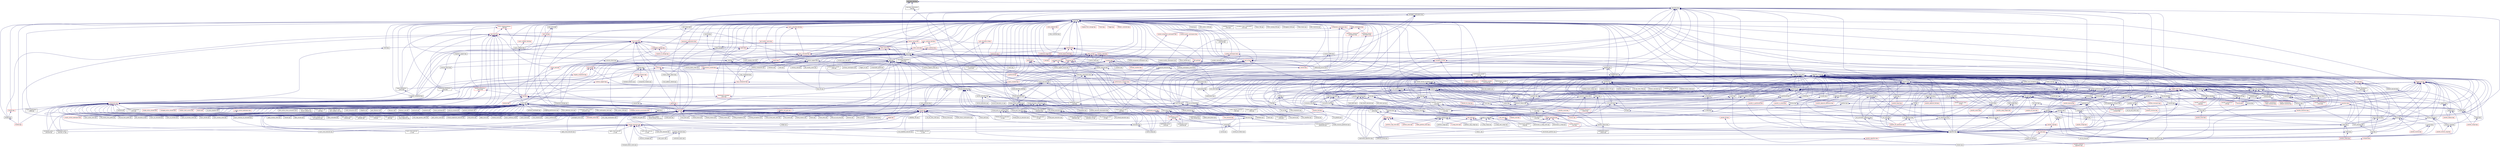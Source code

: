 digraph "execution_fwd.hpp"
{
  edge [fontname="Helvetica",fontsize="10",labelfontname="Helvetica",labelfontsize="10"];
  node [fontname="Helvetica",fontsize="10",shape=record];
  Node23 [label="execution_fwd.hpp",height=0.2,width=0.4,color="black", fillcolor="grey75", style="filled", fontcolor="black"];
  Node23 -> Node24 [dir="back",color="midnightblue",fontsize="10",style="solid",fontname="Helvetica"];
  Node24 [label="execution.hpp",height=0.2,width=0.4,color="black", fillcolor="white", style="filled",URL="$dd/da9/executors_2execution_8hpp.html"];
  Node24 -> Node25 [dir="back",color="midnightblue",fontsize="10",style="solid",fontname="Helvetica"];
  Node25 [label="apply.hpp",height=0.2,width=0.4,color="black", fillcolor="white", style="filled",URL="$d7/d4c/apply_8hpp.html"];
  Node25 -> Node26 [dir="back",color="midnightblue",fontsize="10",style="solid",fontname="Helvetica"];
  Node26 [label="widget.cpp",height=0.2,width=0.4,color="black", fillcolor="white", style="filled",URL="$da/d15/widget_8cpp.html"];
  Node25 -> Node27 [dir="back",color="midnightblue",fontsize="10",style="solid",fontname="Helvetica"];
  Node27 [label="ostream.hpp",height=0.2,width=0.4,color="black", fillcolor="white", style="filled",URL="$d1/d38/ostream_8hpp.html"];
  Node27 -> Node28 [dir="back",color="midnightblue",fontsize="10",style="solid",fontname="Helvetica"];
  Node28 [label="standard_streams.hpp",height=0.2,width=0.4,color="red", fillcolor="white", style="filled",URL="$db/d16/standard__streams_8hpp.html"];
  Node28 -> Node140 [dir="back",color="midnightblue",fontsize="10",style="solid",fontname="Helvetica"];
  Node140 [label="component_module.cpp",height=0.2,width=0.4,color="black", fillcolor="white", style="filled",URL="$da/d41/iostreams_2component__module_8cpp.html"];
  Node28 -> Node141 [dir="back",color="midnightblue",fontsize="10",style="solid",fontname="Helvetica"];
  Node141 [label="standard_streams.cpp",height=0.2,width=0.4,color="black", fillcolor="white", style="filled",URL="$da/d60/standard__streams_8cpp.html"];
  Node27 -> Node140 [dir="back",color="midnightblue",fontsize="10",style="solid",fontname="Helvetica"];
  Node27 -> Node141 [dir="back",color="midnightblue",fontsize="10",style="solid",fontname="Helvetica"];
  Node25 -> Node144 [dir="back",color="midnightblue",fontsize="10",style="solid",fontname="Helvetica"];
  Node144 [label="apply.hpp",height=0.2,width=0.4,color="black", fillcolor="white", style="filled",URL="$d6/d2c/include_2apply_8hpp.html"];
  Node144 -> Node64 [dir="back",color="midnightblue",fontsize="10",style="solid",fontname="Helvetica"];
  Node64 [label="local_channel.cpp",height=0.2,width=0.4,color="black", fillcolor="white", style="filled",URL="$d0/d3e/local__channel_8cpp.html"];
  Node144 -> Node145 [dir="back",color="midnightblue",fontsize="10",style="solid",fontname="Helvetica"];
  Node145 [label="fail_compile_const\l_array_argument.cpp",height=0.2,width=0.4,color="black", fillcolor="white", style="filled",URL="$dc/dba/fail__compile__const__array__argument_8cpp.html"];
  Node144 -> Node146 [dir="back",color="midnightblue",fontsize="10",style="solid",fontname="Helvetica"];
  Node146 [label="succeed_compile_const\l_ref_argument.cpp",height=0.2,width=0.4,color="black", fillcolor="white", style="filled",URL="$d9/dc9/succeed__compile__const__ref__argument_8cpp.html"];
  Node144 -> Node147 [dir="back",color="midnightblue",fontsize="10",style="solid",fontname="Helvetica"];
  Node147 [label="apply_colocated.cpp",height=0.2,width=0.4,color="black", fillcolor="white", style="filled",URL="$d5/dd3/apply__colocated_8cpp.html"];
  Node144 -> Node148 [dir="back",color="midnightblue",fontsize="10",style="solid",fontname="Helvetica"];
  Node148 [label="apply_local.cpp",height=0.2,width=0.4,color="black", fillcolor="white", style="filled",URL="$dd/db5/apply__local_8cpp.html"];
  Node144 -> Node149 [dir="back",color="midnightblue",fontsize="10",style="solid",fontname="Helvetica"];
  Node149 [label="apply_local_executor.cpp",height=0.2,width=0.4,color="black", fillcolor="white", style="filled",URL="$db/d84/apply__local__executor_8cpp.html"];
  Node144 -> Node150 [dir="back",color="midnightblue",fontsize="10",style="solid",fontname="Helvetica"];
  Node150 [label="apply_local_executor\l_v1.cpp",height=0.2,width=0.4,color="black", fillcolor="white", style="filled",URL="$dd/d53/apply__local__executor__v1_8cpp.html"];
  Node144 -> Node151 [dir="back",color="midnightblue",fontsize="10",style="solid",fontname="Helvetica"];
  Node151 [label="apply_remote.cpp",height=0.2,width=0.4,color="black", fillcolor="white", style="filled",URL="$d9/d40/apply__remote_8cpp.html"];
  Node144 -> Node152 [dir="back",color="midnightblue",fontsize="10",style="solid",fontname="Helvetica"];
  Node152 [label="apply_remote_client.cpp",height=0.2,width=0.4,color="black", fillcolor="white", style="filled",URL="$d9/def/apply__remote__client_8cpp.html"];
  Node144 -> Node153 [dir="back",color="midnightblue",fontsize="10",style="solid",fontname="Helvetica"];
  Node153 [label="async_continue.cpp",height=0.2,width=0.4,color="black", fillcolor="white", style="filled",URL="$d4/d19/async__continue_8cpp.html"];
  Node144 -> Node154 [dir="back",color="midnightblue",fontsize="10",style="solid",fontname="Helvetica"];
  Node154 [label="async_continue_cb.cpp",height=0.2,width=0.4,color="black", fillcolor="white", style="filled",URL="$df/d37/async__continue__cb_8cpp.html"];
  Node144 -> Node155 [dir="back",color="midnightblue",fontsize="10",style="solid",fontname="Helvetica"];
  Node155 [label="async_continue_cb_colocated.cpp",height=0.2,width=0.4,color="black", fillcolor="white", style="filled",URL="$dd/dce/async__continue__cb__colocated_8cpp.html"];
  Node144 -> Node156 [dir="back",color="midnightblue",fontsize="10",style="solid",fontname="Helvetica"];
  Node156 [label="async_local.cpp",height=0.2,width=0.4,color="black", fillcolor="white", style="filled",URL="$d3/d4c/async__local_8cpp.html"];
  Node144 -> Node157 [dir="back",color="midnightblue",fontsize="10",style="solid",fontname="Helvetica"];
  Node157 [label="async_local_executor.cpp",height=0.2,width=0.4,color="black", fillcolor="white", style="filled",URL="$d4/dce/async__local__executor_8cpp.html"];
  Node144 -> Node158 [dir="back",color="midnightblue",fontsize="10",style="solid",fontname="Helvetica"];
  Node158 [label="async_local_executor\l_v1.cpp",height=0.2,width=0.4,color="black", fillcolor="white", style="filled",URL="$da/d4a/async__local__executor__v1_8cpp.html"];
  Node144 -> Node159 [dir="back",color="midnightblue",fontsize="10",style="solid",fontname="Helvetica"];
  Node159 [label="channel.cpp",height=0.2,width=0.4,color="black", fillcolor="white", style="filled",URL="$dd/d5f/channel_8cpp.html"];
  Node144 -> Node160 [dir="back",color="midnightblue",fontsize="10",style="solid",fontname="Helvetica"];
  Node160 [label="channel_local.cpp",height=0.2,width=0.4,color="black", fillcolor="white", style="filled",URL="$d6/d3e/channel__local_8cpp.html"];
  Node144 -> Node161 [dir="back",color="midnightblue",fontsize="10",style="solid",fontname="Helvetica"];
  Node161 [label="zero_copy_serialization.cpp",height=0.2,width=0.4,color="black", fillcolor="white", style="filled",URL="$d4/dea/zero__copy__serialization_8cpp.html"];
  Node25 -> Node162 [dir="back",color="midnightblue",fontsize="10",style="solid",fontname="Helvetica"];
  Node162 [label="dataflow.hpp",height=0.2,width=0.4,color="black", fillcolor="white", style="filled",URL="$db/d03/lcos_2dataflow_8hpp.html"];
  Node162 -> Node163 [dir="back",color="midnightblue",fontsize="10",style="solid",fontname="Helvetica"];
  Node163 [label="dataflow.hpp",height=0.2,width=0.4,color="black", fillcolor="white", style="filled",URL="$d6/dd8/dataflow_8hpp.html"];
  Node163 -> Node164 [dir="back",color="midnightblue",fontsize="10",style="solid",fontname="Helvetica"];
  Node164 [label="jacobi_hpx.cpp",height=0.2,width=0.4,color="black", fillcolor="white", style="filled",URL="$d8/d72/jacobi__hpx_8cpp.html"];
  Node163 -> Node165 [dir="back",color="midnightblue",fontsize="10",style="solid",fontname="Helvetica"];
  Node165 [label="interest_calculator.cpp",height=0.2,width=0.4,color="black", fillcolor="white", style="filled",URL="$d2/d86/interest__calculator_8cpp.html"];
  Node163 -> Node166 [dir="back",color="midnightblue",fontsize="10",style="solid",fontname="Helvetica"];
  Node166 [label="target_distribution\l_policy.hpp",height=0.2,width=0.4,color="black", fillcolor="white", style="filled",URL="$d4/d4a/compute_2host_2target__distribution__policy_8hpp.html"];
  Node166 -> Node167 [dir="back",color="midnightblue",fontsize="10",style="solid",fontname="Helvetica"];
  Node167 [label="host.hpp",height=0.2,width=0.4,color="black", fillcolor="white", style="filled",URL="$dd/d78/host_8hpp.html"];
  Node167 -> Node168 [dir="back",color="midnightblue",fontsize="10",style="solid",fontname="Helvetica"];
  Node168 [label="compute.hpp",height=0.2,width=0.4,color="red", fillcolor="white", style="filled",URL="$df/dd0/compute_8hpp.html"];
  Node168 -> Node90 [dir="back",color="midnightblue",fontsize="10",style="solid",fontname="Helvetica"];
  Node90 [label="stream.cpp",height=0.2,width=0.4,color="black", fillcolor="white", style="filled",URL="$da/d5f/stream_8cpp.html"];
  Node163 -> Node174 [dir="back",color="midnightblue",fontsize="10",style="solid",fontname="Helvetica"];
  Node174 [label="dataflow.hpp",height=0.2,width=0.4,color="black", fillcolor="white", style="filled",URL="$db/db6/include_2dataflow_8hpp.html"];
  Node174 -> Node175 [dir="back",color="midnightblue",fontsize="10",style="solid",fontname="Helvetica"];
  Node175 [label="lcos.hpp",height=0.2,width=0.4,color="red", fillcolor="white", style="filled",URL="$d5/deb/lcos_8hpp.html"];
  Node175 -> Node31 [dir="back",color="midnightblue",fontsize="10",style="solid",fontname="Helvetica"];
  Node31 [label="allgather_and_gate.cpp",height=0.2,width=0.4,color="black", fillcolor="white", style="filled",URL="$d1/d56/allgather__and__gate_8cpp.html"];
  Node175 -> Node177 [dir="back",color="midnightblue",fontsize="10",style="solid",fontname="Helvetica"];
  Node177 [label="apex_policy_engine\l_active_thread_count.cpp",height=0.2,width=0.4,color="black", fillcolor="white", style="filled",URL="$d5/d01/apex__policy__engine__active__thread__count_8cpp.html"];
  Node175 -> Node178 [dir="back",color="midnightblue",fontsize="10",style="solid",fontname="Helvetica"];
  Node178 [label="apex_policy_engine\l_events.cpp",height=0.2,width=0.4,color="black", fillcolor="white", style="filled",URL="$df/d0f/apex__policy__engine__events_8cpp.html"];
  Node175 -> Node179 [dir="back",color="midnightblue",fontsize="10",style="solid",fontname="Helvetica"];
  Node179 [label="apex_policy_engine\l_periodic.cpp",height=0.2,width=0.4,color="black", fillcolor="white", style="filled",URL="$d5/d7b/apex__policy__engine__periodic_8cpp.html"];
  Node175 -> Node180 [dir="back",color="midnightblue",fontsize="10",style="solid",fontname="Helvetica"];
  Node180 [label="heartbeat.cpp",height=0.2,width=0.4,color="black", fillcolor="white", style="filled",URL="$d8/d98/heartbeat_8cpp.html"];
  Node175 -> Node164 [dir="back",color="midnightblue",fontsize="10",style="solid",fontname="Helvetica"];
  Node175 -> Node57 [dir="back",color="midnightblue",fontsize="10",style="solid",fontname="Helvetica"];
  Node57 [label="enumerate_threads.cpp",height=0.2,width=0.4,color="black", fillcolor="white", style="filled",URL="$d3/dd4/enumerate__threads_8cpp.html"];
  Node175 -> Node64 [dir="back",color="midnightblue",fontsize="10",style="solid",fontname="Helvetica"];
  Node175 -> Node66 [dir="back",color="midnightblue",fontsize="10",style="solid",fontname="Helvetica"];
  Node66 [label="shared_mutex.cpp",height=0.2,width=0.4,color="black", fillcolor="white", style="filled",URL="$da/d0b/shared__mutex_8cpp.html"];
  Node175 -> Node642 [dir="back",color="midnightblue",fontsize="10",style="solid",fontname="Helvetica"];
  Node642 [label="async_action_1813.cpp",height=0.2,width=0.4,color="black", fillcolor="white", style="filled",URL="$db/de6/async__action__1813_8cpp.html"];
  Node175 -> Node646 [dir="back",color="midnightblue",fontsize="10",style="solid",fontname="Helvetica"];
  Node646 [label="dataflow_791.cpp",height=0.2,width=0.4,color="black", fillcolor="white", style="filled",URL="$d6/da1/dataflow__791_8cpp.html"];
  Node175 -> Node648 [dir="back",color="midnightblue",fontsize="10",style="solid",fontname="Helvetica"];
  Node648 [label="future_timed_wait_1025.cpp",height=0.2,width=0.4,color="black", fillcolor="white", style="filled",URL="$de/d7d/future__timed__wait__1025_8cpp.html"];
  Node175 -> Node111 [dir="back",color="midnightblue",fontsize="10",style="solid",fontname="Helvetica"];
  Node111 [label="function_serialization\l_728.cpp",height=0.2,width=0.4,color="black", fillcolor="white", style="filled",URL="$d8/db1/function__serialization__728_8cpp.html"];
  Node175 -> Node654 [dir="back",color="midnightblue",fontsize="10",style="solid",fontname="Helvetica"];
  Node654 [label="tuple_serialization\l_803.cpp",height=0.2,width=0.4,color="black", fillcolor="white", style="filled",URL="$de/d61/tuple__serialization__803_8cpp.html"];
  Node175 -> Node655 [dir="back",color="midnightblue",fontsize="10",style="solid",fontname="Helvetica"];
  Node655 [label="zero_copy_parcels_1001.cpp",height=0.2,width=0.4,color="black", fillcolor="white", style="filled",URL="$da/dfd/zero__copy__parcels__1001_8cpp.html"];
  Node175 -> Node657 [dir="back",color="midnightblue",fontsize="10",style="solid",fontname="Helvetica"];
  Node657 [label="find_clients_from_prefix.cpp",height=0.2,width=0.4,color="black", fillcolor="white", style="filled",URL="$dc/d15/find__clients__from__prefix_8cpp.html"];
  Node175 -> Node658 [dir="back",color="midnightblue",fontsize="10",style="solid",fontname="Helvetica"];
  Node658 [label="find_ids_from_prefix.cpp",height=0.2,width=0.4,color="black", fillcolor="white", style="filled",URL="$dc/df3/find__ids__from__prefix_8cpp.html"];
  Node175 -> Node659 [dir="back",color="midnightblue",fontsize="10",style="solid",fontname="Helvetica"];
  Node659 [label="get_colocation_id.cpp",height=0.2,width=0.4,color="black", fillcolor="white", style="filled",URL="$dd/d0d/get__colocation__id_8cpp.html"];
  Node175 -> Node660 [dir="back",color="midnightblue",fontsize="10",style="solid",fontname="Helvetica"];
  Node660 [label="apex_action_count.cpp",height=0.2,width=0.4,color="black", fillcolor="white", style="filled",URL="$d8/de5/apex__action__count_8cpp.html"];
  Node175 -> Node147 [dir="back",color="midnightblue",fontsize="10",style="solid",fontname="Helvetica"];
  Node175 -> Node148 [dir="back",color="midnightblue",fontsize="10",style="solid",fontname="Helvetica"];
  Node175 -> Node149 [dir="back",color="midnightblue",fontsize="10",style="solid",fontname="Helvetica"];
  Node175 -> Node150 [dir="back",color="midnightblue",fontsize="10",style="solid",fontname="Helvetica"];
  Node175 -> Node151 [dir="back",color="midnightblue",fontsize="10",style="solid",fontname="Helvetica"];
  Node175 -> Node152 [dir="back",color="midnightblue",fontsize="10",style="solid",fontname="Helvetica"];
  Node175 -> Node662 [dir="back",color="midnightblue",fontsize="10",style="solid",fontname="Helvetica"];
  Node662 [label="async_cb_colocated.cpp",height=0.2,width=0.4,color="black", fillcolor="white", style="filled",URL="$d7/d7f/async__cb__colocated_8cpp.html"];
  Node175 -> Node663 [dir="back",color="midnightblue",fontsize="10",style="solid",fontname="Helvetica"];
  Node663 [label="async_cb_remote.cpp",height=0.2,width=0.4,color="black", fillcolor="white", style="filled",URL="$da/d88/async__cb__remote_8cpp.html"];
  Node175 -> Node664 [dir="back",color="midnightblue",fontsize="10",style="solid",fontname="Helvetica"];
  Node664 [label="async_cb_remote_client.cpp",height=0.2,width=0.4,color="black", fillcolor="white", style="filled",URL="$d2/d31/async__cb__remote__client_8cpp.html"];
  Node175 -> Node153 [dir="back",color="midnightblue",fontsize="10",style="solid",fontname="Helvetica"];
  Node175 -> Node154 [dir="back",color="midnightblue",fontsize="10",style="solid",fontname="Helvetica"];
  Node175 -> Node155 [dir="back",color="midnightblue",fontsize="10",style="solid",fontname="Helvetica"];
  Node175 -> Node156 [dir="back",color="midnightblue",fontsize="10",style="solid",fontname="Helvetica"];
  Node175 -> Node157 [dir="back",color="midnightblue",fontsize="10",style="solid",fontname="Helvetica"];
  Node175 -> Node158 [dir="back",color="midnightblue",fontsize="10",style="solid",fontname="Helvetica"];
  Node175 -> Node665 [dir="back",color="midnightblue",fontsize="10",style="solid",fontname="Helvetica"];
  Node665 [label="async_remote.cpp",height=0.2,width=0.4,color="black", fillcolor="white", style="filled",URL="$dd/dd8/async__remote_8cpp.html"];
  Node175 -> Node666 [dir="back",color="midnightblue",fontsize="10",style="solid",fontname="Helvetica"];
  Node666 [label="async_remote_client.cpp",height=0.2,width=0.4,color="black", fillcolor="white", style="filled",URL="$d6/d49/async__remote__client_8cpp.html"];
  Node175 -> Node159 [dir="back",color="midnightblue",fontsize="10",style="solid",fontname="Helvetica"];
  Node175 -> Node160 [dir="back",color="midnightblue",fontsize="10",style="solid",fontname="Helvetica"];
  Node175 -> Node670 [dir="back",color="midnightblue",fontsize="10",style="solid",fontname="Helvetica"];
  Node670 [label="counting_semaphore.cpp",height=0.2,width=0.4,color="black", fillcolor="white", style="filled",URL="$df/de9/counting__semaphore_8cpp.html"];
  Node175 -> Node672 [dir="back",color="midnightblue",fontsize="10",style="solid",fontname="Helvetica"];
  Node672 [label="future.cpp",height=0.2,width=0.4,color="black", fillcolor="white", style="filled",URL="$d6/d4d/future_8cpp.html"];
  Node175 -> Node673 [dir="back",color="midnightblue",fontsize="10",style="solid",fontname="Helvetica"];
  Node673 [label="future_then.cpp",height=0.2,width=0.4,color="black", fillcolor="white", style="filled",URL="$df/da5/future__then_8cpp.html"];
  Node175 -> Node674 [dir="back",color="midnightblue",fontsize="10",style="solid",fontname="Helvetica"];
  Node674 [label="future_then_executor.cpp",height=0.2,width=0.4,color="black", fillcolor="white", style="filled",URL="$df/dbe/future__then__executor_8cpp.html"];
  Node175 -> Node675 [dir="back",color="midnightblue",fontsize="10",style="solid",fontname="Helvetica"];
  Node675 [label="future_then_executor\l_v1.cpp",height=0.2,width=0.4,color="black", fillcolor="white", style="filled",URL="$de/dc5/future__then__executor__v1_8cpp.html"];
  Node175 -> Node421 [dir="back",color="midnightblue",fontsize="10",style="solid",fontname="Helvetica"];
  Node421 [label="local_event.cpp",height=0.2,width=0.4,color="black", fillcolor="white", style="filled",URL="$df/d9a/local__event_8cpp.html"];
  Node175 -> Node676 [dir="back",color="midnightblue",fontsize="10",style="solid",fontname="Helvetica"];
  Node676 [label="local_latch.cpp",height=0.2,width=0.4,color="black", fillcolor="white", style="filled",URL="$d4/db4/local__latch_8cpp.html"];
  Node175 -> Node681 [dir="back",color="midnightblue",fontsize="10",style="solid",fontname="Helvetica"];
  Node681 [label="packaged_action.cpp",height=0.2,width=0.4,color="black", fillcolor="white", style="filled",URL="$d3/d63/packaged__action_8cpp.html"];
  Node175 -> Node682 [dir="back",color="midnightblue",fontsize="10",style="solid",fontname="Helvetica"];
  Node682 [label="promise.cpp",height=0.2,width=0.4,color="black", fillcolor="white", style="filled",URL="$d1/d4f/tests_2unit_2lcos_2promise_8cpp.html"];
  Node175 -> Node685 [dir="back",color="midnightblue",fontsize="10",style="solid",fontname="Helvetica"];
  Node685 [label="shared_future.cpp",height=0.2,width=0.4,color="black", fillcolor="white", style="filled",URL="$d3/d69/shared__future_8cpp.html"];
  Node175 -> Node686 [dir="back",color="midnightblue",fontsize="10",style="solid",fontname="Helvetica"];
  Node686 [label="shared_mutex1.cpp",height=0.2,width=0.4,color="black", fillcolor="white", style="filled",URL="$d8/d57/shared__mutex1_8cpp.html"];
  Node175 -> Node687 [dir="back",color="midnightblue",fontsize="10",style="solid",fontname="Helvetica"];
  Node687 [label="shared_mutex2.cpp",height=0.2,width=0.4,color="black", fillcolor="white", style="filled",URL="$d1/d40/shared__mutex2_8cpp.html"];
  Node175 -> Node688 [dir="back",color="midnightblue",fontsize="10",style="solid",fontname="Helvetica"];
  Node688 [label="sliding_semaphore.cpp",height=0.2,width=0.4,color="black", fillcolor="white", style="filled",URL="$d2/d38/sliding__semaphore_8cpp.html"];
  Node175 -> Node691 [dir="back",color="midnightblue",fontsize="10",style="solid",fontname="Helvetica"];
  Node691 [label="when_all.cpp",height=0.2,width=0.4,color="black", fillcolor="white", style="filled",URL="$da/d18/when__all_8cpp.html"];
  Node175 -> Node692 [dir="back",color="midnightblue",fontsize="10",style="solid",fontname="Helvetica"];
  Node692 [label="when_all_std_array.cpp",height=0.2,width=0.4,color="black", fillcolor="white", style="filled",URL="$d0/dfc/when__all__std__array_8cpp.html"];
  Node175 -> Node701 [dir="back",color="midnightblue",fontsize="10",style="solid",fontname="Helvetica"];
  Node701 [label="thread_suspension_executor.cpp",height=0.2,width=0.4,color="black", fillcolor="white", style="filled",URL="$de/d9f/thread__suspension__executor_8cpp.html"];
  Node175 -> Node704 [dir="back",color="midnightblue",fontsize="10",style="solid",fontname="Helvetica"];
  Node704 [label="bind_action.cpp",height=0.2,width=0.4,color="black", fillcolor="white", style="filled",URL="$d7/d85/bind__action_8cpp.html"];
  Node163 -> Node705 [dir="back",color="midnightblue",fontsize="10",style="solid",fontname="Helvetica"];
  Node705 [label="local_lcos.hpp",height=0.2,width=0.4,color="black", fillcolor="white", style="filled",URL="$db/d67/local__lcos_8hpp.html"];
  Node705 -> Node214 [dir="back",color="midnightblue",fontsize="10",style="solid",fontname="Helvetica"];
  Node214 [label="template_function_accumulator.hpp",height=0.2,width=0.4,color="red", fillcolor="white", style="filled",URL="$d7/da6/server_2template__function__accumulator_8hpp.html"];
  Node705 -> Node706 [dir="back",color="midnightblue",fontsize="10",style="solid",fontname="Helvetica"];
  Node706 [label="allgather_and_gate.hpp",height=0.2,width=0.4,color="red", fillcolor="white", style="filled",URL="$d9/dbb/allgather__and__gate_8hpp.html"];
  Node706 -> Node31 [dir="back",color="midnightblue",fontsize="10",style="solid",fontname="Helvetica"];
  Node705 -> Node297 [dir="back",color="midnightblue",fontsize="10",style="solid",fontname="Helvetica"];
  Node297 [label="simple_central_tuplespace.hpp",height=0.2,width=0.4,color="red", fillcolor="white", style="filled",URL="$db/d69/server_2simple__central__tuplespace_8hpp.html"];
  Node297 -> Node299 [dir="back",color="midnightblue",fontsize="10",style="solid",fontname="Helvetica"];
  Node299 [label="simple_central_tuplespace.hpp",height=0.2,width=0.4,color="red", fillcolor="white", style="filled",URL="$d0/d4b/stubs_2simple__central__tuplespace_8hpp.html"];
  Node705 -> Node175 [dir="back",color="midnightblue",fontsize="10",style="solid",fontname="Helvetica"];
  Node705 -> Node353 [dir="back",color="midnightblue",fontsize="10",style="solid",fontname="Helvetica"];
  Node353 [label="ignore_while_locked\l_1485.cpp",height=0.2,width=0.4,color="black", fillcolor="white", style="filled",URL="$db/d24/ignore__while__locked__1485_8cpp.html"];
  Node705 -> Node359 [dir="back",color="midnightblue",fontsize="10",style="solid",fontname="Helvetica"];
  Node359 [label="safely_destroy_promise\l_1481.cpp",height=0.2,width=0.4,color="black", fillcolor="white", style="filled",URL="$dd/d62/safely__destroy__promise__1481_8cpp.html"];
  Node705 -> Node408 [dir="back",color="midnightblue",fontsize="10",style="solid",fontname="Helvetica"];
  Node408 [label="await.cpp",height=0.2,width=0.4,color="black", fillcolor="white", style="filled",URL="$d6/d41/await_8cpp.html"];
  Node705 -> Node416 [dir="back",color="midnightblue",fontsize="10",style="solid",fontname="Helvetica"];
  Node416 [label="local_barrier.cpp",height=0.2,width=0.4,color="black", fillcolor="white", style="filled",URL="$d2/db4/tests_2unit_2lcos_2local__barrier_8cpp.html"];
  Node705 -> Node417 [dir="back",color="midnightblue",fontsize="10",style="solid",fontname="Helvetica"];
  Node417 [label="local_dataflow.cpp",height=0.2,width=0.4,color="black", fillcolor="white", style="filled",URL="$d9/d92/local__dataflow_8cpp.html"];
  Node705 -> Node418 [dir="back",color="midnightblue",fontsize="10",style="solid",fontname="Helvetica"];
  Node418 [label="local_dataflow_executor.cpp",height=0.2,width=0.4,color="black", fillcolor="white", style="filled",URL="$d2/d73/local__dataflow__executor_8cpp.html"];
  Node705 -> Node419 [dir="back",color="midnightblue",fontsize="10",style="solid",fontname="Helvetica"];
  Node419 [label="local_dataflow_executor\l_v1.cpp",height=0.2,width=0.4,color="black", fillcolor="white", style="filled",URL="$df/d49/local__dataflow__executor__v1_8cpp.html"];
  Node705 -> Node420 [dir="back",color="midnightblue",fontsize="10",style="solid",fontname="Helvetica"];
  Node420 [label="local_dataflow_std\l_array.cpp",height=0.2,width=0.4,color="black", fillcolor="white", style="filled",URL="$db/dcb/local__dataflow__std__array_8cpp.html"];
  Node705 -> Node676 [dir="back",color="midnightblue",fontsize="10",style="solid",fontname="Helvetica"];
  Node163 -> Node707 [dir="back",color="midnightblue",fontsize="10",style="solid",fontname="Helvetica"];
  Node707 [label="gather.hpp",height=0.2,width=0.4,color="red", fillcolor="white", style="filled",URL="$d8/d2b/gather_8hpp.html"];
  Node707 -> Node175 [dir="back",color="midnightblue",fontsize="10",style="solid",fontname="Helvetica"];
  Node163 -> Node708 [dir="back",color="midnightblue",fontsize="10",style="solid",fontname="Helvetica"];
  Node708 [label="rotate.hpp",height=0.2,width=0.4,color="black", fillcolor="white", style="filled",URL="$da/df0/algorithms_2rotate_8hpp.html"];
  Node708 -> Node709 [dir="back",color="midnightblue",fontsize="10",style="solid",fontname="Helvetica"];
  Node709 [label="parallel_rotate.hpp",height=0.2,width=0.4,color="red", fillcolor="white", style="filled",URL="$db/dcd/parallel__rotate_8hpp.html"];
  Node708 -> Node710 [dir="back",color="midnightblue",fontsize="10",style="solid",fontname="Helvetica"];
  Node710 [label="algorithm.hpp",height=0.2,width=0.4,color="black", fillcolor="white", style="filled",URL="$de/d55/algorithm_8hpp.html"];
  Node710 -> Node711 [dir="back",color="midnightblue",fontsize="10",style="solid",fontname="Helvetica"];
  Node711 [label="parallel_algorithm.hpp",height=0.2,width=0.4,color="red", fillcolor="white", style="filled",URL="$d9/db1/parallel__algorithm_8hpp.html"];
  Node711 -> Node291 [dir="back",color="midnightblue",fontsize="10",style="solid",fontname="Helvetica"];
  Node291 [label="transpose_block_numa.cpp",height=0.2,width=0.4,color="black", fillcolor="white", style="filled",URL="$dd/d3b/transpose__block__numa_8cpp.html"];
  Node710 -> Node714 [dir="back",color="midnightblue",fontsize="10",style="solid",fontname="Helvetica"];
  Node714 [label="parallel_container\l_algorithm.hpp",height=0.2,width=0.4,color="red", fillcolor="white", style="filled",URL="$d4/d28/parallel__container__algorithm_8hpp.html"];
  Node710 -> Node719 [dir="back",color="midnightblue",fontsize="10",style="solid",fontname="Helvetica"];
  Node719 [label="container_algorithms.hpp",height=0.2,width=0.4,color="black", fillcolor="white", style="filled",URL="$de/da1/container__algorithms_8hpp.html"];
  Node719 -> Node714 [dir="back",color="midnightblue",fontsize="10",style="solid",fontname="Helvetica"];
  Node710 -> Node720 [dir="back",color="midnightblue",fontsize="10",style="solid",fontname="Helvetica"];
  Node720 [label="segmented_algorithm.hpp",height=0.2,width=0.4,color="black", fillcolor="white", style="filled",URL="$d2/d57/segmented__algorithm_8hpp.html"];
  Node710 -> Node459 [dir="back",color="midnightblue",fontsize="10",style="solid",fontname="Helvetica"];
  Node459 [label="findfirstof_binary.cpp",height=0.2,width=0.4,color="black", fillcolor="white", style="filled",URL="$db/da2/findfirstof__binary_8cpp.html"];
  Node710 -> Node508 [dir="back",color="midnightblue",fontsize="10",style="solid",fontname="Helvetica"];
  Node508 [label="reduce_by_key.cpp",height=0.2,width=0.4,color="black", fillcolor="white", style="filled",URL="$dd/dde/reduce__by__key_8cpp.html"];
  Node710 -> Node511 [dir="back",color="midnightblue",fontsize="10",style="solid",fontname="Helvetica"];
  Node511 [label="sort_by_key.cpp",height=0.2,width=0.4,color="black", fillcolor="white", style="filled",URL="$df/daa/sort__by__key_8cpp.html"];
  Node708 -> Node721 [dir="back",color="midnightblue",fontsize="10",style="solid",fontname="Helvetica"];
  Node721 [label="rotate.hpp",height=0.2,width=0.4,color="black", fillcolor="white", style="filled",URL="$da/d1b/container__algorithms_2rotate_8hpp.html"];
  Node721 -> Node709 [dir="back",color="midnightblue",fontsize="10",style="solid",fontname="Helvetica"];
  Node721 -> Node719 [dir="back",color="midnightblue",fontsize="10",style="solid",fontname="Helvetica"];
  Node163 -> Node722 [dir="back",color="midnightblue",fontsize="10",style="solid",fontname="Helvetica"];
  Node722 [label="sort.hpp",height=0.2,width=0.4,color="black", fillcolor="white", style="filled",URL="$d3/d10/algorithms_2sort_8hpp.html"];
  Node722 -> Node723 [dir="back",color="midnightblue",fontsize="10",style="solid",fontname="Helvetica"];
  Node723 [label="parallel_sort.hpp",height=0.2,width=0.4,color="black", fillcolor="white", style="filled",URL="$d4/ddf/parallel__sort_8hpp.html"];
  Node723 -> Node70 [dir="back",color="midnightblue",fontsize="10",style="solid",fontname="Helvetica"];
  Node70 [label="sort_by_key_demo.cpp",height=0.2,width=0.4,color="black", fillcolor="white", style="filled",URL="$da/d20/sort__by__key__demo_8cpp.html"];
  Node723 -> Node509 [dir="back",color="midnightblue",fontsize="10",style="solid",fontname="Helvetica"];
  Node509 [label="sort_tests.hpp",height=0.2,width=0.4,color="red", fillcolor="white", style="filled",URL="$d8/d97/sort__tests_8hpp.html"];
  Node509 -> Node508 [dir="back",color="midnightblue",fontsize="10",style="solid",fontname="Helvetica"];
  Node509 -> Node511 [dir="back",color="midnightblue",fontsize="10",style="solid",fontname="Helvetica"];
  Node722 -> Node710 [dir="back",color="midnightblue",fontsize="10",style="solid",fontname="Helvetica"];
  Node722 -> Node724 [dir="back",color="midnightblue",fontsize="10",style="solid",fontname="Helvetica"];
  Node724 [label="reduce_by_key.hpp",height=0.2,width=0.4,color="black", fillcolor="white", style="filled",URL="$d9/d4a/reduce__by__key_8hpp.html"];
  Node724 -> Node725 [dir="back",color="midnightblue",fontsize="10",style="solid",fontname="Helvetica"];
  Node725 [label="parallel_reduce.hpp",height=0.2,width=0.4,color="black", fillcolor="white", style="filled",URL="$d4/d04/parallel__reduce_8hpp.html"];
  Node725 -> Node507 [dir="back",color="midnightblue",fontsize="10",style="solid",fontname="Helvetica"];
  Node507 [label="reduce_.cpp",height=0.2,width=0.4,color="black", fillcolor="white", style="filled",URL="$d5/d03/reduce___8cpp.html"];
  Node725 -> Node726 [dir="back",color="midnightblue",fontsize="10",style="solid",fontname="Helvetica"];
  Node726 [label="partitioned_vector\l_reduce.cpp",height=0.2,width=0.4,color="black", fillcolor="white", style="filled",URL="$d0/d35/partitioned__vector__reduce_8cpp.html"];
  Node724 -> Node508 [dir="back",color="midnightblue",fontsize="10",style="solid",fontname="Helvetica"];
  Node722 -> Node727 [dir="back",color="midnightblue",fontsize="10",style="solid",fontname="Helvetica"];
  Node727 [label="sort_by_key.hpp",height=0.2,width=0.4,color="black", fillcolor="white", style="filled",URL="$d2/da1/sort__by__key_8hpp.html"];
  Node727 -> Node723 [dir="back",color="midnightblue",fontsize="10",style="solid",fontname="Helvetica"];
  Node727 -> Node511 [dir="back",color="midnightblue",fontsize="10",style="solid",fontname="Helvetica"];
  Node722 -> Node728 [dir="back",color="midnightblue",fontsize="10",style="solid",fontname="Helvetica"];
  Node728 [label="sort.hpp",height=0.2,width=0.4,color="black", fillcolor="white", style="filled",URL="$d0/db2/container__algorithms_2sort_8hpp.html"];
  Node728 -> Node723 [dir="back",color="midnightblue",fontsize="10",style="solid",fontname="Helvetica"];
  Node728 -> Node719 [dir="back",color="midnightblue",fontsize="10",style="solid",fontname="Helvetica"];
  Node163 -> Node729 [dir="back",color="midnightblue",fontsize="10",style="solid",fontname="Helvetica"];
  Node729 [label="task_block.hpp",height=0.2,width=0.4,color="black", fillcolor="white", style="filled",URL="$de/db7/task__block_8hpp.html"];
  Node729 -> Node730 [dir="back",color="midnightblue",fontsize="10",style="solid",fontname="Helvetica"];
  Node730 [label="parallel_task_block.hpp",height=0.2,width=0.4,color="black", fillcolor="white", style="filled",URL="$d4/d99/parallel__task__block_8hpp.html"];
  Node730 -> Node134 [dir="back",color="midnightblue",fontsize="10",style="solid",fontname="Helvetica"];
  Node134 [label="task_block.cpp",height=0.2,width=0.4,color="black", fillcolor="white", style="filled",URL="$d8/d7d/task__block_8cpp.html"];
  Node730 -> Node135 [dir="back",color="midnightblue",fontsize="10",style="solid",fontname="Helvetica"];
  Node135 [label="task_block_executor.cpp",height=0.2,width=0.4,color="black", fillcolor="white", style="filled",URL="$d7/df6/task__block__executor_8cpp.html"];
  Node730 -> Node136 [dir="back",color="midnightblue",fontsize="10",style="solid",fontname="Helvetica"];
  Node136 [label="task_block_par.cpp",height=0.2,width=0.4,color="black", fillcolor="white", style="filled",URL="$d9/df1/task__block__par_8cpp.html"];
  Node163 -> Node731 [dir="back",color="midnightblue",fontsize="10",style="solid",fontname="Helvetica"];
  Node731 [label="foreach_partitioner.hpp",height=0.2,width=0.4,color="black", fillcolor="white", style="filled",URL="$de/deb/foreach__partitioner_8hpp.html"];
  Node731 -> Node732 [dir="back",color="midnightblue",fontsize="10",style="solid",fontname="Helvetica"];
  Node732 [label="copy.hpp",height=0.2,width=0.4,color="black", fillcolor="white", style="filled",URL="$d3/d90/algorithms_2copy_8hpp.html"];
  Node732 -> Node733 [dir="back",color="midnightblue",fontsize="10",style="solid",fontname="Helvetica"];
  Node733 [label="parallel_copy.hpp",height=0.2,width=0.4,color="red", fillcolor="white", style="filled",URL="$d8/d06/parallel__copy_8hpp.html"];
  Node733 -> Node90 [dir="back",color="midnightblue",fontsize="10",style="solid",fontname="Helvetica"];
  Node733 -> Node313 [dir="back",color="midnightblue",fontsize="10",style="solid",fontname="Helvetica"];
  Node313 [label="benchmark_partition.cpp",height=0.2,width=0.4,color="black", fillcolor="white", style="filled",URL="$d9/d88/benchmark__partition_8cpp.html"];
  Node732 -> Node710 [dir="back",color="midnightblue",fontsize="10",style="solid",fontname="Helvetica"];
  Node732 -> Node724 [dir="back",color="midnightblue",fontsize="10",style="solid",fontname="Helvetica"];
  Node732 -> Node735 [dir="back",color="midnightblue",fontsize="10",style="solid",fontname="Helvetica"];
  Node735 [label="remove_copy.hpp",height=0.2,width=0.4,color="black", fillcolor="white", style="filled",URL="$d6/db8/algorithms_2remove__copy_8hpp.html"];
  Node735 -> Node736 [dir="back",color="midnightblue",fontsize="10",style="solid",fontname="Helvetica"];
  Node736 [label="parallel_remove_copy.hpp",height=0.2,width=0.4,color="red", fillcolor="white", style="filled",URL="$d3/d53/parallel__remove__copy_8hpp.html"];
  Node735 -> Node710 [dir="back",color="midnightblue",fontsize="10",style="solid",fontname="Helvetica"];
  Node735 -> Node737 [dir="back",color="midnightblue",fontsize="10",style="solid",fontname="Helvetica"];
  Node737 [label="remove_copy.hpp",height=0.2,width=0.4,color="black", fillcolor="white", style="filled",URL="$d5/d0b/container__algorithms_2remove__copy_8hpp.html"];
  Node737 -> Node736 [dir="back",color="midnightblue",fontsize="10",style="solid",fontname="Helvetica"];
  Node737 -> Node719 [dir="back",color="midnightblue",fontsize="10",style="solid",fontname="Helvetica"];
  Node732 -> Node738 [dir="back",color="midnightblue",fontsize="10",style="solid",fontname="Helvetica"];
  Node738 [label="reverse.hpp",height=0.2,width=0.4,color="black", fillcolor="white", style="filled",URL="$d2/df8/algorithms_2reverse_8hpp.html"];
  Node738 -> Node739 [dir="back",color="midnightblue",fontsize="10",style="solid",fontname="Helvetica"];
  Node739 [label="parallel_reverse.hpp",height=0.2,width=0.4,color="red", fillcolor="white", style="filled",URL="$d0/d25/parallel__reverse_8hpp.html"];
  Node738 -> Node710 [dir="back",color="midnightblue",fontsize="10",style="solid",fontname="Helvetica"];
  Node738 -> Node708 [dir="back",color="midnightblue",fontsize="10",style="solid",fontname="Helvetica"];
  Node738 -> Node740 [dir="back",color="midnightblue",fontsize="10",style="solid",fontname="Helvetica"];
  Node740 [label="reverse.hpp",height=0.2,width=0.4,color="black", fillcolor="white", style="filled",URL="$db/dd1/container__algorithms_2reverse_8hpp.html"];
  Node740 -> Node739 [dir="back",color="midnightblue",fontsize="10",style="solid",fontname="Helvetica"];
  Node740 -> Node719 [dir="back",color="midnightblue",fontsize="10",style="solid",fontname="Helvetica"];
  Node732 -> Node708 [dir="back",color="midnightblue",fontsize="10",style="solid",fontname="Helvetica"];
  Node732 -> Node741 [dir="back",color="midnightblue",fontsize="10",style="solid",fontname="Helvetica"];
  Node741 [label="set_difference.hpp",height=0.2,width=0.4,color="black", fillcolor="white", style="filled",URL="$d9/d20/set__difference_8hpp.html"];
  Node741 -> Node742 [dir="back",color="midnightblue",fontsize="10",style="solid",fontname="Helvetica"];
  Node742 [label="parallel_set_operations.hpp",height=0.2,width=0.4,color="red", fillcolor="white", style="filled",URL="$d6/d3c/parallel__set__operations_8hpp.html"];
  Node741 -> Node710 [dir="back",color="midnightblue",fontsize="10",style="solid",fontname="Helvetica"];
  Node732 -> Node743 [dir="back",color="midnightblue",fontsize="10",style="solid",fontname="Helvetica"];
  Node743 [label="set_intersection.hpp",height=0.2,width=0.4,color="black", fillcolor="white", style="filled",URL="$d1/dd5/set__intersection_8hpp.html"];
  Node743 -> Node742 [dir="back",color="midnightblue",fontsize="10",style="solid",fontname="Helvetica"];
  Node743 -> Node710 [dir="back",color="midnightblue",fontsize="10",style="solid",fontname="Helvetica"];
  Node732 -> Node744 [dir="back",color="midnightblue",fontsize="10",style="solid",fontname="Helvetica"];
  Node744 [label="set_symmetric_difference.hpp",height=0.2,width=0.4,color="black", fillcolor="white", style="filled",URL="$de/da4/set__symmetric__difference_8hpp.html"];
  Node744 -> Node742 [dir="back",color="midnightblue",fontsize="10",style="solid",fontname="Helvetica"];
  Node744 -> Node710 [dir="back",color="midnightblue",fontsize="10",style="solid",fontname="Helvetica"];
  Node732 -> Node745 [dir="back",color="midnightblue",fontsize="10",style="solid",fontname="Helvetica"];
  Node745 [label="set_union.hpp",height=0.2,width=0.4,color="black", fillcolor="white", style="filled",URL="$d9/d1a/set__union_8hpp.html"];
  Node745 -> Node742 [dir="back",color="midnightblue",fontsize="10",style="solid",fontname="Helvetica"];
  Node745 -> Node710 [dir="back",color="midnightblue",fontsize="10",style="solid",fontname="Helvetica"];
  Node732 -> Node746 [dir="back",color="midnightblue",fontsize="10",style="solid",fontname="Helvetica"];
  Node746 [label="copy.hpp",height=0.2,width=0.4,color="black", fillcolor="white", style="filled",URL="$dc/de5/container__algorithms_2copy_8hpp.html"];
  Node746 -> Node733 [dir="back",color="midnightblue",fontsize="10",style="solid",fontname="Helvetica"];
  Node746 -> Node719 [dir="back",color="midnightblue",fontsize="10",style="solid",fontname="Helvetica"];
  Node731 -> Node747 [dir="back",color="midnightblue",fontsize="10",style="solid",fontname="Helvetica"];
  Node747 [label="destroy.hpp",height=0.2,width=0.4,color="black", fillcolor="white", style="filled",URL="$df/dd5/destroy_8hpp.html"];
  Node747 -> Node748 [dir="back",color="midnightblue",fontsize="10",style="solid",fontname="Helvetica"];
  Node748 [label="parallel_destroy.hpp",height=0.2,width=0.4,color="red", fillcolor="white", style="filled",URL="$d9/d93/parallel__destroy_8hpp.html"];
  Node747 -> Node749 [dir="back",color="midnightblue",fontsize="10",style="solid",fontname="Helvetica"];
  Node749 [label="memory.hpp",height=0.2,width=0.4,color="red", fillcolor="white", style="filled",URL="$d6/d13/parallel_2memory_8hpp.html"];
  Node731 -> Node751 [dir="back",color="midnightblue",fontsize="10",style="solid",fontname="Helvetica"];
  Node751 [label="set_operation.hpp",height=0.2,width=0.4,color="black", fillcolor="white", style="filled",URL="$dc/d52/set__operation_8hpp.html"];
  Node751 -> Node741 [dir="back",color="midnightblue",fontsize="10",style="solid",fontname="Helvetica"];
  Node751 -> Node743 [dir="back",color="midnightblue",fontsize="10",style="solid",fontname="Helvetica"];
  Node751 -> Node744 [dir="back",color="midnightblue",fontsize="10",style="solid",fontname="Helvetica"];
  Node751 -> Node745 [dir="back",color="midnightblue",fontsize="10",style="solid",fontname="Helvetica"];
  Node731 -> Node752 [dir="back",color="midnightblue",fontsize="10",style="solid",fontname="Helvetica"];
  Node752 [label="for_each.hpp",height=0.2,width=0.4,color="black", fillcolor="white", style="filled",URL="$d8/d62/algorithms_2for__each_8hpp.html"];
  Node752 -> Node753 [dir="back",color="midnightblue",fontsize="10",style="solid",fontname="Helvetica"];
  Node753 [label="block_allocator.hpp",height=0.2,width=0.4,color="black", fillcolor="white", style="filled",URL="$d9/d7a/block__allocator_8hpp.html"];
  Node753 -> Node167 [dir="back",color="midnightblue",fontsize="10",style="solid",fontname="Helvetica"];
  Node752 -> Node754 [dir="back",color="midnightblue",fontsize="10",style="solid",fontname="Helvetica"];
  Node754 [label="parallel_for_each.hpp",height=0.2,width=0.4,color="red", fillcolor="white", style="filled",URL="$db/df6/parallel__for__each_8hpp.html"];
  Node752 -> Node710 [dir="back",color="midnightblue",fontsize="10",style="solid",fontname="Helvetica"];
  Node752 -> Node763 [dir="back",color="midnightblue",fontsize="10",style="solid",fontname="Helvetica"];
  Node763 [label="fill.hpp",height=0.2,width=0.4,color="black", fillcolor="white", style="filled",URL="$d2/d63/algorithms_2fill_8hpp.html"];
  Node763 -> Node764 [dir="back",color="midnightblue",fontsize="10",style="solid",fontname="Helvetica"];
  Node764 [label="parallel_fill.hpp",height=0.2,width=0.4,color="red", fillcolor="white", style="filled",URL="$d9/d4c/parallel__fill_8hpp.html"];
  Node764 -> Node90 [dir="back",color="midnightblue",fontsize="10",style="solid",fontname="Helvetica"];
  Node763 -> Node710 [dir="back",color="midnightblue",fontsize="10",style="solid",fontname="Helvetica"];
  Node752 -> Node767 [dir="back",color="midnightblue",fontsize="10",style="solid",fontname="Helvetica"];
  Node767 [label="generate.hpp",height=0.2,width=0.4,color="black", fillcolor="white", style="filled",URL="$d5/da9/algorithms_2generate_8hpp.html"];
  Node767 -> Node768 [dir="back",color="midnightblue",fontsize="10",style="solid",fontname="Helvetica"];
  Node768 [label="parallel_generate.hpp",height=0.2,width=0.4,color="red", fillcolor="white", style="filled",URL="$da/da1/parallel__generate_8hpp.html"];
  Node768 -> Node310 [dir="back",color="midnightblue",fontsize="10",style="solid",fontname="Helvetica"];
  Node310 [label="benchmark_is_heap.cpp",height=0.2,width=0.4,color="black", fillcolor="white", style="filled",URL="$da/d4f/benchmark__is__heap_8cpp.html"];
  Node768 -> Node311 [dir="back",color="midnightblue",fontsize="10",style="solid",fontname="Helvetica"];
  Node311 [label="benchmark_is_heap_until.cpp",height=0.2,width=0.4,color="black", fillcolor="white", style="filled",URL="$dc/df5/benchmark__is__heap__until_8cpp.html"];
  Node768 -> Node313 [dir="back",color="midnightblue",fontsize="10",style="solid",fontname="Helvetica"];
  Node768 -> Node314 [dir="back",color="midnightblue",fontsize="10",style="solid",fontname="Helvetica"];
  Node314 [label="benchmark_partition\l_copy.cpp",height=0.2,width=0.4,color="black", fillcolor="white", style="filled",URL="$d3/d0e/benchmark__partition__copy_8cpp.html"];
  Node767 -> Node710 [dir="back",color="midnightblue",fontsize="10",style="solid",fontname="Helvetica"];
  Node767 -> Node769 [dir="back",color="midnightblue",fontsize="10",style="solid",fontname="Helvetica"];
  Node769 [label="generate.hpp",height=0.2,width=0.4,color="black", fillcolor="white", style="filled",URL="$d4/d84/container__algorithms_2generate_8hpp.html"];
  Node769 -> Node768 [dir="back",color="midnightblue",fontsize="10",style="solid",fontname="Helvetica"];
  Node769 -> Node719 [dir="back",color="midnightblue",fontsize="10",style="solid",fontname="Helvetica"];
  Node767 -> Node770 [dir="back",color="midnightblue",fontsize="10",style="solid",fontname="Helvetica"];
  Node770 [label="generate.hpp",height=0.2,width=0.4,color="black", fillcolor="white", style="filled",URL="$d2/d5d/segmented__algorithms_2generate_8hpp.html"];
  Node770 -> Node768 [dir="back",color="midnightblue",fontsize="10",style="solid",fontname="Helvetica"];
  Node770 -> Node720 [dir="back",color="midnightblue",fontsize="10",style="solid",fontname="Helvetica"];
  Node767 -> Node508 [dir="back",color="midnightblue",fontsize="10",style="solid",fontname="Helvetica"];
  Node767 -> Node511 [dir="back",color="midnightblue",fontsize="10",style="solid",fontname="Helvetica"];
  Node752 -> Node771 [dir="back",color="midnightblue",fontsize="10",style="solid",fontname="Helvetica"];
  Node771 [label="lexicographical_compare.hpp",height=0.2,width=0.4,color="black", fillcolor="white", style="filled",URL="$d5/ddd/lexicographical__compare_8hpp.html"];
  Node771 -> Node772 [dir="back",color="midnightblue",fontsize="10",style="solid",fontname="Helvetica"];
  Node772 [label="parallel_lexicographical\l_compare.hpp",height=0.2,width=0.4,color="red", fillcolor="white", style="filled",URL="$d8/d1e/parallel__lexicographical__compare_8hpp.html"];
  Node771 -> Node710 [dir="back",color="midnightblue",fontsize="10",style="solid",fontname="Helvetica"];
  Node752 -> Node724 [dir="back",color="midnightblue",fontsize="10",style="solid",fontname="Helvetica"];
  Node752 -> Node773 [dir="back",color="midnightblue",fontsize="10",style="solid",fontname="Helvetica"];
  Node773 [label="replace.hpp",height=0.2,width=0.4,color="black", fillcolor="white", style="filled",URL="$d6/db6/algorithms_2replace_8hpp.html"];
  Node773 -> Node774 [dir="back",color="midnightblue",fontsize="10",style="solid",fontname="Helvetica"];
  Node774 [label="parallel_replace.hpp",height=0.2,width=0.4,color="red", fillcolor="white", style="filled",URL="$d0/d89/parallel__replace_8hpp.html"];
  Node773 -> Node710 [dir="back",color="midnightblue",fontsize="10",style="solid",fontname="Helvetica"];
  Node773 -> Node775 [dir="back",color="midnightblue",fontsize="10",style="solid",fontname="Helvetica"];
  Node775 [label="replace.hpp",height=0.2,width=0.4,color="black", fillcolor="white", style="filled",URL="$d7/d55/container__algorithms_2replace_8hpp.html"];
  Node775 -> Node774 [dir="back",color="midnightblue",fontsize="10",style="solid",fontname="Helvetica"];
  Node775 -> Node719 [dir="back",color="midnightblue",fontsize="10",style="solid",fontname="Helvetica"];
  Node752 -> Node738 [dir="back",color="midnightblue",fontsize="10",style="solid",fontname="Helvetica"];
  Node752 -> Node776 [dir="back",color="midnightblue",fontsize="10",style="solid",fontname="Helvetica"];
  Node776 [label="search.hpp",height=0.2,width=0.4,color="black", fillcolor="white", style="filled",URL="$d7/d6f/search_8hpp.html"];
  Node776 -> Node777 [dir="back",color="midnightblue",fontsize="10",style="solid",fontname="Helvetica"];
  Node777 [label="parallel_search.hpp",height=0.2,width=0.4,color="red", fillcolor="white", style="filled",URL="$d0/dc7/parallel__search_8hpp.html"];
  Node776 -> Node710 [dir="back",color="midnightblue",fontsize="10",style="solid",fontname="Helvetica"];
  Node752 -> Node778 [dir="back",color="midnightblue",fontsize="10",style="solid",fontname="Helvetica"];
  Node778 [label="swap_ranges.hpp",height=0.2,width=0.4,color="black", fillcolor="white", style="filled",URL="$df/d24/swap__ranges_8hpp.html"];
  Node778 -> Node779 [dir="back",color="midnightblue",fontsize="10",style="solid",fontname="Helvetica"];
  Node779 [label="parallel_swap_ranges.hpp",height=0.2,width=0.4,color="red", fillcolor="white", style="filled",URL="$dc/db1/parallel__swap__ranges_8hpp.html"];
  Node778 -> Node710 [dir="back",color="midnightblue",fontsize="10",style="solid",fontname="Helvetica"];
  Node752 -> Node780 [dir="back",color="midnightblue",fontsize="10",style="solid",fontname="Helvetica"];
  Node780 [label="for_each.hpp",height=0.2,width=0.4,color="black", fillcolor="white", style="filled",URL="$d8/d9a/container__algorithms_2for__each_8hpp.html"];
  Node780 -> Node754 [dir="back",color="midnightblue",fontsize="10",style="solid",fontname="Helvetica"];
  Node780 -> Node719 [dir="back",color="midnightblue",fontsize="10",style="solid",fontname="Helvetica"];
  Node752 -> Node781 [dir="back",color="midnightblue",fontsize="10",style="solid",fontname="Helvetica"];
  Node781 [label="for_each.hpp",height=0.2,width=0.4,color="black", fillcolor="white", style="filled",URL="$de/daa/segmented__algorithms_2for__each_8hpp.html"];
  Node781 -> Node754 [dir="back",color="midnightblue",fontsize="10",style="solid",fontname="Helvetica"];
  Node781 -> Node720 [dir="back",color="midnightblue",fontsize="10",style="solid",fontname="Helvetica"];
  Node781 -> Node782 [dir="back",color="midnightblue",fontsize="10",style="solid",fontname="Helvetica"];
  Node782 [label="fill.hpp",height=0.2,width=0.4,color="black", fillcolor="white", style="filled",URL="$de/d82/segmented__algorithms_2fill_8hpp.html"];
  Node782 -> Node764 [dir="back",color="midnightblue",fontsize="10",style="solid",fontname="Helvetica"];
  Node752 -> Node783 [dir="back",color="midnightblue",fontsize="10",style="solid",fontname="Helvetica"];
  Node783 [label="numa_allocator.hpp",height=0.2,width=0.4,color="black", fillcolor="white", style="filled",URL="$d7/df0/numa__allocator_8hpp.html"];
  Node783 -> Node291 [dir="back",color="midnightblue",fontsize="10",style="solid",fontname="Helvetica"];
  Node731 -> Node784 [dir="back",color="midnightblue",fontsize="10",style="solid",fontname="Helvetica"];
  Node784 [label="move.hpp",height=0.2,width=0.4,color="black", fillcolor="white", style="filled",URL="$d4/d71/move_8hpp.html"];
  Node784 -> Node785 [dir="back",color="midnightblue",fontsize="10",style="solid",fontname="Helvetica"];
  Node785 [label="parallel_move.hpp",height=0.2,width=0.4,color="red", fillcolor="white", style="filled",URL="$d0/d4f/parallel__move_8hpp.html"];
  Node784 -> Node710 [dir="back",color="midnightblue",fontsize="10",style="solid",fontname="Helvetica"];
  Node731 -> Node786 [dir="back",color="midnightblue",fontsize="10",style="solid",fontname="Helvetica"];
  Node786 [label="transform.hpp",height=0.2,width=0.4,color="black", fillcolor="white", style="filled",URL="$d4/d47/algorithms_2transform_8hpp.html"];
  Node786 -> Node787 [dir="back",color="midnightblue",fontsize="10",style="solid",fontname="Helvetica"];
  Node787 [label="parallel_transform.hpp",height=0.2,width=0.4,color="red", fillcolor="white", style="filled",URL="$da/ddc/parallel__transform_8hpp.html"];
  Node787 -> Node90 [dir="back",color="midnightblue",fontsize="10",style="solid",fontname="Helvetica"];
  Node786 -> Node793 [dir="back",color="midnightblue",fontsize="10",style="solid",fontname="Helvetica"];
  Node793 [label="transform.hpp",height=0.2,width=0.4,color="red", fillcolor="white", style="filled",URL="$da/dcb/container__algorithms_2transform_8hpp.html"];
  Node793 -> Node787 [dir="back",color="midnightblue",fontsize="10",style="solid",fontname="Helvetica"];
  Node793 -> Node719 [dir="back",color="midnightblue",fontsize="10",style="solid",fontname="Helvetica"];
  Node786 -> Node794 [dir="back",color="midnightblue",fontsize="10",style="solid",fontname="Helvetica"];
  Node794 [label="transform.hpp",height=0.2,width=0.4,color="black", fillcolor="white", style="filled",URL="$d8/d80/segmented__algorithms_2transform_8hpp.html"];
  Node794 -> Node787 [dir="back",color="midnightblue",fontsize="10",style="solid",fontname="Helvetica"];
  Node731 -> Node795 [dir="back",color="midnightblue",fontsize="10",style="solid",fontname="Helvetica"];
  Node795 [label="unique.hpp",height=0.2,width=0.4,color="black", fillcolor="white", style="filled",URL="$d8/d56/algorithms_2unique_8hpp.html"];
  Node795 -> Node796 [dir="back",color="midnightblue",fontsize="10",style="solid",fontname="Helvetica"];
  Node796 [label="parallel_unique.hpp",height=0.2,width=0.4,color="red", fillcolor="white", style="filled",URL="$d5/d3a/parallel__unique_8hpp.html"];
  Node795 -> Node798 [dir="back",color="midnightblue",fontsize="10",style="solid",fontname="Helvetica"];
  Node798 [label="unique.hpp",height=0.2,width=0.4,color="black", fillcolor="white", style="filled",URL="$dd/da8/container__algorithms_2unique_8hpp.html"];
  Node798 -> Node796 [dir="back",color="midnightblue",fontsize="10",style="solid",fontname="Helvetica"];
  Node163 -> Node799 [dir="back",color="midnightblue",fontsize="10",style="solid",fontname="Helvetica"];
  Node799 [label="partitioner.hpp",height=0.2,width=0.4,color="black", fillcolor="white", style="filled",URL="$d6/d03/parallel_2util_2partitioner_8hpp.html"];
  Node799 -> Node800 [dir="back",color="midnightblue",fontsize="10",style="solid",fontname="Helvetica"];
  Node800 [label="adjacent_difference.hpp",height=0.2,width=0.4,color="black", fillcolor="white", style="filled",URL="$d1/d17/adjacent__difference_8hpp.html"];
  Node800 -> Node801 [dir="back",color="midnightblue",fontsize="10",style="solid",fontname="Helvetica"];
  Node801 [label="parallel_adjacent_difference.hpp",height=0.2,width=0.4,color="red", fillcolor="white", style="filled",URL="$d0/d0e/parallel__adjacent__difference_8hpp.html"];
  Node800 -> Node802 [dir="back",color="midnightblue",fontsize="10",style="solid",fontname="Helvetica"];
  Node802 [label="numeric.hpp",height=0.2,width=0.4,color="red", fillcolor="white", style="filled",URL="$de/dd5/numeric_8hpp.html"];
  Node799 -> Node804 [dir="back",color="midnightblue",fontsize="10",style="solid",fontname="Helvetica"];
  Node804 [label="adjacent_find.hpp",height=0.2,width=0.4,color="black", fillcolor="white", style="filled",URL="$d6/d68/adjacent__find_8hpp.html"];
  Node804 -> Node805 [dir="back",color="midnightblue",fontsize="10",style="solid",fontname="Helvetica"];
  Node805 [label="parallel_adjacent_find.hpp",height=0.2,width=0.4,color="red", fillcolor="white", style="filled",URL="$df/d90/parallel__adjacent__find_8hpp.html"];
  Node804 -> Node710 [dir="back",color="midnightblue",fontsize="10",style="solid",fontname="Helvetica"];
  Node799 -> Node806 [dir="back",color="midnightblue",fontsize="10",style="solid",fontname="Helvetica"];
  Node806 [label="all_any_none.hpp",height=0.2,width=0.4,color="black", fillcolor="white", style="filled",URL="$d8/ddd/all__any__none_8hpp.html"];
  Node806 -> Node807 [dir="back",color="midnightblue",fontsize="10",style="solid",fontname="Helvetica"];
  Node807 [label="parallel_all_any_none\l_of.hpp",height=0.2,width=0.4,color="red", fillcolor="white", style="filled",URL="$df/ddf/parallel__all__any__none__of_8hpp.html"];
  Node806 -> Node710 [dir="back",color="midnightblue",fontsize="10",style="solid",fontname="Helvetica"];
  Node799 -> Node808 [dir="back",color="midnightblue",fontsize="10",style="solid",fontname="Helvetica"];
  Node808 [label="count.hpp",height=0.2,width=0.4,color="black", fillcolor="white", style="filled",URL="$d7/d8f/algorithms_2count_8hpp.html"];
  Node808 -> Node809 [dir="back",color="midnightblue",fontsize="10",style="solid",fontname="Helvetica"];
  Node809 [label="parallel_count.hpp",height=0.2,width=0.4,color="red", fillcolor="white", style="filled",URL="$de/d0a/parallel__count_8hpp.html"];
  Node808 -> Node710 [dir="back",color="midnightblue",fontsize="10",style="solid",fontname="Helvetica"];
  Node808 -> Node812 [dir="back",color="midnightblue",fontsize="10",style="solid",fontname="Helvetica"];
  Node812 [label="count.hpp",height=0.2,width=0.4,color="black", fillcolor="white", style="filled",URL="$d9/dd7/segmented__algorithms_2count_8hpp.html"];
  Node812 -> Node809 [dir="back",color="midnightblue",fontsize="10",style="solid",fontname="Helvetica"];
  Node812 -> Node720 [dir="back",color="midnightblue",fontsize="10",style="solid",fontname="Helvetica"];
  Node799 -> Node751 [dir="back",color="midnightblue",fontsize="10",style="solid",fontname="Helvetica"];
  Node799 -> Node813 [dir="back",color="midnightblue",fontsize="10",style="solid",fontname="Helvetica"];
  Node813 [label="equal.hpp",height=0.2,width=0.4,color="black", fillcolor="white", style="filled",URL="$dc/d0a/equal_8hpp.html"];
  Node813 -> Node814 [dir="back",color="midnightblue",fontsize="10",style="solid",fontname="Helvetica"];
  Node814 [label="parallel_equal.hpp",height=0.2,width=0.4,color="red", fillcolor="white", style="filled",URL="$d2/d35/parallel__equal_8hpp.html"];
  Node813 -> Node710 [dir="back",color="midnightblue",fontsize="10",style="solid",fontname="Helvetica"];
  Node799 -> Node815 [dir="back",color="midnightblue",fontsize="10",style="solid",fontname="Helvetica"];
  Node815 [label="exclusive_scan.hpp",height=0.2,width=0.4,color="black", fillcolor="white", style="filled",URL="$d8/d31/algorithms_2exclusive__scan_8hpp.html"];
  Node815 -> Node816 [dir="back",color="midnightblue",fontsize="10",style="solid",fontname="Helvetica"];
  Node816 [label="parallel_scan.hpp",height=0.2,width=0.4,color="red", fillcolor="white", style="filled",URL="$d6/d0a/parallel__scan_8hpp.html"];
  Node815 -> Node802 [dir="back",color="midnightblue",fontsize="10",style="solid",fontname="Helvetica"];
  Node815 -> Node820 [dir="back",color="midnightblue",fontsize="10",style="solid",fontname="Helvetica"];
  Node820 [label="exclusive_scan.hpp",height=0.2,width=0.4,color="black", fillcolor="white", style="filled",URL="$d0/d53/segmented__algorithms_2exclusive__scan_8hpp.html"];
  Node820 -> Node816 [dir="back",color="midnightblue",fontsize="10",style="solid",fontname="Helvetica"];
  Node820 -> Node821 [dir="back",color="midnightblue",fontsize="10",style="solid",fontname="Helvetica"];
  Node821 [label="transform_exclusive\l_scan.hpp",height=0.2,width=0.4,color="black", fillcolor="white", style="filled",URL="$d2/dda/segmented__algorithms_2transform__exclusive__scan_8hpp.html"];
  Node821 -> Node822 [dir="back",color="midnightblue",fontsize="10",style="solid",fontname="Helvetica"];
  Node822 [label="parallel_transform\l_scan.hpp",height=0.2,width=0.4,color="red", fillcolor="white", style="filled",URL="$da/de2/parallel__transform__scan_8hpp.html"];
  Node799 -> Node824 [dir="back",color="midnightblue",fontsize="10",style="solid",fontname="Helvetica"];
  Node824 [label="find.hpp",height=0.2,width=0.4,color="black", fillcolor="white", style="filled",URL="$d5/dc1/algorithms_2find_8hpp.html"];
  Node824 -> Node825 [dir="back",color="midnightblue",fontsize="10",style="solid",fontname="Helvetica"];
  Node825 [label="parallel_find.hpp",height=0.2,width=0.4,color="red", fillcolor="white", style="filled",URL="$d3/da7/parallel__find_8hpp.html"];
  Node825 -> Node459 [dir="back",color="midnightblue",fontsize="10",style="solid",fontname="Helvetica"];
  Node824 -> Node710 [dir="back",color="midnightblue",fontsize="10",style="solid",fontname="Helvetica"];
  Node824 -> Node826 [dir="back",color="midnightblue",fontsize="10",style="solid",fontname="Helvetica"];
  Node826 [label="find.hpp",height=0.2,width=0.4,color="black", fillcolor="white", style="filled",URL="$d4/d1f/segmented__algorithms_2find_8hpp.html"];
  Node826 -> Node825 [dir="back",color="midnightblue",fontsize="10",style="solid",fontname="Helvetica"];
  Node799 -> Node827 [dir="back",color="midnightblue",fontsize="10",style="solid",fontname="Helvetica"];
  Node827 [label="for_loop.hpp",height=0.2,width=0.4,color="black", fillcolor="white", style="filled",URL="$de/dee/for__loop_8hpp.html"];
  Node827 -> Node74 [dir="back",color="midnightblue",fontsize="10",style="solid",fontname="Helvetica"];
  Node74 [label="oversubscribing_resource\l_partitioner.cpp",height=0.2,width=0.4,color="black", fillcolor="white", style="filled",URL="$dd/dee/oversubscribing__resource__partitioner_8cpp.html"];
  Node827 -> Node75 [dir="back",color="midnightblue",fontsize="10",style="solid",fontname="Helvetica"];
  Node75 [label="simple_resource_partitioner.cpp",height=0.2,width=0.4,color="black", fillcolor="white", style="filled",URL="$d5/df9/simple__resource__partitioner_8cpp.html"];
  Node827 -> Node828 [dir="back",color="midnightblue",fontsize="10",style="solid",fontname="Helvetica"];
  Node828 [label="parallel_for_loop.hpp",height=0.2,width=0.4,color="red", fillcolor="white", style="filled",URL="$d4/d71/parallel__for__loop_8hpp.html"];
  Node827 -> Node710 [dir="back",color="midnightblue",fontsize="10",style="solid",fontname="Helvetica"];
  Node799 -> Node829 [dir="back",color="midnightblue",fontsize="10",style="solid",fontname="Helvetica"];
  Node829 [label="includes.hpp",height=0.2,width=0.4,color="black", fillcolor="white", style="filled",URL="$d5/d6e/includes_8hpp.html"];
  Node829 -> Node742 [dir="back",color="midnightblue",fontsize="10",style="solid",fontname="Helvetica"];
  Node829 -> Node710 [dir="back",color="midnightblue",fontsize="10",style="solid",fontname="Helvetica"];
  Node799 -> Node830 [dir="back",color="midnightblue",fontsize="10",style="solid",fontname="Helvetica"];
  Node830 [label="inclusive_scan.hpp",height=0.2,width=0.4,color="black", fillcolor="white", style="filled",URL="$da/dbf/algorithms_2inclusive__scan_8hpp.html"];
  Node830 -> Node816 [dir="back",color="midnightblue",fontsize="10",style="solid",fontname="Helvetica"];
  Node830 -> Node815 [dir="back",color="midnightblue",fontsize="10",style="solid",fontname="Helvetica"];
  Node830 -> Node724 [dir="back",color="midnightblue",fontsize="10",style="solid",fontname="Helvetica"];
  Node830 -> Node831 [dir="back",color="midnightblue",fontsize="10",style="solid",fontname="Helvetica"];
  Node831 [label="transform_inclusive\l_scan.hpp",height=0.2,width=0.4,color="black", fillcolor="white", style="filled",URL="$d2/dc9/algorithms_2transform__inclusive__scan_8hpp.html"];
  Node831 -> Node822 [dir="back",color="midnightblue",fontsize="10",style="solid",fontname="Helvetica"];
  Node831 -> Node832 [dir="back",color="midnightblue",fontsize="10",style="solid",fontname="Helvetica"];
  Node832 [label="transform_exclusive\l_scan.hpp",height=0.2,width=0.4,color="black", fillcolor="white", style="filled",URL="$d6/d4e/algorithms_2transform__exclusive__scan_8hpp.html"];
  Node832 -> Node822 [dir="back",color="midnightblue",fontsize="10",style="solid",fontname="Helvetica"];
  Node832 -> Node802 [dir="back",color="midnightblue",fontsize="10",style="solid",fontname="Helvetica"];
  Node832 -> Node821 [dir="back",color="midnightblue",fontsize="10",style="solid",fontname="Helvetica"];
  Node831 -> Node802 [dir="back",color="midnightblue",fontsize="10",style="solid",fontname="Helvetica"];
  Node831 -> Node833 [dir="back",color="midnightblue",fontsize="10",style="solid",fontname="Helvetica"];
  Node833 [label="transform_inclusive\l_scan.hpp",height=0.2,width=0.4,color="black", fillcolor="white", style="filled",URL="$d7/d20/segmented__algorithms_2transform__inclusive__scan_8hpp.html"];
  Node833 -> Node822 [dir="back",color="midnightblue",fontsize="10",style="solid",fontname="Helvetica"];
  Node830 -> Node802 [dir="back",color="midnightblue",fontsize="10",style="solid",fontname="Helvetica"];
  Node830 -> Node834 [dir="back",color="midnightblue",fontsize="10",style="solid",fontname="Helvetica"];
  Node834 [label="inclusive_scan.hpp",height=0.2,width=0.4,color="black", fillcolor="white", style="filled",URL="$d8/de5/segmented__algorithms_2inclusive__scan_8hpp.html"];
  Node834 -> Node816 [dir="back",color="midnightblue",fontsize="10",style="solid",fontname="Helvetica"];
  Node834 -> Node833 [dir="back",color="midnightblue",fontsize="10",style="solid",fontname="Helvetica"];
  Node799 -> Node835 [dir="back",color="midnightblue",fontsize="10",style="solid",fontname="Helvetica"];
  Node835 [label="is_heap.hpp",height=0.2,width=0.4,color="black", fillcolor="white", style="filled",URL="$df/d5d/algorithms_2is__heap_8hpp.html"];
  Node835 -> Node836 [dir="back",color="midnightblue",fontsize="10",style="solid",fontname="Helvetica"];
  Node836 [label="parallel_is_heap.hpp",height=0.2,width=0.4,color="black", fillcolor="white", style="filled",URL="$da/df8/parallel__is__heap_8hpp.html"];
  Node836 -> Node310 [dir="back",color="midnightblue",fontsize="10",style="solid",fontname="Helvetica"];
  Node836 -> Node311 [dir="back",color="midnightblue",fontsize="10",style="solid",fontname="Helvetica"];
  Node836 -> Node837 [dir="back",color="midnightblue",fontsize="10",style="solid",fontname="Helvetica"];
  Node837 [label="is_heap_tests.hpp",height=0.2,width=0.4,color="red", fillcolor="white", style="filled",URL="$d7/ddd/is__heap__tests_8hpp.html"];
  Node836 -> Node559 [dir="back",color="midnightblue",fontsize="10",style="solid",fontname="Helvetica"];
  Node559 [label="is_heap_range.cpp",height=0.2,width=0.4,color="black", fillcolor="white", style="filled",URL="$d3/df7/is__heap__range_8cpp.html"];
  Node836 -> Node560 [dir="back",color="midnightblue",fontsize="10",style="solid",fontname="Helvetica"];
  Node560 [label="is_heap_until_range.cpp",height=0.2,width=0.4,color="black", fillcolor="white", style="filled",URL="$d8/d9a/is__heap__until__range_8cpp.html"];
  Node835 -> Node838 [dir="back",color="midnightblue",fontsize="10",style="solid",fontname="Helvetica"];
  Node838 [label="is_heap.hpp",height=0.2,width=0.4,color="black", fillcolor="white", style="filled",URL="$d1/d17/container__algorithms_2is__heap_8hpp.html"];
  Node838 -> Node836 [dir="back",color="midnightblue",fontsize="10",style="solid",fontname="Helvetica"];
  Node838 -> Node719 [dir="back",color="midnightblue",fontsize="10",style="solid",fontname="Helvetica"];
  Node799 -> Node839 [dir="back",color="midnightblue",fontsize="10",style="solid",fontname="Helvetica"];
  Node839 [label="is_partitioned.hpp",height=0.2,width=0.4,color="black", fillcolor="white", style="filled",URL="$d8/dcf/is__partitioned_8hpp.html"];
  Node839 -> Node840 [dir="back",color="midnightblue",fontsize="10",style="solid",fontname="Helvetica"];
  Node840 [label="parallel_is_partitioned.hpp",height=0.2,width=0.4,color="red", fillcolor="white", style="filled",URL="$db/d48/parallel__is__partitioned_8hpp.html"];
  Node839 -> Node710 [dir="back",color="midnightblue",fontsize="10",style="solid",fontname="Helvetica"];
  Node799 -> Node841 [dir="back",color="midnightblue",fontsize="10",style="solid",fontname="Helvetica"];
  Node841 [label="is_sorted.hpp",height=0.2,width=0.4,color="black", fillcolor="white", style="filled",URL="$d7/d12/is__sorted_8hpp.html"];
  Node841 -> Node842 [dir="back",color="midnightblue",fontsize="10",style="solid",fontname="Helvetica"];
  Node842 [label="parallel_is_sorted.hpp",height=0.2,width=0.4,color="red", fillcolor="white", style="filled",URL="$d6/da5/parallel__is__sorted_8hpp.html"];
  Node841 -> Node710 [dir="back",color="midnightblue",fontsize="10",style="solid",fontname="Helvetica"];
  Node799 -> Node771 [dir="back",color="midnightblue",fontsize="10",style="solid",fontname="Helvetica"];
  Node799 -> Node843 [dir="back",color="midnightblue",fontsize="10",style="solid",fontname="Helvetica"];
  Node843 [label="minmax.hpp",height=0.2,width=0.4,color="black", fillcolor="white", style="filled",URL="$d0/d81/algorithms_2minmax_8hpp.html"];
  Node843 -> Node844 [dir="back",color="midnightblue",fontsize="10",style="solid",fontname="Helvetica"];
  Node844 [label="parallel_minmax.hpp",height=0.2,width=0.4,color="red", fillcolor="white", style="filled",URL="$d4/dc8/parallel__minmax_8hpp.html"];
  Node843 -> Node710 [dir="back",color="midnightblue",fontsize="10",style="solid",fontname="Helvetica"];
  Node843 -> Node845 [dir="back",color="midnightblue",fontsize="10",style="solid",fontname="Helvetica"];
  Node845 [label="minmax.hpp",height=0.2,width=0.4,color="black", fillcolor="white", style="filled",URL="$d6/de7/container__algorithms_2minmax_8hpp.html"];
  Node845 -> Node844 [dir="back",color="midnightblue",fontsize="10",style="solid",fontname="Helvetica"];
  Node845 -> Node719 [dir="back",color="midnightblue",fontsize="10",style="solid",fontname="Helvetica"];
  Node843 -> Node846 [dir="back",color="midnightblue",fontsize="10",style="solid",fontname="Helvetica"];
  Node846 [label="minmax.hpp",height=0.2,width=0.4,color="black", fillcolor="white", style="filled",URL="$db/d7e/segmented__algorithms_2minmax_8hpp.html"];
  Node846 -> Node844 [dir="back",color="midnightblue",fontsize="10",style="solid",fontname="Helvetica"];
  Node846 -> Node720 [dir="back",color="midnightblue",fontsize="10",style="solid",fontname="Helvetica"];
  Node799 -> Node847 [dir="back",color="midnightblue",fontsize="10",style="solid",fontname="Helvetica"];
  Node847 [label="mismatch.hpp",height=0.2,width=0.4,color="black", fillcolor="white", style="filled",URL="$d8/d5c/mismatch_8hpp.html"];
  Node847 -> Node848 [dir="back",color="midnightblue",fontsize="10",style="solid",fontname="Helvetica"];
  Node848 [label="parallel_mismatch.hpp",height=0.2,width=0.4,color="red", fillcolor="white", style="filled",URL="$d0/d4b/parallel__mismatch_8hpp.html"];
  Node847 -> Node710 [dir="back",color="midnightblue",fontsize="10",style="solid",fontname="Helvetica"];
  Node847 -> Node771 [dir="back",color="midnightblue",fontsize="10",style="solid",fontname="Helvetica"];
  Node799 -> Node849 [dir="back",color="midnightblue",fontsize="10",style="solid",fontname="Helvetica"];
  Node849 [label="reduce.hpp",height=0.2,width=0.4,color="black", fillcolor="white", style="filled",URL="$d1/da8/parallel_2algorithms_2reduce_8hpp.html"];
  Node849 -> Node725 [dir="back",color="midnightblue",fontsize="10",style="solid",fontname="Helvetica"];
  Node849 -> Node802 [dir="back",color="midnightblue",fontsize="10",style="solid",fontname="Helvetica"];
  Node849 -> Node850 [dir="back",color="midnightblue",fontsize="10",style="solid",fontname="Helvetica"];
  Node850 [label="reduce.hpp",height=0.2,width=0.4,color="black", fillcolor="white", style="filled",URL="$d8/d1a/parallel_2segmented__algorithms_2reduce_8hpp.html"];
  Node850 -> Node725 [dir="back",color="midnightblue",fontsize="10",style="solid",fontname="Helvetica"];
  Node799 -> Node776 [dir="back",color="midnightblue",fontsize="10",style="solid",fontname="Helvetica"];
  Node799 -> Node832 [dir="back",color="midnightblue",fontsize="10",style="solid",fontname="Helvetica"];
  Node799 -> Node831 [dir="back",color="midnightblue",fontsize="10",style="solid",fontname="Helvetica"];
  Node799 -> Node851 [dir="back",color="midnightblue",fontsize="10",style="solid",fontname="Helvetica"];
  Node851 [label="transform_reduce.hpp",height=0.2,width=0.4,color="black", fillcolor="white", style="filled",URL="$d1/da3/algorithms_2transform__reduce_8hpp.html"];
  Node851 -> Node852 [dir="back",color="midnightblue",fontsize="10",style="solid",fontname="Helvetica"];
  Node852 [label="parallel_transform\l_reduce.hpp",height=0.2,width=0.4,color="red", fillcolor="white", style="filled",URL="$d9/d59/parallel__transform__reduce_8hpp.html"];
  Node851 -> Node802 [dir="back",color="midnightblue",fontsize="10",style="solid",fontname="Helvetica"];
  Node851 -> Node854 [dir="back",color="midnightblue",fontsize="10",style="solid",fontname="Helvetica"];
  Node854 [label="transform_reduce.hpp",height=0.2,width=0.4,color="black", fillcolor="white", style="filled",URL="$d5/da7/segmented__algorithms_2transform__reduce_8hpp.html"];
  Node854 -> Node852 [dir="back",color="midnightblue",fontsize="10",style="solid",fontname="Helvetica"];
  Node854 -> Node720 [dir="back",color="midnightblue",fontsize="10",style="solid",fontname="Helvetica"];
  Node799 -> Node855 [dir="back",color="midnightblue",fontsize="10",style="solid",fontname="Helvetica"];
  Node855 [label="transform_reduce_binary.hpp",height=0.2,width=0.4,color="black", fillcolor="white", style="filled",URL="$d9/d0f/transform__reduce__binary_8hpp.html"];
  Node855 -> Node852 [dir="back",color="midnightblue",fontsize="10",style="solid",fontname="Helvetica"];
  Node855 -> Node802 [dir="back",color="midnightblue",fontsize="10",style="solid",fontname="Helvetica"];
  Node163 -> Node856 [dir="back",color="midnightblue",fontsize="10",style="solid",fontname="Helvetica"];
  Node856 [label="partitioner_with_cleanup.hpp",height=0.2,width=0.4,color="black", fillcolor="white", style="filled",URL="$d5/ded/partitioner__with__cleanup_8hpp.html"];
  Node856 -> Node753 [dir="back",color="midnightblue",fontsize="10",style="solid",fontname="Helvetica"];
  Node856 -> Node857 [dir="back",color="midnightblue",fontsize="10",style="solid",fontname="Helvetica"];
  Node857 [label="uninitialized_copy.hpp",height=0.2,width=0.4,color="black", fillcolor="white", style="filled",URL="$dd/d85/uninitialized__copy_8hpp.html"];
  Node857 -> Node858 [dir="back",color="midnightblue",fontsize="10",style="solid",fontname="Helvetica"];
  Node858 [label="parallel_uninitialized\l_copy.hpp",height=0.2,width=0.4,color="red", fillcolor="white", style="filled",URL="$d8/d23/parallel__uninitialized__copy_8hpp.html"];
  Node857 -> Node749 [dir="back",color="midnightblue",fontsize="10",style="solid",fontname="Helvetica"];
  Node856 -> Node859 [dir="back",color="midnightblue",fontsize="10",style="solid",fontname="Helvetica"];
  Node859 [label="uninitialized_default\l_construct.hpp",height=0.2,width=0.4,color="black", fillcolor="white", style="filled",URL="$db/d72/uninitialized__default__construct_8hpp.html"];
  Node859 -> Node860 [dir="back",color="midnightblue",fontsize="10",style="solid",fontname="Helvetica"];
  Node860 [label="parallel_uninitialized\l_default_construct.hpp",height=0.2,width=0.4,color="red", fillcolor="white", style="filled",URL="$d2/dc6/parallel__uninitialized__default__construct_8hpp.html"];
  Node859 -> Node749 [dir="back",color="midnightblue",fontsize="10",style="solid",fontname="Helvetica"];
  Node856 -> Node861 [dir="back",color="midnightblue",fontsize="10",style="solid",fontname="Helvetica"];
  Node861 [label="uninitialized_fill.hpp",height=0.2,width=0.4,color="black", fillcolor="white", style="filled",URL="$dc/d5a/uninitialized__fill_8hpp.html"];
  Node861 -> Node862 [dir="back",color="midnightblue",fontsize="10",style="solid",fontname="Helvetica"];
  Node862 [label="parallel_uninitialized\l_fill.hpp",height=0.2,width=0.4,color="red", fillcolor="white", style="filled",URL="$d1/d9d/parallel__uninitialized__fill_8hpp.html"];
  Node861 -> Node749 [dir="back",color="midnightblue",fontsize="10",style="solid",fontname="Helvetica"];
  Node856 -> Node863 [dir="back",color="midnightblue",fontsize="10",style="solid",fontname="Helvetica"];
  Node863 [label="uninitialized_move.hpp",height=0.2,width=0.4,color="black", fillcolor="white", style="filled",URL="$d5/d93/uninitialized__move_8hpp.html"];
  Node863 -> Node864 [dir="back",color="midnightblue",fontsize="10",style="solid",fontname="Helvetica"];
  Node864 [label="parallel_uninitialized\l_move.hpp",height=0.2,width=0.4,color="red", fillcolor="white", style="filled",URL="$dd/d29/parallel__uninitialized__move_8hpp.html"];
  Node863 -> Node749 [dir="back",color="midnightblue",fontsize="10",style="solid",fontname="Helvetica"];
  Node856 -> Node865 [dir="back",color="midnightblue",fontsize="10",style="solid",fontname="Helvetica"];
  Node865 [label="uninitialized_value\l_construct.hpp",height=0.2,width=0.4,color="black", fillcolor="white", style="filled",URL="$d5/dcf/uninitialized__value__construct_8hpp.html"];
  Node865 -> Node866 [dir="back",color="midnightblue",fontsize="10",style="solid",fontname="Helvetica"];
  Node866 [label="parallel_uninitialized\l_value_construct.hpp",height=0.2,width=0.4,color="red", fillcolor="white", style="filled",URL="$de/d43/parallel__uninitialized__value__construct_8hpp.html"];
  Node865 -> Node749 [dir="back",color="midnightblue",fontsize="10",style="solid",fontname="Helvetica"];
  Node163 -> Node867 [dir="back",color="midnightblue",fontsize="10",style="solid",fontname="Helvetica"];
  Node867 [label="scan_partitioner.hpp",height=0.2,width=0.4,color="black", fillcolor="white", style="filled",URL="$dd/d59/scan__partitioner_8hpp.html"];
  Node867 -> Node732 [dir="back",color="midnightblue",fontsize="10",style="solid",fontname="Helvetica"];
  Node867 -> Node815 [dir="back",color="midnightblue",fontsize="10",style="solid",fontname="Helvetica"];
  Node867 -> Node830 [dir="back",color="midnightblue",fontsize="10",style="solid",fontname="Helvetica"];
  Node867 -> Node868 [dir="back",color="midnightblue",fontsize="10",style="solid",fontname="Helvetica"];
  Node868 [label="partition.hpp",height=0.2,width=0.4,color="black", fillcolor="white", style="filled",URL="$db/d01/hpx_2parallel_2algorithms_2partition_8hpp.html"];
  Node868 -> Node869 [dir="back",color="midnightblue",fontsize="10",style="solid",fontname="Helvetica"];
  Node869 [label="parallel_partition.hpp",height=0.2,width=0.4,color="black", fillcolor="white", style="filled",URL="$d5/d82/parallel__partition_8hpp.html"];
  Node869 -> Node313 [dir="back",color="midnightblue",fontsize="10",style="solid",fontname="Helvetica"];
  Node869 -> Node314 [dir="back",color="midnightblue",fontsize="10",style="solid",fontname="Helvetica"];
  Node869 -> Node870 [dir="back",color="midnightblue",fontsize="10",style="solid",fontname="Helvetica"];
  Node870 [label="partition_tests.hpp",height=0.2,width=0.4,color="red", fillcolor="white", style="filled",URL="$df/dd8/partition__tests_8hpp.html"];
  Node869 -> Node871 [dir="back",color="midnightblue",fontsize="10",style="solid",fontname="Helvetica"];
  Node871 [label="partition_copy_tests.hpp",height=0.2,width=0.4,color="red", fillcolor="white", style="filled",URL="$d9/dfa/partition__copy__tests_8hpp.html"];
  Node869 -> Node872 [dir="back",color="midnightblue",fontsize="10",style="solid",fontname="Helvetica"];
  Node872 [label="stable_partition_tests.hpp",height=0.2,width=0.4,color="red", fillcolor="white", style="filled",URL="$d0/d99/stable__partition__tests_8hpp.html"];
  Node869 -> Node565 [dir="back",color="midnightblue",fontsize="10",style="solid",fontname="Helvetica"];
  Node565 [label="partition_copy_range.cpp",height=0.2,width=0.4,color="black", fillcolor="white", style="filled",URL="$d6/df9/partition__copy__range_8cpp.html"];
  Node869 -> Node566 [dir="back",color="midnightblue",fontsize="10",style="solid",fontname="Helvetica"];
  Node566 [label="partition_range.cpp",height=0.2,width=0.4,color="black", fillcolor="white", style="filled",URL="$da/d9a/partition__range_8cpp.html"];
  Node868 -> Node873 [dir="back",color="midnightblue",fontsize="10",style="solid",fontname="Helvetica"];
  Node873 [label="partition.hpp",height=0.2,width=0.4,color="black", fillcolor="white", style="filled",URL="$d2/d20/hpx_2parallel_2container__algorithms_2partition_8hpp.html"];
  Node873 -> Node869 [dir="back",color="midnightblue",fontsize="10",style="solid",fontname="Helvetica"];
  Node873 -> Node719 [dir="back",color="midnightblue",fontsize="10",style="solid",fontname="Helvetica"];
  Node867 -> Node832 [dir="back",color="midnightblue",fontsize="10",style="solid",fontname="Helvetica"];
  Node867 -> Node831 [dir="back",color="midnightblue",fontsize="10",style="solid",fontname="Helvetica"];
  Node867 -> Node795 [dir="back",color="midnightblue",fontsize="10",style="solid",fontname="Helvetica"];
  Node163 -> Node874 [dir="back",color="midnightblue",fontsize="10",style="solid",fontname="Helvetica"];
  Node874 [label="binpacking_distribution\l_policy.hpp",height=0.2,width=0.4,color="black", fillcolor="white", style="filled",URL="$d8/d02/binpacking__distribution__policy_8hpp.html"];
  Node874 -> Node875 [dir="back",color="midnightblue",fontsize="10",style="solid",fontname="Helvetica"];
  Node875 [label="components.hpp",height=0.2,width=0.4,color="red", fillcolor="white", style="filled",URL="$d2/d8d/components_8hpp.html"];
  Node875 -> Node214 [dir="back",color="midnightblue",fontsize="10",style="solid",fontname="Helvetica"];
  Node875 -> Node706 [dir="back",color="midnightblue",fontsize="10",style="solid",fontname="Helvetica"];
  Node875 -> Node223 [dir="back",color="midnightblue",fontsize="10",style="solid",fontname="Helvetica"];
  Node223 [label="cancelable_action.hpp",height=0.2,width=0.4,color="red", fillcolor="white", style="filled",URL="$d5/d4d/server_2cancelable__action_8hpp.html"];
  Node875 -> Node251 [dir="back",color="midnightblue",fontsize="10",style="solid",fontname="Helvetica"];
  Node251 [label="factorial.cpp",height=0.2,width=0.4,color="black", fillcolor="white", style="filled",URL="$d9/d00/factorial_8cpp.html"];
  Node875 -> Node284 [dir="back",color="midnightblue",fontsize="10",style="solid",fontname="Helvetica"];
  Node284 [label="throttle.hpp",height=0.2,width=0.4,color="red", fillcolor="white", style="filled",URL="$db/dc9/server_2throttle_8hpp.html"];
  Node284 -> Node285 [dir="back",color="midnightblue",fontsize="10",style="solid",fontname="Helvetica"];
  Node285 [label="throttle.hpp",height=0.2,width=0.4,color="black", fillcolor="white", style="filled",URL="$d5/dec/stubs_2throttle_8hpp.html"];
  Node285 -> Node286 [dir="back",color="midnightblue",fontsize="10",style="solid",fontname="Helvetica"];
  Node286 [label="throttle.hpp",height=0.2,width=0.4,color="red", fillcolor="white", style="filled",URL="$d2/d2e/throttle_8hpp.html"];
  Node875 -> Node297 [dir="back",color="midnightblue",fontsize="10",style="solid",fontname="Helvetica"];
  Node875 -> Node907 [dir="back",color="midnightblue",fontsize="10",style="solid",fontname="Helvetica"];
  Node907 [label="create_n_components\l_2323.cpp",height=0.2,width=0.4,color="black", fillcolor="white", style="filled",URL="$d9/d8c/create__n__components__2323_8cpp.html"];
  Node875 -> Node642 [dir="back",color="midnightblue",fontsize="10",style="solid",fontname="Helvetica"];
  Node875 -> Node911 [dir="back",color="midnightblue",fontsize="10",style="solid",fontname="Helvetica"];
  Node911 [label="future_serialization\l_1898.cpp",height=0.2,width=0.4,color="black", fillcolor="white", style="filled",URL="$da/dde/future__serialization__1898_8cpp.html"];
  Node875 -> Node657 [dir="back",color="midnightblue",fontsize="10",style="solid",fontname="Helvetica"];
  Node875 -> Node658 [dir="back",color="midnightblue",fontsize="10",style="solid",fontname="Helvetica"];
  Node875 -> Node659 [dir="back",color="midnightblue",fontsize="10",style="solid",fontname="Helvetica"];
  Node875 -> Node916 [dir="back",color="midnightblue",fontsize="10",style="solid",fontname="Helvetica"];
  Node916 [label="distribution_policy\l_executor.cpp",height=0.2,width=0.4,color="black", fillcolor="white", style="filled",URL="$da/d92/distribution__policy__executor_8cpp.html"];
  Node875 -> Node917 [dir="back",color="midnightblue",fontsize="10",style="solid",fontname="Helvetica"];
  Node917 [label="distribution_policy\l_executor_v1.cpp",height=0.2,width=0.4,color="black", fillcolor="white", style="filled",URL="$dd/d43/distribution__policy__executor__v1_8cpp.html"];
  Node875 -> Node147 [dir="back",color="midnightblue",fontsize="10",style="solid",fontname="Helvetica"];
  Node875 -> Node151 [dir="back",color="midnightblue",fontsize="10",style="solid",fontname="Helvetica"];
  Node875 -> Node152 [dir="back",color="midnightblue",fontsize="10",style="solid",fontname="Helvetica"];
  Node875 -> Node662 [dir="back",color="midnightblue",fontsize="10",style="solid",fontname="Helvetica"];
  Node875 -> Node663 [dir="back",color="midnightblue",fontsize="10",style="solid",fontname="Helvetica"];
  Node875 -> Node664 [dir="back",color="midnightblue",fontsize="10",style="solid",fontname="Helvetica"];
  Node875 -> Node155 [dir="back",color="midnightblue",fontsize="10",style="solid",fontname="Helvetica"];
  Node875 -> Node665 [dir="back",color="midnightblue",fontsize="10",style="solid",fontname="Helvetica"];
  Node875 -> Node666 [dir="back",color="midnightblue",fontsize="10",style="solid",fontname="Helvetica"];
  Node875 -> Node159 [dir="back",color="midnightblue",fontsize="10",style="solid",fontname="Helvetica"];
  Node875 -> Node681 [dir="back",color="midnightblue",fontsize="10",style="solid",fontname="Helvetica"];
  Node163 -> Node923 [dir="back",color="midnightblue",fontsize="10",style="solid",fontname="Helvetica"];
  Node923 [label="default_distribution\l_policy.hpp",height=0.2,width=0.4,color="red", fillcolor="white", style="filled",URL="$dd/d99/default__distribution__policy_8hpp.html"];
  Node923 -> Node875 [dir="back",color="midnightblue",fontsize="10",style="solid",fontname="Helvetica"];
  Node923 -> Node963 [dir="back",color="midnightblue",fontsize="10",style="solid",fontname="Helvetica"];
  Node963 [label="new.hpp",height=0.2,width=0.4,color="red", fillcolor="white", style="filled",URL="$df/d64/runtime_2components_2new_8hpp.html"];
  Node963 -> Node944 [dir="back",color="midnightblue",fontsize="10",style="solid",fontname="Helvetica"];
  Node944 [label="partitioned_vector\l_impl.hpp",height=0.2,width=0.4,color="black", fillcolor="white", style="filled",URL="$d0/db1/partitioned__vector__impl_8hpp.html"];
  Node944 -> Node926 [dir="back",color="midnightblue",fontsize="10",style="solid",fontname="Helvetica"];
  Node926 [label="partitioned_vector.hpp",height=0.2,width=0.4,color="red", fillcolor="white", style="filled",URL="$dc/d76/components_2containers_2partitioned__vector_2partitioned__vector_8hpp.html"];
  Node926 -> Node927 [dir="back",color="midnightblue",fontsize="10",style="solid",fontname="Helvetica"];
  Node927 [label="coarray.hpp",height=0.2,width=0.4,color="black", fillcolor="white", style="filled",URL="$d0/da7/coarray_8hpp.html"];
  Node927 -> Node928 [dir="back",color="midnightblue",fontsize="10",style="solid",fontname="Helvetica"];
  Node928 [label="coarray.cpp",height=0.2,width=0.4,color="black", fillcolor="white", style="filled",URL="$d8/d2c/coarray_8cpp.html"];
  Node927 -> Node929 [dir="back",color="midnightblue",fontsize="10",style="solid",fontname="Helvetica"];
  Node929 [label="coarray_all_reduce.cpp",height=0.2,width=0.4,color="black", fillcolor="white", style="filled",URL="$da/ddb/coarray__all__reduce_8cpp.html"];
  Node926 -> Node930 [dir="back",color="midnightblue",fontsize="10",style="solid",fontname="Helvetica"];
  Node930 [label="partitioned_vector\l_view.hpp",height=0.2,width=0.4,color="red", fillcolor="white", style="filled",URL="$da/dc2/components_2containers_2partitioned__vector_2partitioned__vector__view_8hpp.html"];
  Node930 -> Node927 [dir="back",color="midnightblue",fontsize="10",style="solid",fontname="Helvetica"];
  Node930 -> Node933 [dir="back",color="midnightblue",fontsize="10",style="solid",fontname="Helvetica"];
  Node933 [label="partitioned_vector\l_subview.cpp",height=0.2,width=0.4,color="black", fillcolor="white", style="filled",URL="$dc/d09/partitioned__vector__subview_8cpp.html"];
  Node930 -> Node934 [dir="back",color="midnightblue",fontsize="10",style="solid",fontname="Helvetica"];
  Node934 [label="partitioned_vector\l_view.cpp",height=0.2,width=0.4,color="black", fillcolor="white", style="filled",URL="$d9/dcf/partitioned__vector__view_8cpp.html"];
  Node963 -> Node964 [dir="back",color="midnightblue",fontsize="10",style="solid",fontname="Helvetica"];
  Node964 [label="process.hpp",height=0.2,width=0.4,color="red", fillcolor="white", style="filled",URL="$da/dac/components_2process_2process_8hpp.html"];
  Node963 -> Node875 [dir="back",color="midnightblue",fontsize="10",style="solid",fontname="Helvetica"];
  Node963 -> Node967 [dir="back",color="midnightblue",fontsize="10",style="solid",fontname="Helvetica"];
  Node967 [label="channel.hpp",height=0.2,width=0.4,color="black", fillcolor="white", style="filled",URL="$db/d20/channel_8hpp.html"];
  Node967 -> Node175 [dir="back",color="midnightblue",fontsize="10",style="solid",fontname="Helvetica"];
  Node963 -> Node707 [dir="back",color="midnightblue",fontsize="10",style="solid",fontname="Helvetica"];
  Node963 -> Node954 [dir="back",color="midnightblue",fontsize="10",style="solid",fontname="Helvetica"];
  Node954 [label="component_storage.cpp",height=0.2,width=0.4,color="black", fillcolor="white", style="filled",URL="$d4/ddf/component__storage_8cpp.html"];
  Node163 -> Node973 [dir="back",color="midnightblue",fontsize="10",style="solid",fontname="Helvetica"];
  Node973 [label="target_distribution\l_policy.hpp",height=0.2,width=0.4,color="black", fillcolor="white", style="filled",URL="$d3/dec/runtime_2components_2target__distribution__policy_8hpp.html"];
  Node973 -> Node974 [dir="back",color="midnightblue",fontsize="10",style="solid",fontname="Helvetica"];
  Node974 [label="migrate_component.hpp",height=0.2,width=0.4,color="black", fillcolor="white", style="filled",URL="$d2/dd9/migrate__component_8hpp.html"];
  Node974 -> Node875 [dir="back",color="midnightblue",fontsize="10",style="solid",fontname="Helvetica"];
  Node163 -> Node646 [dir="back",color="midnightblue",fontsize="10",style="solid",fontname="Helvetica"];
  Node163 -> Node343 [dir="back",color="midnightblue",fontsize="10",style="solid",fontname="Helvetica"];
  Node343 [label="dataflow_const_functor\l_773.cpp",height=0.2,width=0.4,color="black", fillcolor="white", style="filled",URL="$d3/df2/dataflow__const__functor__773_8cpp.html"];
  Node163 -> Node106 [dir="back",color="midnightblue",fontsize="10",style="solid",fontname="Helvetica"];
  Node106 [label="dataflow_future_swap.cpp",height=0.2,width=0.4,color="black", fillcolor="white", style="filled",URL="$dc/d8c/dataflow__future__swap_8cpp.html"];
  Node163 -> Node107 [dir="back",color="midnightblue",fontsize="10",style="solid",fontname="Helvetica"];
  Node107 [label="dataflow_future_swap2.cpp",height=0.2,width=0.4,color="black", fillcolor="white", style="filled",URL="$d1/db3/dataflow__future__swap2_8cpp.html"];
  Node163 -> Node344 [dir="back",color="midnightblue",fontsize="10",style="solid",fontname="Helvetica"];
  Node344 [label="dataflow_launch_775.cpp",height=0.2,width=0.4,color="black", fillcolor="white", style="filled",URL="$d7/d0d/dataflow__launch__775_8cpp.html"];
  Node163 -> Node346 [dir="back",color="midnightblue",fontsize="10",style="solid",fontname="Helvetica"];
  Node346 [label="dataflow_using_774.cpp",height=0.2,width=0.4,color="black", fillcolor="white", style="filled",URL="$d7/dfa/dataflow__using__774_8cpp.html"];
  Node163 -> Node360 [dir="back",color="midnightblue",fontsize="10",style="solid",fontname="Helvetica"];
  Node360 [label="set_hpx_limit_798.cpp",height=0.2,width=0.4,color="black", fillcolor="white", style="filled",URL="$d2/dfb/set__hpx__limit__798_8cpp.html"];
  Node162 -> Node975 [dir="back",color="midnightblue",fontsize="10",style="solid",fontname="Helvetica"];
  Node975 [label="dataflow.hpp",height=0.2,width=0.4,color="black", fillcolor="white", style="filled",URL="$d8/de2/lcos_2local_2dataflow_8hpp.html"];
  Node975 -> Node163 [dir="back",color="midnightblue",fontsize="10",style="solid",fontname="Helvetica"];
  Node975 -> Node976 [dir="back",color="midnightblue",fontsize="10",style="solid",fontname="Helvetica"];
  Node976 [label="scan.hpp",height=0.2,width=0.4,color="black", fillcolor="white", style="filled",URL="$de/dc0/scan_8hpp.html"];
  Node976 -> Node820 [dir="back",color="midnightblue",fontsize="10",style="solid",fontname="Helvetica"];
  Node976 -> Node834 [dir="back",color="midnightblue",fontsize="10",style="solid",fontname="Helvetica"];
  Node976 -> Node821 [dir="back",color="midnightblue",fontsize="10",style="solid",fontname="Helvetica"];
  Node976 -> Node833 [dir="back",color="midnightblue",fontsize="10",style="solid",fontname="Helvetica"];
  Node975 -> Node977 [dir="back",color="midnightblue",fontsize="10",style="solid",fontname="Helvetica"];
  Node977 [label="transfer.hpp",height=0.2,width=0.4,color="black", fillcolor="white", style="filled",URL="$da/d37/parallel_2segmented__algorithms_2detail_2transfer_8hpp.html"];
  Node977 -> Node978 [dir="back",color="midnightblue",fontsize="10",style="solid",fontname="Helvetica"];
  Node978 [label="transfer.hpp",height=0.2,width=0.4,color="black", fillcolor="white", style="filled",URL="$d2/d1f/parallel_2algorithms_2detail_2transfer_8hpp.html"];
  Node978 -> Node732 [dir="back",color="midnightblue",fontsize="10",style="solid",fontname="Helvetica"];
  Node978 -> Node979 [dir="back",color="midnightblue",fontsize="10",style="solid",fontname="Helvetica"];
  Node979 [label="merge.hpp",height=0.2,width=0.4,color="black", fillcolor="white", style="filled",URL="$d6/dc7/algorithms_2merge_8hpp.html"];
  Node979 -> Node980 [dir="back",color="midnightblue",fontsize="10",style="solid",fontname="Helvetica"];
  Node980 [label="parallel_merge.hpp",height=0.2,width=0.4,color="red", fillcolor="white", style="filled",URL="$da/d52/parallel__merge_8hpp.html"];
  Node979 -> Node982 [dir="back",color="midnightblue",fontsize="10",style="solid",fontname="Helvetica"];
  Node982 [label="merge.hpp",height=0.2,width=0.4,color="black", fillcolor="white", style="filled",URL="$d1/d93/container__algorithms_2merge_8hpp.html"];
  Node982 -> Node980 [dir="back",color="midnightblue",fontsize="10",style="solid",fontname="Helvetica"];
  Node978 -> Node784 [dir="back",color="midnightblue",fontsize="10",style="solid",fontname="Helvetica"];
  Node978 -> Node795 [dir="back",color="midnightblue",fontsize="10",style="solid",fontname="Helvetica"];
  Node162 -> Node868 [dir="back",color="midnightblue",fontsize="10",style="solid",fontname="Helvetica"];
  Node162 -> Node983 [dir="back",color="midnightblue",fontsize="10",style="solid",fontname="Helvetica"];
  Node983 [label="performance_counter\l_set.hpp",height=0.2,width=0.4,color="black", fillcolor="white", style="filled",URL="$db/d5c/performance__counter__set_8hpp.html"];
  Node983 -> Node984 [dir="back",color="midnightblue",fontsize="10",style="solid",fontname="Helvetica"];
  Node984 [label="performance_counters.hpp",height=0.2,width=0.4,color="red", fillcolor="white", style="filled",URL="$d6/dac/performance__counters_8hpp.html"];
  Node984 -> Node177 [dir="back",color="midnightblue",fontsize="10",style="solid",fontname="Helvetica"];
  Node984 -> Node180 [dir="back",color="midnightblue",fontsize="10",style="solid",fontname="Helvetica"];
  Node983 -> Node988 [dir="back",color="midnightblue",fontsize="10",style="solid",fontname="Helvetica"];
  Node988 [label="arithmetics_counter.hpp",height=0.2,width=0.4,color="red", fillcolor="white", style="filled",URL="$d1/d64/arithmetics__counter_8hpp.html"];
  Node983 -> Node991 [dir="back",color="midnightblue",fontsize="10",style="solid",fontname="Helvetica"];
  Node991 [label="arithmetics_counter\l_extended.hpp",height=0.2,width=0.4,color="red", fillcolor="white", style="filled",URL="$d1/d32/arithmetics__counter__extended_8hpp.html"];
  Node983 -> Node993 [dir="back",color="midnightblue",fontsize="10",style="solid",fontname="Helvetica"];
  Node993 [label="query_counters.hpp",height=0.2,width=0.4,color="red", fillcolor="white", style="filled",URL="$d2/dc4/query__counters_8hpp.html"];
  Node993 -> Node994 [dir="back",color="midnightblue",fontsize="10",style="solid",fontname="Helvetica"];
  Node994 [label="hpx_init.cpp",height=0.2,width=0.4,color="black", fillcolor="white", style="filled",URL="$d6/dfa/hpx__init_8cpp.html"];
  Node983 -> Node997 [dir="back",color="midnightblue",fontsize="10",style="solid",fontname="Helvetica"];
  Node997 [label="performance_counter\l_set.cpp",height=0.2,width=0.4,color="black", fillcolor="white", style="filled",URL="$dd/dcb/performance__counter__set_8cpp.html"];
  Node25 -> Node998 [dir="back",color="midnightblue",fontsize="10",style="solid",fontname="Helvetica"];
  Node998 [label="parallel_executor.hpp",height=0.2,width=0.4,color="black", fillcolor="white", style="filled",URL="$d8/d39/parallel__executor_8hpp.html"];
  Node998 -> Node999 [dir="back",color="midnightblue",fontsize="10",style="solid",fontname="Helvetica"];
  Node999 [label="execution_policy.hpp",height=0.2,width=0.4,color="black", fillcolor="white", style="filled",URL="$d4/d36/execution__policy_8hpp.html"];
  Node999 -> Node753 [dir="back",color="midnightblue",fontsize="10",style="solid",fontname="Helvetica"];
  Node999 -> Node1000 [dir="back",color="midnightblue",fontsize="10",style="solid",fontname="Helvetica"];
  Node1000 [label="parallel_execution\l_policy.hpp",height=0.2,width=0.4,color="black", fillcolor="white", style="filled",URL="$d5/ddf/parallel__execution__policy_8hpp.html"];
  Node1000 -> Node1001 [dir="back",color="midnightblue",fontsize="10",style="solid",fontname="Helvetica"];
  Node1001 [label="test_utils.hpp",height=0.2,width=0.4,color="red", fillcolor="white", style="filled",URL="$d2/d18/performance_2parallel__algorithms_2local_2test__utils_8hpp.html"];
  Node1001 -> Node313 [dir="back",color="midnightblue",fontsize="10",style="solid",fontname="Helvetica"];
  Node1001 -> Node314 [dir="back",color="midnightblue",fontsize="10",style="solid",fontname="Helvetica"];
  Node1000 -> Node1002 [dir="back",color="midnightblue",fontsize="10",style="solid",fontname="Helvetica"];
  Node1002 [label="test_utils.hpp",height=0.2,width=0.4,color="red", fillcolor="white", style="filled",URL="$d5/d53/unit_2parallel_2algorithms_2test__utils_8hpp.html"];
  Node1002 -> Node459 [dir="back",color="midnightblue",fontsize="10",style="solid",fontname="Helvetica"];
  Node1002 -> Node837 [dir="back",color="midnightblue",fontsize="10",style="solid",fontname="Helvetica"];
  Node1002 -> Node870 [dir="back",color="midnightblue",fontsize="10",style="solid",fontname="Helvetica"];
  Node1002 -> Node871 [dir="back",color="midnightblue",fontsize="10",style="solid",fontname="Helvetica"];
  Node1002 -> Node507 [dir="back",color="midnightblue",fontsize="10",style="solid",fontname="Helvetica"];
  Node1002 -> Node509 [dir="back",color="midnightblue",fontsize="10",style="solid",fontname="Helvetica"];
  Node1002 -> Node872 [dir="back",color="midnightblue",fontsize="10",style="solid",fontname="Helvetica"];
  Node1000 -> Node1003 [dir="back",color="midnightblue",fontsize="10",style="solid",fontname="Helvetica"];
  Node1003 [label="test_utils.hpp",height=0.2,width=0.4,color="red", fillcolor="white", style="filled",URL="$db/d5c/unit_2parallel_2container__algorithms_2test__utils_8hpp.html"];
  Node1003 -> Node559 [dir="back",color="midnightblue",fontsize="10",style="solid",fontname="Helvetica"];
  Node1003 -> Node560 [dir="back",color="midnightblue",fontsize="10",style="solid",fontname="Helvetica"];
  Node1003 -> Node565 [dir="back",color="midnightblue",fontsize="10",style="solid",fontname="Helvetica"];
  Node1003 -> Node566 [dir="back",color="midnightblue",fontsize="10",style="solid",fontname="Helvetica"];
  Node999 -> Node1004 [dir="back",color="midnightblue",fontsize="10",style="solid",fontname="Helvetica"];
  Node1004 [label="spmd_block.hpp",height=0.2,width=0.4,color="black", fillcolor="white", style="filled",URL="$d7/d72/lcos_2local_2spmd__block_8hpp.html"];
  Node1004 -> Node1005 [dir="back",color="midnightblue",fontsize="10",style="solid",fontname="Helvetica"];
  Node1005 [label="spmd_block.hpp",height=0.2,width=0.4,color="black", fillcolor="white", style="filled",URL="$d0/d37/parallel_2spmd__block_8hpp.html"];
  Node1005 -> Node630 [dir="back",color="midnightblue",fontsize="10",style="solid",fontname="Helvetica"];
  Node630 [label="spmd_block.cpp",height=0.2,width=0.4,color="black", fillcolor="white", style="filled",URL="$d7/dbf/spmd__block_8cpp.html"];
  Node999 -> Node1006 [dir="back",color="midnightblue",fontsize="10",style="solid",fontname="Helvetica"];
  Node1006 [label="spmd_block.hpp",height=0.2,width=0.4,color="black", fillcolor="white", style="filled",URL="$d3/d34/lcos_2spmd__block_8hpp.html"];
  Node1006 -> Node927 [dir="back",color="midnightblue",fontsize="10",style="solid",fontname="Helvetica"];
  Node1006 -> Node1007 [dir="back",color="midnightblue",fontsize="10",style="solid",fontname="Helvetica"];
  Node1007 [label="view_element.hpp",height=0.2,width=0.4,color="red", fillcolor="white", style="filled",URL="$de/d49/view__element_8hpp.html"];
  Node1006 -> Node930 [dir="back",color="midnightblue",fontsize="10",style="solid",fontname="Helvetica"];
  Node1006 -> Node928 [dir="back",color="midnightblue",fontsize="10",style="solid",fontname="Helvetica"];
  Node1006 -> Node929 [dir="back",color="midnightblue",fontsize="10",style="solid",fontname="Helvetica"];
  Node1006 -> Node933 [dir="back",color="midnightblue",fontsize="10",style="solid",fontname="Helvetica"];
  Node1006 -> Node934 [dir="back",color="midnightblue",fontsize="10",style="solid",fontname="Helvetica"];
  Node1006 -> Node935 [dir="back",color="midnightblue",fontsize="10",style="solid",fontname="Helvetica"];
  Node935 [label="partitioned_vector\l_view_iterator.cpp",height=0.2,width=0.4,color="black", fillcolor="white", style="filled",URL="$d6/d94/partitioned__vector__view__iterator_8cpp.html"];
  Node1006 -> Node415 [dir="back",color="midnightblue",fontsize="10",style="solid",fontname="Helvetica"];
  Node415 [label="global_spmd_block.cpp",height=0.2,width=0.4,color="black", fillcolor="white", style="filled",URL="$da/d4f/global__spmd__block_8cpp.html"];
  Node999 -> Node800 [dir="back",color="midnightblue",fontsize="10",style="solid",fontname="Helvetica"];
  Node999 -> Node804 [dir="back",color="midnightblue",fontsize="10",style="solid",fontname="Helvetica"];
  Node999 -> Node806 [dir="back",color="midnightblue",fontsize="10",style="solid",fontname="Helvetica"];
  Node999 -> Node732 [dir="back",color="midnightblue",fontsize="10",style="solid",fontname="Helvetica"];
  Node999 -> Node808 [dir="back",color="midnightblue",fontsize="10",style="solid",fontname="Helvetica"];
  Node999 -> Node747 [dir="back",color="midnightblue",fontsize="10",style="solid",fontname="Helvetica"];
  Node999 -> Node1010 [dir="back",color="midnightblue",fontsize="10",style="solid",fontname="Helvetica"];
  Node1010 [label="dispatch.hpp",height=0.2,width=0.4,color="black", fillcolor="white", style="filled",URL="$dd/dd9/algorithms_2detail_2dispatch_8hpp.html"];
  Node1010 -> Node800 [dir="back",color="midnightblue",fontsize="10",style="solid",fontname="Helvetica"];
  Node1010 -> Node804 [dir="back",color="midnightblue",fontsize="10",style="solid",fontname="Helvetica"];
  Node1010 -> Node806 [dir="back",color="midnightblue",fontsize="10",style="solid",fontname="Helvetica"];
  Node1010 -> Node732 [dir="back",color="midnightblue",fontsize="10",style="solid",fontname="Helvetica"];
  Node1010 -> Node808 [dir="back",color="midnightblue",fontsize="10",style="solid",fontname="Helvetica"];
  Node1010 -> Node747 [dir="back",color="midnightblue",fontsize="10",style="solid",fontname="Helvetica"];
  Node1010 -> Node813 [dir="back",color="midnightblue",fontsize="10",style="solid",fontname="Helvetica"];
  Node1010 -> Node815 [dir="back",color="midnightblue",fontsize="10",style="solid",fontname="Helvetica"];
  Node1010 -> Node763 [dir="back",color="midnightblue",fontsize="10",style="solid",fontname="Helvetica"];
  Node1010 -> Node824 [dir="back",color="midnightblue",fontsize="10",style="solid",fontname="Helvetica"];
  Node1010 -> Node752 [dir="back",color="midnightblue",fontsize="10",style="solid",fontname="Helvetica"];
  Node1010 -> Node827 [dir="back",color="midnightblue",fontsize="10",style="solid",fontname="Helvetica"];
  Node1010 -> Node767 [dir="back",color="midnightblue",fontsize="10",style="solid",fontname="Helvetica"];
  Node1010 -> Node829 [dir="back",color="midnightblue",fontsize="10",style="solid",fontname="Helvetica"];
  Node1010 -> Node830 [dir="back",color="midnightblue",fontsize="10",style="solid",fontname="Helvetica"];
  Node1010 -> Node835 [dir="back",color="midnightblue",fontsize="10",style="solid",fontname="Helvetica"];
  Node1010 -> Node839 [dir="back",color="midnightblue",fontsize="10",style="solid",fontname="Helvetica"];
  Node1010 -> Node841 [dir="back",color="midnightblue",fontsize="10",style="solid",fontname="Helvetica"];
  Node1010 -> Node771 [dir="back",color="midnightblue",fontsize="10",style="solid",fontname="Helvetica"];
  Node1010 -> Node979 [dir="back",color="midnightblue",fontsize="10",style="solid",fontname="Helvetica"];
  Node1010 -> Node843 [dir="back",color="midnightblue",fontsize="10",style="solid",fontname="Helvetica"];
  Node1010 -> Node847 [dir="back",color="midnightblue",fontsize="10",style="solid",fontname="Helvetica"];
  Node1010 -> Node784 [dir="back",color="midnightblue",fontsize="10",style="solid",fontname="Helvetica"];
  Node1010 -> Node868 [dir="back",color="midnightblue",fontsize="10",style="solid",fontname="Helvetica"];
  Node1010 -> Node849 [dir="back",color="midnightblue",fontsize="10",style="solid",fontname="Helvetica"];
  Node1010 -> Node735 [dir="back",color="midnightblue",fontsize="10",style="solid",fontname="Helvetica"];
  Node1010 -> Node773 [dir="back",color="midnightblue",fontsize="10",style="solid",fontname="Helvetica"];
  Node1010 -> Node738 [dir="back",color="midnightblue",fontsize="10",style="solid",fontname="Helvetica"];
  Node1010 -> Node708 [dir="back",color="midnightblue",fontsize="10",style="solid",fontname="Helvetica"];
  Node1010 -> Node776 [dir="back",color="midnightblue",fontsize="10",style="solid",fontname="Helvetica"];
  Node1010 -> Node741 [dir="back",color="midnightblue",fontsize="10",style="solid",fontname="Helvetica"];
  Node1010 -> Node743 [dir="back",color="midnightblue",fontsize="10",style="solid",fontname="Helvetica"];
  Node1010 -> Node744 [dir="back",color="midnightblue",fontsize="10",style="solid",fontname="Helvetica"];
  Node1010 -> Node745 [dir="back",color="midnightblue",fontsize="10",style="solid",fontname="Helvetica"];
  Node1010 -> Node722 [dir="back",color="midnightblue",fontsize="10",style="solid",fontname="Helvetica"];
  Node1010 -> Node778 [dir="back",color="midnightblue",fontsize="10",style="solid",fontname="Helvetica"];
  Node1010 -> Node786 [dir="back",color="midnightblue",fontsize="10",style="solid",fontname="Helvetica"];
  Node1010 -> Node832 [dir="back",color="midnightblue",fontsize="10",style="solid",fontname="Helvetica"];
  Node1010 -> Node831 [dir="back",color="midnightblue",fontsize="10",style="solid",fontname="Helvetica"];
  Node1010 -> Node851 [dir="back",color="midnightblue",fontsize="10",style="solid",fontname="Helvetica"];
  Node1010 -> Node855 [dir="back",color="midnightblue",fontsize="10",style="solid",fontname="Helvetica"];
  Node1010 -> Node857 [dir="back",color="midnightblue",fontsize="10",style="solid",fontname="Helvetica"];
  Node1010 -> Node859 [dir="back",color="midnightblue",fontsize="10",style="solid",fontname="Helvetica"];
  Node1010 -> Node861 [dir="back",color="midnightblue",fontsize="10",style="solid",fontname="Helvetica"];
  Node1010 -> Node863 [dir="back",color="midnightblue",fontsize="10",style="solid",fontname="Helvetica"];
  Node1010 -> Node865 [dir="back",color="midnightblue",fontsize="10",style="solid",fontname="Helvetica"];
  Node1010 -> Node795 [dir="back",color="midnightblue",fontsize="10",style="solid",fontname="Helvetica"];
  Node1010 -> Node812 [dir="back",color="midnightblue",fontsize="10",style="solid",fontname="Helvetica"];
  Node1010 -> Node1011 [dir="back",color="midnightblue",fontsize="10",style="solid",fontname="Helvetica"];
  Node1011 [label="dispatch.hpp",height=0.2,width=0.4,color="black", fillcolor="white", style="filled",URL="$d6/dc5/segmented__algorithms_2detail_2dispatch_8hpp.html"];
  Node1011 -> Node812 [dir="back",color="midnightblue",fontsize="10",style="solid",fontname="Helvetica"];
  Node1011 -> Node1012 [dir="back",color="midnightblue",fontsize="10",style="solid",fontname="Helvetica"];
  Node1012 [label="reduce.hpp",height=0.2,width=0.4,color="black", fillcolor="white", style="filled",URL="$d9/d26/parallel_2segmented__algorithms_2detail_2reduce_8hpp.html"];
  Node1012 -> Node850 [dir="back",color="midnightblue",fontsize="10",style="solid",fontname="Helvetica"];
  Node1012 -> Node854 [dir="back",color="midnightblue",fontsize="10",style="solid",fontname="Helvetica"];
  Node1011 -> Node976 [dir="back",color="midnightblue",fontsize="10",style="solid",fontname="Helvetica"];
  Node1011 -> Node977 [dir="back",color="midnightblue",fontsize="10",style="solid",fontname="Helvetica"];
  Node1011 -> Node820 [dir="back",color="midnightblue",fontsize="10",style="solid",fontname="Helvetica"];
  Node1011 -> Node826 [dir="back",color="midnightblue",fontsize="10",style="solid",fontname="Helvetica"];
  Node1011 -> Node781 [dir="back",color="midnightblue",fontsize="10",style="solid",fontname="Helvetica"];
  Node1011 -> Node770 [dir="back",color="midnightblue",fontsize="10",style="solid",fontname="Helvetica"];
  Node1011 -> Node834 [dir="back",color="midnightblue",fontsize="10",style="solid",fontname="Helvetica"];
  Node1011 -> Node846 [dir="back",color="midnightblue",fontsize="10",style="solid",fontname="Helvetica"];
  Node1011 -> Node850 [dir="back",color="midnightblue",fontsize="10",style="solid",fontname="Helvetica"];
  Node1011 -> Node794 [dir="back",color="midnightblue",fontsize="10",style="solid",fontname="Helvetica"];
  Node1011 -> Node821 [dir="back",color="midnightblue",fontsize="10",style="solid",fontname="Helvetica"];
  Node1011 -> Node833 [dir="back",color="midnightblue",fontsize="10",style="solid",fontname="Helvetica"];
  Node1011 -> Node854 [dir="back",color="midnightblue",fontsize="10",style="solid",fontname="Helvetica"];
  Node1010 -> Node1012 [dir="back",color="midnightblue",fontsize="10",style="solid",fontname="Helvetica"];
  Node1010 -> Node976 [dir="back",color="midnightblue",fontsize="10",style="solid",fontname="Helvetica"];
  Node1010 -> Node977 [dir="back",color="midnightblue",fontsize="10",style="solid",fontname="Helvetica"];
  Node1010 -> Node820 [dir="back",color="midnightblue",fontsize="10",style="solid",fontname="Helvetica"];
  Node1010 -> Node782 [dir="back",color="midnightblue",fontsize="10",style="solid",fontname="Helvetica"];
  Node1010 -> Node826 [dir="back",color="midnightblue",fontsize="10",style="solid",fontname="Helvetica"];
  Node1010 -> Node781 [dir="back",color="midnightblue",fontsize="10",style="solid",fontname="Helvetica"];
  Node1010 -> Node770 [dir="back",color="midnightblue",fontsize="10",style="solid",fontname="Helvetica"];
  Node1010 -> Node834 [dir="back",color="midnightblue",fontsize="10",style="solid",fontname="Helvetica"];
  Node1010 -> Node846 [dir="back",color="midnightblue",fontsize="10",style="solid",fontname="Helvetica"];
  Node1010 -> Node850 [dir="back",color="midnightblue",fontsize="10",style="solid",fontname="Helvetica"];
  Node1010 -> Node794 [dir="back",color="midnightblue",fontsize="10",style="solid",fontname="Helvetica"];
  Node1010 -> Node821 [dir="back",color="midnightblue",fontsize="10",style="solid",fontname="Helvetica"];
  Node1010 -> Node833 [dir="back",color="midnightblue",fontsize="10",style="solid",fontname="Helvetica"];
  Node1010 -> Node854 [dir="back",color="midnightblue",fontsize="10",style="solid",fontname="Helvetica"];
  Node999 -> Node751 [dir="back",color="midnightblue",fontsize="10",style="solid",fontname="Helvetica"];
  Node999 -> Node813 [dir="back",color="midnightblue",fontsize="10",style="solid",fontname="Helvetica"];
  Node999 -> Node815 [dir="back",color="midnightblue",fontsize="10",style="solid",fontname="Helvetica"];
  Node999 -> Node763 [dir="back",color="midnightblue",fontsize="10",style="solid",fontname="Helvetica"];
  Node999 -> Node824 [dir="back",color="midnightblue",fontsize="10",style="solid",fontname="Helvetica"];
  Node999 -> Node752 [dir="back",color="midnightblue",fontsize="10",style="solid",fontname="Helvetica"];
  Node999 -> Node827 [dir="back",color="midnightblue",fontsize="10",style="solid",fontname="Helvetica"];
  Node999 -> Node767 [dir="back",color="midnightblue",fontsize="10",style="solid",fontname="Helvetica"];
  Node999 -> Node829 [dir="back",color="midnightblue",fontsize="10",style="solid",fontname="Helvetica"];
  Node999 -> Node830 [dir="back",color="midnightblue",fontsize="10",style="solid",fontname="Helvetica"];
  Node999 -> Node835 [dir="back",color="midnightblue",fontsize="10",style="solid",fontname="Helvetica"];
  Node999 -> Node839 [dir="back",color="midnightblue",fontsize="10",style="solid",fontname="Helvetica"];
  Node999 -> Node841 [dir="back",color="midnightblue",fontsize="10",style="solid",fontname="Helvetica"];
  Node999 -> Node771 [dir="back",color="midnightblue",fontsize="10",style="solid",fontname="Helvetica"];
  Node999 -> Node979 [dir="back",color="midnightblue",fontsize="10",style="solid",fontname="Helvetica"];
  Node999 -> Node843 [dir="back",color="midnightblue",fontsize="10",style="solid",fontname="Helvetica"];
  Node999 -> Node847 [dir="back",color="midnightblue",fontsize="10",style="solid",fontname="Helvetica"];
  Node999 -> Node784 [dir="back",color="midnightblue",fontsize="10",style="solid",fontname="Helvetica"];
  Node999 -> Node868 [dir="back",color="midnightblue",fontsize="10",style="solid",fontname="Helvetica"];
  Node999 -> Node849 [dir="back",color="midnightblue",fontsize="10",style="solid",fontname="Helvetica"];
  Node999 -> Node735 [dir="back",color="midnightblue",fontsize="10",style="solid",fontname="Helvetica"];
  Node999 -> Node773 [dir="back",color="midnightblue",fontsize="10",style="solid",fontname="Helvetica"];
  Node999 -> Node738 [dir="back",color="midnightblue",fontsize="10",style="solid",fontname="Helvetica"];
  Node999 -> Node708 [dir="back",color="midnightblue",fontsize="10",style="solid",fontname="Helvetica"];
  Node999 -> Node776 [dir="back",color="midnightblue",fontsize="10",style="solid",fontname="Helvetica"];
  Node999 -> Node741 [dir="back",color="midnightblue",fontsize="10",style="solid",fontname="Helvetica"];
  Node999 -> Node743 [dir="back",color="midnightblue",fontsize="10",style="solid",fontname="Helvetica"];
  Node999 -> Node744 [dir="back",color="midnightblue",fontsize="10",style="solid",fontname="Helvetica"];
  Node999 -> Node745 [dir="back",color="midnightblue",fontsize="10",style="solid",fontname="Helvetica"];
  Node999 -> Node722 [dir="back",color="midnightblue",fontsize="10",style="solid",fontname="Helvetica"];
  Node999 -> Node778 [dir="back",color="midnightblue",fontsize="10",style="solid",fontname="Helvetica"];
  Node999 -> Node786 [dir="back",color="midnightblue",fontsize="10",style="solid",fontname="Helvetica"];
  Node999 -> Node832 [dir="back",color="midnightblue",fontsize="10",style="solid",fontname="Helvetica"];
  Node999 -> Node831 [dir="back",color="midnightblue",fontsize="10",style="solid",fontname="Helvetica"];
  Node999 -> Node851 [dir="back",color="midnightblue",fontsize="10",style="solid",fontname="Helvetica"];
  Node999 -> Node855 [dir="back",color="midnightblue",fontsize="10",style="solid",fontname="Helvetica"];
  Node999 -> Node857 [dir="back",color="midnightblue",fontsize="10",style="solid",fontname="Helvetica"];
  Node999 -> Node859 [dir="back",color="midnightblue",fontsize="10",style="solid",fontname="Helvetica"];
  Node999 -> Node861 [dir="back",color="midnightblue",fontsize="10",style="solid",fontname="Helvetica"];
  Node999 -> Node863 [dir="back",color="midnightblue",fontsize="10",style="solid",fontname="Helvetica"];
  Node999 -> Node865 [dir="back",color="midnightblue",fontsize="10",style="solid",fontname="Helvetica"];
  Node999 -> Node795 [dir="back",color="midnightblue",fontsize="10",style="solid",fontname="Helvetica"];
  Node999 -> Node1013 [dir="back",color="midnightblue",fontsize="10",style="solid",fontname="Helvetica"];
  Node1013 [label="timed_executors.hpp",height=0.2,width=0.4,color="black", fillcolor="white", style="filled",URL="$da/d91/timed__executors_8hpp.html"];
  Node1013 -> Node1014 [dir="back",color="midnightblue",fontsize="10",style="solid",fontname="Helvetica"];
  Node1014 [label="timed_execution.hpp",height=0.2,width=0.4,color="black", fillcolor="white", style="filled",URL="$da/dc1/timed__execution_8hpp.html"];
  Node1014 -> Node1015 [dir="back",color="midnightblue",fontsize="10",style="solid",fontname="Helvetica"];
  Node1015 [label="execution.hpp",height=0.2,width=0.4,color="black", fillcolor="white", style="filled",URL="$d7/d7f/execution_8hpp.html"];
  Node1015 -> Node1016 [dir="back",color="midnightblue",fontsize="10",style="solid",fontname="Helvetica"];
  Node1016 [label="parallel_execution.hpp",height=0.2,width=0.4,color="black", fillcolor="white", style="filled",URL="$dd/d31/parallel__execution_8hpp.html"];
  Node1016 -> Node56 [dir="back",color="midnightblue",fontsize="10",style="solid",fontname="Helvetica"];
  Node56 [label="customize_async.cpp",height=0.2,width=0.4,color="black", fillcolor="white", style="filled",URL="$d0/d82/customize__async_8cpp.html"];
  Node1016 -> Node592 [dir="back",color="midnightblue",fontsize="10",style="solid",fontname="Helvetica"];
  Node592 [label="bulk_async.cpp",height=0.2,width=0.4,color="black", fillcolor="white", style="filled",URL="$d2/d56/bulk__async_8cpp.html"];
  Node1016 -> Node1017 [dir="back",color="midnightblue",fontsize="10",style="solid",fontname="Helvetica"];
  Node1017 [label="resource_manager.cpp",height=0.2,width=0.4,color="black", fillcolor="white", style="filled",URL="$d8/d2f/tests_2unit_2threads_2resource__manager_8cpp.html"];
  Node1015 -> Node339 [dir="back",color="midnightblue",fontsize="10",style="solid",fontname="Helvetica"];
  Node339 [label="barrier_hang.cpp",height=0.2,width=0.4,color="black", fillcolor="white", style="filled",URL="$dd/d8b/barrier__hang_8cpp.html"];
  Node1014 -> Node1018 [dir="back",color="midnightblue",fontsize="10",style="solid",fontname="Helvetica"];
  Node1018 [label="thread_timed_execution.hpp",height=0.2,width=0.4,color="black", fillcolor="white", style="filled",URL="$dd/dd0/thread__timed__execution_8hpp.html"];
  Node1018 -> Node1015 [dir="back",color="midnightblue",fontsize="10",style="solid",fontname="Helvetica"];
  Node1018 -> Node1019 [dir="back",color="midnightblue",fontsize="10",style="solid",fontname="Helvetica"];
  Node1019 [label="default_executor.hpp",height=0.2,width=0.4,color="black", fillcolor="white", style="filled",URL="$dc/df1/parallel_2executors_2default__executor_8hpp.html"];
  Node1019 -> Node1020 [dir="back",color="midnightblue",fontsize="10",style="solid",fontname="Helvetica"];
  Node1020 [label="executors.hpp",height=0.2,width=0.4,color="black", fillcolor="white", style="filled",URL="$d6/d4e/parallel_2executors_8hpp.html"];
  Node1020 -> Node74 [dir="back",color="midnightblue",fontsize="10",style="solid",fontname="Helvetica"];
  Node1020 -> Node75 [dir="back",color="midnightblue",fontsize="10",style="solid",fontname="Helvetica"];
  Node1020 -> Node1021 [dir="back",color="midnightblue",fontsize="10",style="solid",fontname="Helvetica"];
  Node1021 [label="parallel_executors.hpp",height=0.2,width=0.4,color="red", fillcolor="white", style="filled",URL="$d5/d19/parallel__executors_8hpp.html"];
  Node1021 -> Node291 [dir="back",color="midnightblue",fontsize="10",style="solid",fontname="Helvetica"];
  Node1021 -> Node90 [dir="back",color="midnightblue",fontsize="10",style="solid",fontname="Helvetica"];
  Node1021 -> Node916 [dir="back",color="midnightblue",fontsize="10",style="solid",fontname="Helvetica"];
  Node1021 -> Node917 [dir="back",color="midnightblue",fontsize="10",style="solid",fontname="Helvetica"];
  Node1021 -> Node149 [dir="back",color="midnightblue",fontsize="10",style="solid",fontname="Helvetica"];
  Node1021 -> Node150 [dir="back",color="midnightblue",fontsize="10",style="solid",fontname="Helvetica"];
  Node1021 -> Node157 [dir="back",color="midnightblue",fontsize="10",style="solid",fontname="Helvetica"];
  Node1021 -> Node158 [dir="back",color="midnightblue",fontsize="10",style="solid",fontname="Helvetica"];
  Node1021 -> Node674 [dir="back",color="midnightblue",fontsize="10",style="solid",fontname="Helvetica"];
  Node1021 -> Node675 [dir="back",color="midnightblue",fontsize="10",style="solid",fontname="Helvetica"];
  Node1021 -> Node418 [dir="back",color="midnightblue",fontsize="10",style="solid",fontname="Helvetica"];
  Node1021 -> Node419 [dir="back",color="midnightblue",fontsize="10",style="solid",fontname="Helvetica"];
  Node1021 -> Node592 [dir="back",color="midnightblue",fontsize="10",style="solid",fontname="Helvetica"];
  Node1021 -> Node1017 [dir="back",color="midnightblue",fontsize="10",style="solid",fontname="Helvetica"];
  Node1020 -> Node1015 [dir="back",color="midnightblue",fontsize="10",style="solid",fontname="Helvetica"];
  Node1018 -> Node1022 [dir="back",color="midnightblue",fontsize="10",style="solid",fontname="Helvetica"];
  Node1022 [label="this_thread_executors.hpp",height=0.2,width=0.4,color="black", fillcolor="white", style="filled",URL="$da/d68/parallel_2executors_2this__thread__executors_8hpp.html"];
  Node1022 -> Node1020 [dir="back",color="midnightblue",fontsize="10",style="solid",fontname="Helvetica"];
  Node1022 -> Node616 [dir="back",color="midnightblue",fontsize="10",style="solid",fontname="Helvetica"];
  Node616 [label="this_thread_executors.cpp",height=0.2,width=0.4,color="black", fillcolor="white", style="filled",URL="$d5/da8/tests_2unit_2parallel_2executors_2this__thread__executors_8cpp.html"];
  Node1022 -> Node617 [dir="back",color="midnightblue",fontsize="10",style="solid",fontname="Helvetica"];
  Node617 [label="this_thread_executors\l_v1.cpp",height=0.2,width=0.4,color="black", fillcolor="white", style="filled",URL="$d1/d20/this__thread__executors__v1_8cpp.html"];
  Node1018 -> Node1023 [dir="back",color="midnightblue",fontsize="10",style="solid",fontname="Helvetica"];
  Node1023 [label="thread_pool_attached\l_executors.hpp",height=0.2,width=0.4,color="black", fillcolor="white", style="filled",URL="$d8/d41/parallel_2executors_2thread__pool__attached__executors_8hpp.html"];
  Node1023 -> Node1024 [dir="back",color="midnightblue",fontsize="10",style="solid",fontname="Helvetica"];
  Node1024 [label="block_executor.hpp",height=0.2,width=0.4,color="black", fillcolor="white", style="filled",URL="$dc/d6f/block__executor_8hpp.html"];
  Node1024 -> Node753 [dir="back",color="midnightblue",fontsize="10",style="solid",fontname="Helvetica"];
  Node1024 -> Node167 [dir="back",color="midnightblue",fontsize="10",style="solid",fontname="Helvetica"];
  Node1023 -> Node1020 [dir="back",color="midnightblue",fontsize="10",style="solid",fontname="Helvetica"];
  Node1023 -> Node618 [dir="back",color="midnightblue",fontsize="10",style="solid",fontname="Helvetica"];
  Node618 [label="thread_pool_attached\l_executors.cpp",height=0.2,width=0.4,color="black", fillcolor="white", style="filled",URL="$d9/dfb/tests_2unit_2parallel_2executors_2thread__pool__attached__executors_8cpp.html"];
  Node1023 -> Node619 [dir="back",color="midnightblue",fontsize="10",style="solid",fontname="Helvetica"];
  Node619 [label="thread_pool_attached\l_executors_v1.cpp",height=0.2,width=0.4,color="black", fillcolor="white", style="filled",URL="$d2/d5d/thread__pool__attached__executors__v1_8cpp.html"];
  Node1018 -> Node1025 [dir="back",color="midnightblue",fontsize="10",style="solid",fontname="Helvetica"];
  Node1025 [label="thread_pool_executors.hpp",height=0.2,width=0.4,color="black", fillcolor="white", style="filled",URL="$d7/dc4/parallel_2executors_2thread__pool__executors_8hpp.html"];
  Node1025 -> Node1020 [dir="back",color="midnightblue",fontsize="10",style="solid",fontname="Helvetica"];
  Node1025 -> Node620 [dir="back",color="midnightblue",fontsize="10",style="solid",fontname="Helvetica"];
  Node620 [label="thread_pool_executors.cpp",height=0.2,width=0.4,color="black", fillcolor="white", style="filled",URL="$d4/d70/tests_2unit_2parallel_2executors_2thread__pool__executors_8cpp.html"];
  Node1025 -> Node621 [dir="back",color="midnightblue",fontsize="10",style="solid",fontname="Helvetica"];
  Node621 [label="thread_pool_executors\l_v1.cpp",height=0.2,width=0.4,color="black", fillcolor="white", style="filled",URL="$d6/d67/thread__pool__executors__v1_8cpp.html"];
  Node1018 -> Node1026 [dir="back",color="midnightblue",fontsize="10",style="solid",fontname="Helvetica"];
  Node1026 [label="thread_pool_os_executors.hpp",height=0.2,width=0.4,color="black", fillcolor="white", style="filled",URL="$d7/dab/parallel_2executors_2thread__pool__os__executors_8hpp.html"];
  Node1026 -> Node1020 [dir="back",color="midnightblue",fontsize="10",style="solid",fontname="Helvetica"];
  Node1026 -> Node622 [dir="back",color="midnightblue",fontsize="10",style="solid",fontname="Helvetica"];
  Node622 [label="thread_pool_os_executors.cpp",height=0.2,width=0.4,color="black", fillcolor="white", style="filled",URL="$da/d9a/tests_2unit_2parallel_2executors_2thread__pool__os__executors_8cpp.html"];
  Node1026 -> Node623 [dir="back",color="midnightblue",fontsize="10",style="solid",fontname="Helvetica"];
  Node623 [label="thread_pool_os_executors\l_v1.cpp",height=0.2,width=0.4,color="black", fillcolor="white", style="filled",URL="$d7/d15/thread__pool__os__executors__v1_8cpp.html"];
  Node1018 -> Node1013 [dir="back",color="midnightblue",fontsize="10",style="solid",fontname="Helvetica"];
  Node1014 -> Node1013 [dir="back",color="midnightblue",fontsize="10",style="solid",fontname="Helvetica"];
  Node1013 -> Node1027 [dir="back",color="midnightblue",fontsize="10",style="solid",fontname="Helvetica"];
  Node1027 [label="timed_execution_fwd.hpp",height=0.2,width=0.4,color="black", fillcolor="white", style="filled",URL="$df/d4e/timed__execution__fwd_8hpp.html"];
  Node1027 -> Node1014 [dir="back",color="midnightblue",fontsize="10",style="solid",fontname="Helvetica"];
  Node1013 -> Node1020 [dir="back",color="midnightblue",fontsize="10",style="solid",fontname="Helvetica"];
  Node999 -> Node812 [dir="back",color="midnightblue",fontsize="10",style="solid",fontname="Helvetica"];
  Node999 -> Node1011 [dir="back",color="midnightblue",fontsize="10",style="solid",fontname="Helvetica"];
  Node999 -> Node1012 [dir="back",color="midnightblue",fontsize="10",style="solid",fontname="Helvetica"];
  Node999 -> Node976 [dir="back",color="midnightblue",fontsize="10",style="solid",fontname="Helvetica"];
  Node999 -> Node977 [dir="back",color="midnightblue",fontsize="10",style="solid",fontname="Helvetica"];
  Node999 -> Node820 [dir="back",color="midnightblue",fontsize="10",style="solid",fontname="Helvetica"];
  Node999 -> Node782 [dir="back",color="midnightblue",fontsize="10",style="solid",fontname="Helvetica"];
  Node999 -> Node826 [dir="back",color="midnightblue",fontsize="10",style="solid",fontname="Helvetica"];
  Node999 -> Node781 [dir="back",color="midnightblue",fontsize="10",style="solid",fontname="Helvetica"];
  Node999 -> Node770 [dir="back",color="midnightblue",fontsize="10",style="solid",fontname="Helvetica"];
  Node999 -> Node834 [dir="back",color="midnightblue",fontsize="10",style="solid",fontname="Helvetica"];
  Node999 -> Node846 [dir="back",color="midnightblue",fontsize="10",style="solid",fontname="Helvetica"];
  Node999 -> Node850 [dir="back",color="midnightblue",fontsize="10",style="solid",fontname="Helvetica"];
  Node999 -> Node794 [dir="back",color="midnightblue",fontsize="10",style="solid",fontname="Helvetica"];
  Node999 -> Node821 [dir="back",color="midnightblue",fontsize="10",style="solid",fontname="Helvetica"];
  Node999 -> Node833 [dir="back",color="midnightblue",fontsize="10",style="solid",fontname="Helvetica"];
  Node999 -> Node854 [dir="back",color="midnightblue",fontsize="10",style="solid",fontname="Helvetica"];
  Node999 -> Node1005 [dir="back",color="midnightblue",fontsize="10",style="solid",fontname="Helvetica"];
  Node999 -> Node729 [dir="back",color="midnightblue",fontsize="10",style="solid",fontname="Helvetica"];
  Node999 -> Node1028 [dir="back",color="midnightblue",fontsize="10",style="solid",fontname="Helvetica"];
  Node1028 [label="handle_local_exceptions.hpp",height=0.2,width=0.4,color="black", fillcolor="white", style="filled",URL="$dc/df9/handle__local__exceptions_8hpp.html"];
  Node1028 -> Node979 [dir="back",color="midnightblue",fontsize="10",style="solid",fontname="Helvetica"];
  Node1028 -> Node868 [dir="back",color="midnightblue",fontsize="10",style="solid",fontname="Helvetica"];
  Node1028 -> Node722 [dir="back",color="midnightblue",fontsize="10",style="solid",fontname="Helvetica"];
  Node1028 -> Node731 [dir="back",color="midnightblue",fontsize="10",style="solid",fontname="Helvetica"];
  Node1028 -> Node799 [dir="back",color="midnightblue",fontsize="10",style="solid",fontname="Helvetica"];
  Node1028 -> Node856 [dir="back",color="midnightblue",fontsize="10",style="solid",fontname="Helvetica"];
  Node1028 -> Node867 [dir="back",color="midnightblue",fontsize="10",style="solid",fontname="Helvetica"];
  Node999 -> Node1029 [dir="back",color="midnightblue",fontsize="10",style="solid",fontname="Helvetica"];
  Node1029 [label="handle_remote_exceptions.hpp",height=0.2,width=0.4,color="black", fillcolor="white", style="filled",URL="$d2/d13/handle__remote__exceptions_8hpp.html"];
  Node1029 -> Node812 [dir="back",color="midnightblue",fontsize="10",style="solid",fontname="Helvetica"];
  Node1029 -> Node1011 [dir="back",color="midnightblue",fontsize="10",style="solid",fontname="Helvetica"];
  Node1029 -> Node977 [dir="back",color="midnightblue",fontsize="10",style="solid",fontname="Helvetica"];
  Node1029 -> Node826 [dir="back",color="midnightblue",fontsize="10",style="solid",fontname="Helvetica"];
  Node1029 -> Node781 [dir="back",color="midnightblue",fontsize="10",style="solid",fontname="Helvetica"];
  Node1029 -> Node770 [dir="back",color="midnightblue",fontsize="10",style="solid",fontname="Helvetica"];
  Node1029 -> Node846 [dir="back",color="midnightblue",fontsize="10",style="solid",fontname="Helvetica"];
  Node1029 -> Node850 [dir="back",color="midnightblue",fontsize="10",style="solid",fontname="Helvetica"];
  Node1029 -> Node794 [dir="back",color="midnightblue",fontsize="10",style="solid",fontname="Helvetica"];
  Node1029 -> Node854 [dir="back",color="midnightblue",fontsize="10",style="solid",fontname="Helvetica"];
  Node999 -> Node731 [dir="back",color="midnightblue",fontsize="10",style="solid",fontname="Helvetica"];
  Node999 -> Node783 [dir="back",color="midnightblue",fontsize="10",style="solid",fontname="Helvetica"];
  Node999 -> Node799 [dir="back",color="midnightblue",fontsize="10",style="solid",fontname="Helvetica"];
  Node999 -> Node856 [dir="back",color="midnightblue",fontsize="10",style="solid",fontname="Helvetica"];
  Node999 -> Node867 [dir="back",color="midnightblue",fontsize="10",style="solid",fontname="Helvetica"];
  Node999 -> Node339 [dir="back",color="midnightblue",fontsize="10",style="solid",fontname="Helvetica"];
  Node999 -> Node934 [dir="back",color="midnightblue",fontsize="10",style="solid",fontname="Helvetica"];
  Node999 -> Node630 [dir="back",color="midnightblue",fontsize="10",style="solid",fontname="Helvetica"];
  Node998 -> Node1013 [dir="back",color="midnightblue",fontsize="10",style="solid",fontname="Helvetica"];
  Node998 -> Node1020 [dir="back",color="midnightblue",fontsize="10",style="solid",fontname="Helvetica"];
  Node25 -> Node1030 [dir="back",color="midnightblue",fontsize="10",style="solid",fontname="Helvetica"];
  Node1030 [label="sequenced_executor.hpp",height=0.2,width=0.4,color="black", fillcolor="white", style="filled",URL="$d2/dea/sequenced__executor_8hpp.html"];
  Node1030 -> Node999 [dir="back",color="midnightblue",fontsize="10",style="solid",fontname="Helvetica"];
  Node1030 -> Node1013 [dir="back",color="midnightblue",fontsize="10",style="solid",fontname="Helvetica"];
  Node1030 -> Node1020 [dir="back",color="midnightblue",fontsize="10",style="solid",fontname="Helvetica"];
  Node25 -> Node1031 [dir="back",color="midnightblue",fontsize="10",style="solid",fontname="Helvetica"];
  Node1031 [label="thread_execution.hpp",height=0.2,width=0.4,color="black", fillcolor="white", style="filled",URL="$da/d8f/thread__execution_8hpp.html"];
  Node1031 -> Node1015 [dir="back",color="midnightblue",fontsize="10",style="solid",fontname="Helvetica"];
  Node1031 -> Node1019 [dir="back",color="midnightblue",fontsize="10",style="solid",fontname="Helvetica"];
  Node1031 -> Node1032 [dir="back",color="midnightblue",fontsize="10",style="solid",fontname="Helvetica"];
  Node1032 [label="service_executors.hpp",height=0.2,width=0.4,color="black", fillcolor="white", style="filled",URL="$db/d5e/parallel_2executors_2service__executors_8hpp.html"];
  Node1032 -> Node1020 [dir="back",color="midnightblue",fontsize="10",style="solid",fontname="Helvetica"];
  Node1032 -> Node1033 [dir="back",color="midnightblue",fontsize="10",style="solid",fontname="Helvetica"];
  Node1033 [label="run_as_os_thread.hpp",height=0.2,width=0.4,color="black", fillcolor="white", style="filled",URL="$dc/d43/run__as__os__thread_8hpp.html"];
  Node1033 -> Node1034 [dir="back",color="midnightblue",fontsize="10",style="solid",fontname="Helvetica"];
  Node1034 [label="run_as.hpp",height=0.2,width=0.4,color="black", fillcolor="white", style="filled",URL="$da/d84/run__as_8hpp.html"];
  Node1034 -> Node253 [dir="back",color="midnightblue",fontsize="10",style="solid",fontname="Helvetica"];
  Node253 [label="init_globally.cpp",height=0.2,width=0.4,color="black", fillcolor="white", style="filled",URL="$d6/dad/init__globally_8cpp.html"];
  Node1033 -> Node1035 [dir="back",color="midnightblue",fontsize="10",style="solid",fontname="Helvetica"];
  Node1035 [label="threads.hpp",height=0.2,width=0.4,color="red", fillcolor="white", style="filled",URL="$d8/df1/threads_8hpp.html"];
  Node1035 -> Node223 [dir="back",color="midnightblue",fontsize="10",style="solid",fontname="Helvetica"];
  Node1035 -> Node1036 [dir="back",color="midnightblue",fontsize="10",style="solid",fontname="Helvetica"];
  Node1036 [label="widget.hpp",height=0.2,width=0.4,color="red", fillcolor="white", style="filled",URL="$d8/d24/widget_8hpp.html"];
  Node1036 -> Node26 [dir="back",color="midnightblue",fontsize="10",style="solid",fontname="Helvetica"];
  Node1035 -> Node57 [dir="back",color="midnightblue",fontsize="10",style="solid",fontname="Helvetica"];
  Node1035 -> Node63 [dir="back",color="midnightblue",fontsize="10",style="solid",fontname="Helvetica"];
  Node63 [label="interval_timer.cpp",height=0.2,width=0.4,color="black", fillcolor="white", style="filled",URL="$de/df1/examples_2quickstart_2interval__timer_8cpp.html"];
  Node1035 -> Node66 [dir="back",color="midnightblue",fontsize="10",style="solid",fontname="Helvetica"];
  Node1035 -> Node68 [dir="back",color="midnightblue",fontsize="10",style="solid",fontname="Helvetica"];
  Node68 [label="simple_future_continuation.cpp",height=0.2,width=0.4,color="black", fillcolor="white", style="filled",URL="$d8/d3c/simple__future__continuation_8cpp.html"];
  Node1035 -> Node90 [dir="back",color="midnightblue",fontsize="10",style="solid",fontname="Helvetica"];
  Node1035 -> Node646 [dir="back",color="midnightblue",fontsize="10",style="solid",fontname="Helvetica"];
  Node1035 -> Node648 [dir="back",color="midnightblue",fontsize="10",style="solid",fontname="Helvetica"];
  Node1035 -> Node1037 [dir="back",color="midnightblue",fontsize="10",style="solid",fontname="Helvetica"];
  Node1037 [label="use_all_cores_2262.cpp",height=0.2,width=0.4,color="black", fillcolor="white", style="filled",URL="$d2/d10/use__all__cores__2262_8cpp.html"];
  Node1035 -> Node408 [dir="back",color="midnightblue",fontsize="10",style="solid",fontname="Helvetica"];
  Node1035 -> Node670 [dir="back",color="midnightblue",fontsize="10",style="solid",fontname="Helvetica"];
  Node1035 -> Node672 [dir="back",color="midnightblue",fontsize="10",style="solid",fontname="Helvetica"];
  Node1035 -> Node673 [dir="back",color="midnightblue",fontsize="10",style="solid",fontname="Helvetica"];
  Node1035 -> Node674 [dir="back",color="midnightblue",fontsize="10",style="solid",fontname="Helvetica"];
  Node1035 -> Node675 [dir="back",color="midnightblue",fontsize="10",style="solid",fontname="Helvetica"];
  Node1035 -> Node1038 [dir="back",color="midnightblue",fontsize="10",style="solid",fontname="Helvetica"];
  Node1038 [label="future_wait.cpp",height=0.2,width=0.4,color="black", fillcolor="white", style="filled",URL="$d6/d2f/future__wait_8cpp.html"];
  Node1035 -> Node416 [dir="back",color="midnightblue",fontsize="10",style="solid",fontname="Helvetica"];
  Node1035 -> Node417 [dir="back",color="midnightblue",fontsize="10",style="solid",fontname="Helvetica"];
  Node1035 -> Node418 [dir="back",color="midnightblue",fontsize="10",style="solid",fontname="Helvetica"];
  Node1035 -> Node419 [dir="back",color="midnightblue",fontsize="10",style="solid",fontname="Helvetica"];
  Node1035 -> Node420 [dir="back",color="midnightblue",fontsize="10",style="solid",fontname="Helvetica"];
  Node1035 -> Node421 [dir="back",color="midnightblue",fontsize="10",style="solid",fontname="Helvetica"];
  Node1035 -> Node681 [dir="back",color="midnightblue",fontsize="10",style="solid",fontname="Helvetica"];
  Node1035 -> Node682 [dir="back",color="midnightblue",fontsize="10",style="solid",fontname="Helvetica"];
  Node1035 -> Node685 [dir="back",color="midnightblue",fontsize="10",style="solid",fontname="Helvetica"];
  Node1035 -> Node686 [dir="back",color="midnightblue",fontsize="10",style="solid",fontname="Helvetica"];
  Node1035 -> Node687 [dir="back",color="midnightblue",fontsize="10",style="solid",fontname="Helvetica"];
  Node1035 -> Node688 [dir="back",color="midnightblue",fontsize="10",style="solid",fontname="Helvetica"];
  Node1035 -> Node691 [dir="back",color="midnightblue",fontsize="10",style="solid",fontname="Helvetica"];
  Node1035 -> Node692 [dir="back",color="midnightblue",fontsize="10",style="solid",fontname="Helvetica"];
  Node1035 -> Node1041 [dir="back",color="midnightblue",fontsize="10",style="solid",fontname="Helvetica"];
  Node1041 [label="unwrap.cpp",height=0.2,width=0.4,color="black", fillcolor="white", style="filled",URL="$df/d62/unwrap_8cpp.html"];
  Node1033 -> Node1042 [dir="back",color="midnightblue",fontsize="10",style="solid",fontname="Helvetica"];
  Node1042 [label="child_component.cpp",height=0.2,width=0.4,color="black", fillcolor="white", style="filled",URL="$df/dd7/child__component_8cpp.html"];
  Node1032 -> Node613 [dir="back",color="midnightblue",fontsize="10",style="solid",fontname="Helvetica"];
  Node613 [label="service_executors.cpp",height=0.2,width=0.4,color="black", fillcolor="white", style="filled",URL="$d2/d42/service__executors_8cpp.html"];
  Node1032 -> Node1043 [dir="back",color="midnightblue",fontsize="10",style="solid",fontname="Helvetica"];
  Node1043 [label="service_executors_v1.cpp",height=0.2,width=0.4,color="black", fillcolor="white", style="filled",URL="$db/d31/service__executors__v1_8cpp.html"];
  Node1031 -> Node1022 [dir="back",color="midnightblue",fontsize="10",style="solid",fontname="Helvetica"];
  Node1031 -> Node1023 [dir="back",color="midnightblue",fontsize="10",style="solid",fontname="Helvetica"];
  Node1031 -> Node1025 [dir="back",color="midnightblue",fontsize="10",style="solid",fontname="Helvetica"];
  Node1031 -> Node1026 [dir="back",color="midnightblue",fontsize="10",style="solid",fontname="Helvetica"];
  Node25 -> Node994 [dir="back",color="midnightblue",fontsize="10",style="solid",fontname="Helvetica"];
  Node25 -> Node1044 [dir="back",color="midnightblue",fontsize="10",style="solid",fontname="Helvetica"];
  Node1044 [label="composable_guard.cpp",height=0.2,width=0.4,color="black", fillcolor="white", style="filled",URL="$d7/d2d/src_2lcos_2local_2composable__guard_8cpp.html"];
  Node25 -> Node1045 [dir="back",color="midnightblue",fontsize="10",style="solid",fontname="Helvetica"];
  Node1045 [label="performance_counter\l_stub.cpp",height=0.2,width=0.4,color="black", fillcolor="white", style="filled",URL="$df/db0/performance__counter__stub_8cpp.html"];
  Node25 -> Node1046 [dir="back",color="midnightblue",fontsize="10",style="solid",fontname="Helvetica"];
  Node1046 [label="addressing_service.cpp",height=0.2,width=0.4,color="black", fillcolor="white", style="filled",URL="$d7/d38/addressing__service_8cpp.html"];
  Node25 -> Node1047 [dir="back",color="midnightblue",fontsize="10",style="solid",fontname="Helvetica"];
  Node1047 [label="primary_namespace.cpp",height=0.2,width=0.4,color="black", fillcolor="white", style="filled",URL="$d3/dfe/primary__namespace_8cpp.html"];
  Node25 -> Node1048 [dir="back",color="midnightblue",fontsize="10",style="solid",fontname="Helvetica"];
  Node1048 [label="runtime_support_server.cpp",height=0.2,width=0.4,color="black", fillcolor="white", style="filled",URL="$de/d5c/runtime__support__server_8cpp.html"];
  Node25 -> Node1049 [dir="back",color="midnightblue",fontsize="10",style="solid",fontname="Helvetica"];
  Node1049 [label="memory_block_stubs.cpp",height=0.2,width=0.4,color="black", fillcolor="white", style="filled",URL="$d2/df8/memory__block__stubs_8cpp.html"];
  Node25 -> Node1050 [dir="back",color="midnightblue",fontsize="10",style="solid",fontname="Helvetica"];
  Node1050 [label="memory_stub.cpp",height=0.2,width=0.4,color="black", fillcolor="white", style="filled",URL="$de/ddf/memory__stub_8cpp.html"];
  Node25 -> Node1051 [dir="back",color="midnightblue",fontsize="10",style="solid",fontname="Helvetica"];
  Node1051 [label="runtime_support_stubs.cpp",height=0.2,width=0.4,color="black", fillcolor="white", style="filled",URL="$d8/d9f/runtime__support__stubs_8cpp.html"];
  Node25 -> Node1052 [dir="back",color="midnightblue",fontsize="10",style="solid",fontname="Helvetica"];
  Node1052 [label="get_locality_name.cpp",height=0.2,width=0.4,color="black", fillcolor="white", style="filled",URL="$da/d6f/get__locality__name_8cpp.html"];
  Node25 -> Node1053 [dir="back",color="midnightblue",fontsize="10",style="solid",fontname="Helvetica"];
  Node1053 [label="trigger_lco.cpp",height=0.2,width=0.4,color="black", fillcolor="white", style="filled",URL="$d4/dec/trigger__lco_8cpp.html"];
  Node25 -> Node670 [dir="back",color="midnightblue",fontsize="10",style="solid",fontname="Helvetica"];
  Node25 -> Node686 [dir="back",color="midnightblue",fontsize="10",style="solid",fontname="Helvetica"];
  Node25 -> Node687 [dir="back",color="midnightblue",fontsize="10",style="solid",fontname="Helvetica"];
  Node25 -> Node688 [dir="back",color="midnightblue",fontsize="10",style="solid",fontname="Helvetica"];
  Node24 -> Node1054 [dir="back",color="midnightblue",fontsize="10",style="solid",fontname="Helvetica"];
  Node1054 [label="async.hpp",height=0.2,width=0.4,color="black", fillcolor="white", style="filled",URL="$d5/d2c/async_8hpp.html"];
  Node1054 -> Node45 [dir="back",color="midnightblue",fontsize="10",style="solid",fontname="Helvetica"];
  Node45 [label="stencil_iterator.cpp",height=0.2,width=0.4,color="black", fillcolor="white", style="filled",URL="$d6/de1/server_2stencil__iterator_8cpp.html"];
  Node1054 -> Node25 [dir="back",color="midnightblue",fontsize="10",style="solid",fontname="Helvetica"];
  Node1054 -> Node944 [dir="back",color="midnightblue",fontsize="10",style="solid",fontname="Helvetica"];
  Node1054 -> Node27 [dir="back",color="midnightblue",fontsize="10",style="solid",fontname="Helvetica"];
  Node1054 -> Node1055 [dir="back",color="midnightblue",fontsize="10",style="solid",fontname="Helvetica"];
  Node1055 [label="child.hpp",height=0.2,width=0.4,color="black", fillcolor="white", style="filled",URL="$d5/dcf/child_8hpp.html"];
  Node1055 -> Node964 [dir="back",color="midnightblue",fontsize="10",style="solid",fontname="Helvetica"];
  Node1055 -> Node1042 [dir="back",color="midnightblue",fontsize="10",style="solid",fontname="Helvetica"];
  Node1054 -> Node1056 [dir="back",color="midnightblue",fontsize="10",style="solid",fontname="Helvetica"];
  Node1056 [label="async.hpp",height=0.2,width=0.4,color="black", fillcolor="white", style="filled",URL="$d4/d59/include_2async_8hpp.html"];
  Node1056 -> Node30 [dir="back",color="midnightblue",fontsize="10",style="solid",fontname="Helvetica"];
  Node30 [label="allgather.cpp",height=0.2,width=0.4,color="black", fillcolor="white", style="filled",URL="$d7/d06/allgather_8cpp.html"];
  Node1056 -> Node31 [dir="back",color="midnightblue",fontsize="10",style="solid",fontname="Helvetica"];
  Node1056 -> Node1057 [dir="back",color="midnightblue",fontsize="10",style="solid",fontname="Helvetica"];
  Node1057 [label="apex_fibonacci.cpp",height=0.2,width=0.4,color="black", fillcolor="white", style="filled",URL="$de/de1/apex__fibonacci_8cpp.html"];
  Node1056 -> Node177 [dir="back",color="midnightblue",fontsize="10",style="solid",fontname="Helvetica"];
  Node1056 -> Node178 [dir="back",color="midnightblue",fontsize="10",style="solid",fontname="Helvetica"];
  Node1056 -> Node179 [dir="back",color="midnightblue",fontsize="10",style="solid",fontname="Helvetica"];
  Node1056 -> Node241 [dir="back",color="midnightblue",fontsize="10",style="solid",fontname="Helvetica"];
  Node241 [label="nqueen.hpp",height=0.2,width=0.4,color="red", fillcolor="white", style="filled",URL="$da/dfd/stubs_2nqueen_8hpp.html"];
  Node1056 -> Node49 [dir="back",color="midnightblue",fontsize="10",style="solid",fontname="Helvetica"];
  Node49 [label="1d_wave_equation.cpp",height=0.2,width=0.4,color="black", fillcolor="white", style="filled",URL="$da/dab/1d__wave__equation_8cpp.html"];
  Node1056 -> Node251 [dir="back",color="midnightblue",fontsize="10",style="solid",fontname="Helvetica"];
  Node1056 -> Node1058 [dir="back",color="midnightblue",fontsize="10",style="solid",fontname="Helvetica"];
  Node1058 [label="fibonacci.cpp",height=0.2,width=0.4,color="black", fillcolor="white", style="filled",URL="$d9/d89/fibonacci_8cpp.html"];
  Node1056 -> Node1059 [dir="back",color="midnightblue",fontsize="10",style="solid",fontname="Helvetica"];
  Node1059 [label="fibonacci_one.cpp",height=0.2,width=0.4,color="black", fillcolor="white", style="filled",URL="$d8/d78/fibonacci__one_8cpp.html"];
  Node1056 -> Node1060 [dir="back",color="midnightblue",fontsize="10",style="solid",fontname="Helvetica"];
  Node1060 [label="print_to_console.cpp",height=0.2,width=0.4,color="black", fillcolor="white", style="filled",URL="$d7/de6/print__to__console_8cpp.html"];
  Node1056 -> Node257 [dir="back",color="midnightblue",fontsize="10",style="solid",fontname="Helvetica"];
  Node257 [label="quicksort.cpp",height=0.2,width=0.4,color="black", fillcolor="white", style="filled",URL="$d3/d1e/quicksort_8cpp.html"];
  Node1056 -> Node67 [dir="back",color="midnightblue",fontsize="10",style="solid",fontname="Helvetica"];
  Node67 [label="sierpinski.cpp",height=0.2,width=0.4,color="black", fillcolor="white", style="filled",URL="$d3/d7e/sierpinski_8cpp.html"];
  Node1056 -> Node264 [dir="back",color="midnightblue",fontsize="10",style="solid",fontname="Helvetica"];
  Node264 [label="random_mem_access.hpp",height=0.2,width=0.4,color="red", fillcolor="white", style="filled",URL="$d3/d32/stubs_2random__mem__access_8hpp.html"];
  Node1056 -> Node270 [dir="back",color="midnightblue",fontsize="10",style="solid",fontname="Helvetica"];
  Node270 [label="interpolator.cpp",height=0.2,width=0.4,color="black", fillcolor="white", style="filled",URL="$d5/d02/interpolator_8cpp.html"];
  Node1056 -> Node299 [dir="back",color="midnightblue",fontsize="10",style="solid",fontname="Helvetica"];
  Node1056 -> Node175 [dir="back",color="midnightblue",fontsize="10",style="solid",fontname="Helvetica"];
  Node1056 -> Node79 [dir="back",color="midnightblue",fontsize="10",style="solid",fontname="Helvetica"];
  Node79 [label="future_overhead.cpp",height=0.2,width=0.4,color="black", fillcolor="white", style="filled",URL="$d3/d79/future__overhead_8cpp.html"];
  Node1056 -> Node87 [dir="back",color="midnightblue",fontsize="10",style="solid",fontname="Helvetica"];
  Node87 [label="spinlock_overhead1.cpp",height=0.2,width=0.4,color="black", fillcolor="white", style="filled",URL="$d0/d32/spinlock__overhead1_8cpp.html"];
  Node1056 -> Node88 [dir="back",color="midnightblue",fontsize="10",style="solid",fontname="Helvetica"];
  Node88 [label="spinlock_overhead2.cpp",height=0.2,width=0.4,color="black", fillcolor="white", style="filled",URL="$de/d55/spinlock__overhead2_8cpp.html"];
  Node1056 -> Node101 [dir="back",color="midnightblue",fontsize="10",style="solid",fontname="Helvetica"];
  Node101 [label="pingpong_performance.cpp",height=0.2,width=0.4,color="black", fillcolor="white", style="filled",URL="$de/d03/pingpong__performance_8cpp.html"];
  Node1056 -> Node1061 [dir="back",color="midnightblue",fontsize="10",style="solid",fontname="Helvetica"];
  Node1061 [label="async_deferred_1523.cpp",height=0.2,width=0.4,color="black", fillcolor="white", style="filled",URL="$da/d8e/async__deferred__1523_8cpp.html"];
  Node1056 -> Node902 [dir="back",color="midnightblue",fontsize="10",style="solid",fontname="Helvetica"];
  Node902 [label="component_action_move\l_semantics.cpp",height=0.2,width=0.4,color="black", fillcolor="white", style="filled",URL="$d4/d20/component__action__move__semantics_8cpp.html"];
  Node1056 -> Node1062 [dir="back",color="midnightblue",fontsize="10",style="solid",fontname="Helvetica"];
  Node1062 [label="make_continuation_1615.cpp",height=0.2,width=0.4,color="black", fillcolor="white", style="filled",URL="$d4/d2c/make__continuation__1615_8cpp.html"];
  Node1056 -> Node1063 [dir="back",color="midnightblue",fontsize="10",style="solid",fontname="Helvetica"];
  Node1063 [label="plain_action_1550.cpp",height=0.2,width=0.4,color="black", fillcolor="white", style="filled",URL="$d0/dff/plain__action__1550_8cpp.html"];
  Node1056 -> Node885 [dir="back",color="midnightblue",fontsize="10",style="solid",fontname="Helvetica"];
  Node885 [label="plain_action_move_semantics.cpp",height=0.2,width=0.4,color="black", fillcolor="white", style="filled",URL="$db/d0f/plain__action__move__semantics_8cpp.html"];
  Node1056 -> Node907 [dir="back",color="midnightblue",fontsize="10",style="solid",fontname="Helvetica"];
  Node1056 -> Node642 [dir="back",color="midnightblue",fontsize="10",style="solid",fontname="Helvetica"];
  Node1056 -> Node337 [dir="back",color="midnightblue",fontsize="10",style="solid",fontname="Helvetica"];
  Node337 [label="async_callback_with\l_bound_callback.cpp",height=0.2,width=0.4,color="black", fillcolor="white", style="filled",URL="$d2/dae/async__callback__with__bound__callback_8cpp.html"];
  Node1056 -> Node886 [dir="back",color="midnightblue",fontsize="10",style="solid",fontname="Helvetica"];
  Node886 [label="future_hang_on_get\l_629.cpp",height=0.2,width=0.4,color="black", fillcolor="white", style="filled",URL="$d6/dfd/future__hang__on__get__629_8cpp.html"];
  Node1056 -> Node887 [dir="back",color="midnightblue",fontsize="10",style="solid",fontname="Helvetica"];
  Node887 [label="future_hang_on_then\l_629.cpp",height=0.2,width=0.4,color="black", fillcolor="white", style="filled",URL="$d1/ddc/future__hang__on__then__629_8cpp.html"];
  Node1056 -> Node888 [dir="back",color="midnightblue",fontsize="10",style="solid",fontname="Helvetica"];
  Node888 [label="future_hang_on_wait\l_with_callback_629.cpp",height=0.2,width=0.4,color="black", fillcolor="white", style="filled",URL="$d0/d0e/future__hang__on__wait__with__callback__629_8cpp.html"];
  Node1056 -> Node111 [dir="back",color="midnightblue",fontsize="10",style="solid",fontname="Helvetica"];
  Node1056 -> Node654 [dir="back",color="midnightblue",fontsize="10",style="solid",fontname="Helvetica"];
  Node1056 -> Node655 [dir="back",color="midnightblue",fontsize="10",style="solid",fontname="Helvetica"];
  Node1056 -> Node397 [dir="back",color="midnightblue",fontsize="10",style="solid",fontname="Helvetica"];
  Node397 [label="managed_refcnt_checker.hpp",height=0.2,width=0.4,color="red", fillcolor="white", style="filled",URL="$d3/d77/stubs_2managed__refcnt__checker_8hpp.html"];
  Node1056 -> Node400 [dir="back",color="midnightblue",fontsize="10",style="solid",fontname="Helvetica"];
  Node400 [label="simple_refcnt_checker.hpp",height=0.2,width=0.4,color="red", fillcolor="white", style="filled",URL="$da/d8e/stubs_2simple__refcnt__checker_8hpp.html"];
  Node1056 -> Node114 [dir="back",color="midnightblue",fontsize="10",style="solid",fontname="Helvetica"];
  Node114 [label="credit_exhaustion.cpp",height=0.2,width=0.4,color="black", fillcolor="white", style="filled",URL="$d6/d80/credit__exhaustion_8cpp.html"];
  Node1056 -> Node657 [dir="back",color="midnightblue",fontsize="10",style="solid",fontname="Helvetica"];
  Node1056 -> Node658 [dir="back",color="midnightblue",fontsize="10",style="solid",fontname="Helvetica"];
  Node1056 -> Node659 [dir="back",color="midnightblue",fontsize="10",style="solid",fontname="Helvetica"];
  Node1056 -> Node660 [dir="back",color="midnightblue",fontsize="10",style="solid",fontname="Helvetica"];
  Node1056 -> Node916 [dir="back",color="midnightblue",fontsize="10",style="solid",fontname="Helvetica"];
  Node1056 -> Node917 [dir="back",color="midnightblue",fontsize="10",style="solid",fontname="Helvetica"];
  Node1056 -> Node662 [dir="back",color="midnightblue",fontsize="10",style="solid",fontname="Helvetica"];
  Node1056 -> Node663 [dir="back",color="midnightblue",fontsize="10",style="solid",fontname="Helvetica"];
  Node1056 -> Node664 [dir="back",color="midnightblue",fontsize="10",style="solid",fontname="Helvetica"];
  Node1056 -> Node153 [dir="back",color="midnightblue",fontsize="10",style="solid",fontname="Helvetica"];
  Node1056 -> Node154 [dir="back",color="midnightblue",fontsize="10",style="solid",fontname="Helvetica"];
  Node1056 -> Node155 [dir="back",color="midnightblue",fontsize="10",style="solid",fontname="Helvetica"];
  Node1056 -> Node156 [dir="back",color="midnightblue",fontsize="10",style="solid",fontname="Helvetica"];
  Node1056 -> Node157 [dir="back",color="midnightblue",fontsize="10",style="solid",fontname="Helvetica"];
  Node1056 -> Node158 [dir="back",color="midnightblue",fontsize="10",style="solid",fontname="Helvetica"];
  Node1056 -> Node665 [dir="back",color="midnightblue",fontsize="10",style="solid",fontname="Helvetica"];
  Node1056 -> Node666 [dir="back",color="midnightblue",fontsize="10",style="solid",fontname="Helvetica"];
  Node1056 -> Node408 [dir="back",color="midnightblue",fontsize="10",style="solid",fontname="Helvetica"];
  Node1056 -> Node1038 [dir="back",color="midnightblue",fontsize="10",style="solid",fontname="Helvetica"];
  Node1056 -> Node701 [dir="back",color="midnightblue",fontsize="10",style="solid",fontname="Helvetica"];
  Node1056 -> Node704 [dir="back",color="midnightblue",fontsize="10",style="solid",fontname="Helvetica"];
  Node1056 -> Node1041 [dir="back",color="midnightblue",fontsize="10",style="solid",fontname="Helvetica"];
  Node1054 -> Node835 [dir="back",color="midnightblue",fontsize="10",style="solid",fontname="Helvetica"];
  Node1054 -> Node868 [dir="back",color="midnightblue",fontsize="10",style="solid",fontname="Helvetica"];
  Node1054 -> Node998 [dir="back",color="midnightblue",fontsize="10",style="solid",fontname="Helvetica"];
  Node1054 -> Node1030 [dir="back",color="midnightblue",fontsize="10",style="solid",fontname="Helvetica"];
  Node1054 -> Node1031 [dir="back",color="midnightblue",fontsize="10",style="solid",fontname="Helvetica"];
  Node1054 -> Node729 [dir="back",color="midnightblue",fontsize="10",style="solid",fontname="Helvetica"];
  Node1054 -> Node1028 [dir="back",color="midnightblue",fontsize="10",style="solid",fontname="Helvetica"];
  Node1054 -> Node1064 [dir="back",color="midnightblue",fontsize="10",style="solid",fontname="Helvetica"];
  Node1064 [label="memory_block.hpp",height=0.2,width=0.4,color="black", fillcolor="white", style="filled",URL="$d2/d7e/stubs_2memory__block_8hpp.html"];
  Node1064 -> Node1065 [dir="back",color="midnightblue",fontsize="10",style="solid",fontname="Helvetica"];
  Node1065 [label="memory_block.hpp",height=0.2,width=0.4,color="black", fillcolor="white", style="filled",URL="$d6/d1f/memory__block_8hpp.html"];
  Node1065 -> Node875 [dir="back",color="midnightblue",fontsize="10",style="solid",fontname="Helvetica"];
  Node1064 -> Node1049 [dir="back",color="midnightblue",fontsize="10",style="solid",fontname="Helvetica"];
  Node1054 -> Node1066 [dir="back",color="midnightblue",fontsize="10",style="solid",fontname="Helvetica"];
  Node1066 [label="runtime_support.hpp",height=0.2,width=0.4,color="black", fillcolor="white", style="filled",URL="$da/d56/stubs_2runtime__support_8hpp.html"];
  Node1066 -> Node241 [dir="back",color="midnightblue",fontsize="10",style="solid",fontname="Helvetica"];
  Node1066 -> Node264 [dir="back",color="midnightblue",fontsize="10",style="solid",fontname="Helvetica"];
  Node1066 -> Node1067 [dir="back",color="midnightblue",fontsize="10",style="solid",fontname="Helvetica"];
  Node1067 [label="client.hpp",height=0.2,width=0.4,color="red", fillcolor="white", style="filled",URL="$de/da5/include_2client_8hpp.html"];
  Node1067 -> Node274 [dir="back",color="midnightblue",fontsize="10",style="solid",fontname="Helvetica"];
  Node274 [label="partition3d.hpp",height=0.2,width=0.4,color="red", fillcolor="white", style="filled",URL="$d1/d50/partition3d_8hpp.html"];
  Node274 -> Node270 [dir="back",color="midnightblue",fontsize="10",style="solid",fontname="Helvetica"];
  Node1067 -> Node286 [dir="back",color="midnightblue",fontsize="10",style="solid",fontname="Helvetica"];
  Node1067 -> Node1068 [dir="back",color="midnightblue",fontsize="10",style="solid",fontname="Helvetica"];
  Node1068 [label="simple_mobile_object.hpp",height=0.2,width=0.4,color="black", fillcolor="white", style="filled",URL="$dc/d2c/simple__mobile__object_8hpp.html"];
  Node1068 -> Node115 [dir="back",color="midnightblue",fontsize="10",style="solid",fontname="Helvetica"];
  Node115 [label="local_address_rebind.cpp",height=0.2,width=0.4,color="black", fillcolor="white", style="filled",URL="$d1/d4f/local__address__rebind_8cpp.html"];
  Node1066 -> Node875 [dir="back",color="midnightblue",fontsize="10",style="solid",fontname="Helvetica"];
  Node1066 -> Node1069 [dir="back",color="midnightblue",fontsize="10",style="solid",fontname="Helvetica"];
  Node1069 [label="runtime_support.hpp",height=0.2,width=0.4,color="red", fillcolor="white", style="filled",URL="$d0/d0d/runtime__support_8hpp.html"];
  Node1069 -> Node875 [dir="back",color="midnightblue",fontsize="10",style="solid",fontname="Helvetica"];
  Node1069 -> Node994 [dir="back",color="midnightblue",fontsize="10",style="solid",fontname="Helvetica"];
  Node1066 -> Node1076 [dir="back",color="midnightblue",fontsize="10",style="solid",fontname="Helvetica"];
  Node1076 [label="copy_component.hpp",height=0.2,width=0.4,color="black", fillcolor="white", style="filled",URL="$d7/d13/server_2copy__component_8hpp.html"];
  Node1076 -> Node1077 [dir="back",color="midnightblue",fontsize="10",style="solid",fontname="Helvetica"];
  Node1077 [label="copy_component.hpp",height=0.2,width=0.4,color="red", fillcolor="white", style="filled",URL="$d4/ddd/copy__component_8hpp.html"];
  Node1077 -> Node944 [dir="back",color="midnightblue",fontsize="10",style="solid",fontname="Helvetica"];
  Node1077 -> Node875 [dir="back",color="midnightblue",fontsize="10",style="solid",fontname="Helvetica"];
  Node1066 -> Node1078 [dir="back",color="midnightblue",fontsize="10",style="solid",fontname="Helvetica"];
  Node1078 [label="migrate_component.hpp",height=0.2,width=0.4,color="red", fillcolor="white", style="filled",URL="$db/dae/server_2migrate__component_8hpp.html"];
  Node1078 -> Node974 [dir="back",color="midnightblue",fontsize="10",style="solid",fontname="Helvetica"];
  Node1066 -> Node1079 [dir="back",color="midnightblue",fontsize="10",style="solid",fontname="Helvetica"];
  Node1079 [label="get_ptr.hpp",height=0.2,width=0.4,color="red", fillcolor="white", style="filled",URL="$d0/d2c/get__ptr_8hpp.html"];
  Node1079 -> Node944 [dir="back",color="midnightblue",fontsize="10",style="solid",fontname="Helvetica"];
  Node1079 -> Node875 [dir="back",color="midnightblue",fontsize="10",style="solid",fontname="Helvetica"];
  Node1079 -> Node1076 [dir="back",color="midnightblue",fontsize="10",style="solid",fontname="Helvetica"];
  Node1079 -> Node1078 [dir="back",color="midnightblue",fontsize="10",style="solid",fontname="Helvetica"];
  Node1066 -> Node1082 [dir="back",color="midnightblue",fontsize="10",style="solid",fontname="Helvetica"];
  Node1082 [label="counters.cpp",height=0.2,width=0.4,color="black", fillcolor="white", style="filled",URL="$d5/d4d/counters_8cpp.html"];
  Node1066 -> Node1083 [dir="back",color="midnightblue",fontsize="10",style="solid",fontname="Helvetica"];
  Node1083 [label="interface.cpp",height=0.2,width=0.4,color="black", fillcolor="white", style="filled",URL="$db/db7/interface_8cpp.html"];
  Node1066 -> Node1084 [dir="back",color="midnightblue",fontsize="10",style="solid",fontname="Helvetica"];
  Node1084 [label="locality_namespace\l_server.cpp",height=0.2,width=0.4,color="black", fillcolor="white", style="filled",URL="$d5/d0d/locality__namespace__server_8cpp.html"];
  Node1066 -> Node1085 [dir="back",color="midnightblue",fontsize="10",style="solid",fontname="Helvetica"];
  Node1085 [label="route.cpp",height=0.2,width=0.4,color="black", fillcolor="white", style="filled",URL="$df/d54/route_8cpp.html"];
  Node1066 -> Node1086 [dir="back",color="midnightblue",fontsize="10",style="solid",fontname="Helvetica"];
  Node1086 [label="destroy_component.cpp",height=0.2,width=0.4,color="black", fillcolor="white", style="filled",URL="$da/dc0/destroy__component_8cpp.html"];
  Node1066 -> Node1048 [dir="back",color="midnightblue",fontsize="10",style="solid",fontname="Helvetica"];
  Node1066 -> Node1051 [dir="back",color="midnightblue",fontsize="10",style="solid",fontname="Helvetica"];
  Node1066 -> Node1087 [dir="back",color="midnightblue",fontsize="10",style="solid",fontname="Helvetica"];
  Node1087 [label="name.cpp",height=0.2,width=0.4,color="black", fillcolor="white", style="filled",URL="$d3/d43/name_8cpp.html"];
  Node1054 -> Node954 [dir="back",color="midnightblue",fontsize="10",style="solid",fontname="Helvetica"];
  Node1054 -> Node1088 [dir="back",color="midnightblue",fontsize="10",style="solid",fontname="Helvetica"];
  Node1088 [label="get_host_targets.cpp",height=0.2,width=0.4,color="black", fillcolor="white", style="filled",URL="$d0/df4/get__host__targets_8cpp.html"];
  Node1054 -> Node994 [dir="back",color="midnightblue",fontsize="10",style="solid",fontname="Helvetica"];
  Node1054 -> Node1089 [dir="back",color="midnightblue",fontsize="10",style="solid",fontname="Helvetica"];
  Node1089 [label="barrier_node.cpp",height=0.2,width=0.4,color="black", fillcolor="white", style="filled",URL="$d7/da8/barrier__node_8cpp.html"];
  Node1054 -> Node1045 [dir="back",color="midnightblue",fontsize="10",style="solid",fontname="Helvetica"];
  Node1054 -> Node1090 [dir="back",color="midnightblue",fontsize="10",style="solid",fontname="Helvetica"];
  Node1090 [label="hosted_component_namespace.cpp",height=0.2,width=0.4,color="black", fillcolor="white", style="filled",URL="$da/d68/hosted__component__namespace_8cpp.html"];
  Node1054 -> Node1091 [dir="back",color="midnightblue",fontsize="10",style="solid",fontname="Helvetica"];
  Node1091 [label="hosted_locality_namespace.cpp",height=0.2,width=0.4,color="black", fillcolor="white", style="filled",URL="$d4/d5f/hosted__locality__namespace_8cpp.html"];
  Node1054 -> Node1092 [dir="back",color="midnightblue",fontsize="10",style="solid",fontname="Helvetica"];
  Node1092 [label="primary_namespace_server.cpp",height=0.2,width=0.4,color="black", fillcolor="white", style="filled",URL="$dd/de5/primary__namespace__server_8cpp.html"];
  Node1054 -> Node1093 [dir="back",color="midnightblue",fontsize="10",style="solid",fontname="Helvetica"];
  Node1093 [label="symbol_namespace.cpp",height=0.2,width=0.4,color="black", fillcolor="white", style="filled",URL="$dc/d91/symbol__namespace_8cpp.html"];
  Node1054 -> Node1094 [dir="back",color="midnightblue",fontsize="10",style="solid",fontname="Helvetica"];
  Node1094 [label="console_error_sink.cpp",height=0.2,width=0.4,color="black", fillcolor="white", style="filled",URL="$dc/de2/console__error__sink_8cpp.html"];
  Node1054 -> Node1049 [dir="back",color="midnightblue",fontsize="10",style="solid",fontname="Helvetica"];
  Node1054 -> Node1050 [dir="back",color="midnightblue",fontsize="10",style="solid",fontname="Helvetica"];
  Node1054 -> Node1051 [dir="back",color="midnightblue",fontsize="10",style="solid",fontname="Helvetica"];
  Node1054 -> Node1052 [dir="back",color="midnightblue",fontsize="10",style="solid",fontname="Helvetica"];
  Node1054 -> Node338 [dir="back",color="midnightblue",fontsize="10",style="solid",fontname="Helvetica"];
  Node338 [label="async_unwrap_1037.cpp",height=0.2,width=0.4,color="black", fillcolor="white", style="filled",URL="$d4/d13/async__unwrap__1037_8cpp.html"];
  Node1054 -> Node1068 [dir="back",color="midnightblue",fontsize="10",style="solid",fontname="Helvetica"];
  Node24 -> Node1024 [dir="back",color="midnightblue",fontsize="10",style="solid",fontname="Helvetica"];
  Node24 -> Node162 [dir="back",color="midnightblue",fontsize="10",style="solid",fontname="Helvetica"];
  Node24 -> Node1095 [dir="back",color="midnightblue",fontsize="10",style="solid",fontname="Helvetica"];
  Node1095 [label="packaged_continuation.hpp",height=0.2,width=0.4,color="black", fillcolor="white", style="filled",URL="$de/d69/packaged__continuation_8hpp.html"];
  Node1095 -> Node45 [dir="back",color="midnightblue",fontsize="10",style="solid",fontname="Helvetica"];
  Node1095 -> Node705 [dir="back",color="midnightblue",fontsize="10",style="solid",fontname="Helvetica"];
  Node1095 -> Node1096 [dir="back",color="midnightblue",fontsize="10",style="solid",fontname="Helvetica"];
  Node1096 [label="future.hpp",height=0.2,width=0.4,color="black", fillcolor="white", style="filled",URL="$d3/d11/lcos_2future_8hpp.html"];
  Node1096 -> Node180 [dir="back",color="midnightblue",fontsize="10",style="solid",fontname="Helvetica"];
  Node1096 -> Node274 [dir="back",color="midnightblue",fontsize="10",style="solid",fontname="Helvetica"];
  Node1096 -> Node284 [dir="back",color="midnightblue",fontsize="10",style="solid",fontname="Helvetica"];
  Node1096 -> Node285 [dir="back",color="midnightblue",fontsize="10",style="solid",fontname="Helvetica"];
  Node1096 -> Node286 [dir="back",color="midnightblue",fontsize="10",style="solid",fontname="Helvetica"];
  Node1096 -> Node951 [dir="back",color="midnightblue",fontsize="10",style="solid",fontname="Helvetica"];
  Node951 [label="component_storage.hpp",height=0.2,width=0.4,color="red", fillcolor="white", style="filled",URL="$d0/dd6/components_2component__storage_2component__storage_8hpp.html"];
  Node951 -> Node952 [dir="back",color="midnightblue",fontsize="10",style="solid",fontname="Helvetica"];
  Node952 [label="migrate_to_storage.hpp",height=0.2,width=0.4,color="red", fillcolor="white", style="filled",URL="$da/d18/migrate__to__storage_8hpp.html"];
  Node951 -> Node954 [dir="back",color="midnightblue",fontsize="10",style="solid",fontname="Helvetica"];
  Node1096 -> Node956 [dir="back",color="midnightblue",fontsize="10",style="solid",fontname="Helvetica"];
  Node956 [label="migrate_from_storage.hpp",height=0.2,width=0.4,color="red", fillcolor="white", style="filled",URL="$db/d0f/migrate__from__storage_8hpp.html"];
  Node1096 -> Node952 [dir="back",color="midnightblue",fontsize="10",style="solid",fontname="Helvetica"];
  Node1096 -> Node1055 [dir="back",color="midnightblue",fontsize="10",style="solid",fontname="Helvetica"];
  Node1096 -> Node1024 [dir="back",color="midnightblue",fontsize="10",style="solid",fontname="Helvetica"];
  Node1096 -> Node1097 [dir="back",color="midnightblue",fontsize="10",style="solid",fontname="Helvetica"];
  Node1097 [label="default_executor.hpp",height=0.2,width=0.4,color="black", fillcolor="white", style="filled",URL="$dc/db6/compute_2host_2default__executor_8hpp.html"];
  Node1097 -> Node167 [dir="back",color="midnightblue",fontsize="10",style="solid",fontname="Helvetica"];
  Node1096 -> Node1098 [dir="back",color="midnightblue",fontsize="10",style="solid",fontname="Helvetica"];
  Node1098 [label="target.hpp",height=0.2,width=0.4,color="red", fillcolor="white", style="filled",URL="$d7/dce/host_2target_8hpp.html"];
  Node1098 -> Node753 [dir="back",color="midnightblue",fontsize="10",style="solid",fontname="Helvetica"];
  Node1098 -> Node1024 [dir="back",color="midnightblue",fontsize="10",style="solid",fontname="Helvetica"];
  Node1098 -> Node1097 [dir="back",color="midnightblue",fontsize="10",style="solid",fontname="Helvetica"];
  Node1098 -> Node166 [dir="back",color="midnightblue",fontsize="10",style="solid",fontname="Helvetica"];
  Node1098 -> Node167 [dir="back",color="midnightblue",fontsize="10",style="solid",fontname="Helvetica"];
  Node1098 -> Node1088 [dir="back",color="midnightblue",fontsize="10",style="solid",fontname="Helvetica"];
  Node1096 -> Node166 [dir="back",color="midnightblue",fontsize="10",style="solid",fontname="Helvetica"];
  Node1096 -> Node1108 [dir="back",color="midnightblue",fontsize="10",style="solid",fontname="Helvetica"];
  Node1108 [label="future.hpp",height=0.2,width=0.4,color="red", fillcolor="white", style="filled",URL="$d8/dca/include_2future_8hpp.html"];
  Node1096 -> Node705 [dir="back",color="midnightblue",fontsize="10",style="solid",fontname="Helvetica"];
  Node1096 -> Node1113 [dir="back",color="midnightblue",fontsize="10",style="solid",fontname="Helvetica"];
  Node1113 [label="async.hpp",height=0.2,width=0.4,color="red", fillcolor="white", style="filled",URL="$d1/da1/lcos_2async_8hpp.html"];
  Node1113 -> Node1054 [dir="back",color="midnightblue",fontsize="10",style="solid",fontname="Helvetica"];
  Node1113 -> Node1077 [dir="back",color="midnightblue",fontsize="10",style="solid",fontname="Helvetica"];
  Node1113 -> Node974 [dir="back",color="midnightblue",fontsize="10",style="solid",fontname="Helvetica"];
  Node1096 -> Node1115 [dir="back",color="midnightblue",fontsize="10",style="solid",fontname="Helvetica"];
  Node1115 [label="async_callback.hpp",height=0.2,width=0.4,color="black", fillcolor="white", style="filled",URL="$de/d47/async__callback_8hpp.html"];
  Node1115 -> Node1056 [dir="back",color="midnightblue",fontsize="10",style="solid",fontname="Helvetica"];
  Node1096 -> Node1116 [dir="back",color="midnightblue",fontsize="10",style="solid",fontname="Helvetica"];
  Node1116 [label="async_callback_fwd.hpp",height=0.2,width=0.4,color="red", fillcolor="white", style="filled",URL="$d2/da2/async__callback__fwd_8hpp.html"];
  Node1116 -> Node1115 [dir="back",color="midnightblue",fontsize="10",style="solid",fontname="Helvetica"];
  Node1096 -> Node1121 [dir="back",color="midnightblue",fontsize="10",style="solid",fontname="Helvetica"];
  Node1121 [label="async_continue.hpp",height=0.2,width=0.4,color="red", fillcolor="white", style="filled",URL="$d9/d8b/async__continue_8hpp.html"];
  Node1121 -> Node1054 [dir="back",color="midnightblue",fontsize="10",style="solid",fontname="Helvetica"];
  Node1096 -> Node1122 [dir="back",color="midnightblue",fontsize="10",style="solid",fontname="Helvetica"];
  Node1122 [label="async_continue_fwd.hpp",height=0.2,width=0.4,color="red", fillcolor="white", style="filled",URL="$de/d53/async__continue__fwd_8hpp.html"];
  Node1122 -> Node1121 [dir="back",color="midnightblue",fontsize="10",style="solid",fontname="Helvetica"];
  Node1122 -> Node1124 [dir="back",color="midnightblue",fontsize="10",style="solid",fontname="Helvetica"];
  Node1124 [label="async_colocated.hpp",height=0.2,width=0.4,color="red", fillcolor="white", style="filled",URL="$d3/d0f/async__colocated_8hpp.html"];
  Node1124 -> Node1056 [dir="back",color="midnightblue",fontsize="10",style="solid",fontname="Helvetica"];
  Node1124 -> Node1125 [dir="back",color="midnightblue",fontsize="10",style="solid",fontname="Helvetica"];
  Node1125 [label="broadcast.hpp",height=0.2,width=0.4,color="red", fillcolor="white", style="filled",URL="$d8/d93/hpx_2lcos_2broadcast_8hpp.html"];
  Node1125 -> Node1006 [dir="back",color="midnightblue",fontsize="10",style="solid",fontname="Helvetica"];
  Node1125 -> Node1046 [dir="back",color="midnightblue",fontsize="10",style="solid",fontname="Helvetica"];
  Node1125 -> Node1048 [dir="back",color="midnightblue",fontsize="10",style="solid",fontname="Helvetica"];
  Node1125 -> Node339 [dir="back",color="midnightblue",fontsize="10",style="solid",fontname="Helvetica"];
  Node1124 -> Node1126 [dir="back",color="midnightblue",fontsize="10",style="solid",fontname="Helvetica"];
  Node1126 [label="fold.hpp",height=0.2,width=0.4,color="red", fillcolor="white", style="filled",URL="$d2/d95/fold_8hpp.html"];
  Node1124 -> Node1127 [dir="back",color="midnightblue",fontsize="10",style="solid",fontname="Helvetica"];
  Node1127 [label="reduce.hpp",height=0.2,width=0.4,color="red", fillcolor="white", style="filled",URL="$d6/d4e/lcos_2reduce_8hpp.html"];
  Node1127 -> Node175 [dir="back",color="midnightblue",fontsize="10",style="solid",fontname="Helvetica"];
  Node1124 -> Node1120 [dir="back",color="midnightblue",fontsize="10",style="solid",fontname="Helvetica"];
  Node1120 [label="colocating_distribution\l_policy.hpp",height=0.2,width=0.4,color="black", fillcolor="white", style="filled",URL="$d2/db5/colocating__distribution__policy_8hpp.html"];
  Node1120 -> Node875 [dir="back",color="midnightblue",fontsize="10",style="solid",fontname="Helvetica"];
  Node1120 -> Node1011 [dir="back",color="midnightblue",fontsize="10",style="solid",fontname="Helvetica"];
  Node1124 -> Node1077 [dir="back",color="midnightblue",fontsize="10",style="solid",fontname="Helvetica"];
  Node1124 -> Node974 [dir="back",color="midnightblue",fontsize="10",style="solid",fontname="Helvetica"];
  Node1096 -> Node1128 [dir="back",color="midnightblue",fontsize="10",style="solid",fontname="Helvetica"];
  Node1128 [label="barrier.hpp",height=0.2,width=0.4,color="red", fillcolor="white", style="filled",URL="$dc/de2/lcos_2barrier_8hpp.html"];
  Node1128 -> Node175 [dir="back",color="midnightblue",fontsize="10",style="solid",fontname="Helvetica"];
  Node1128 -> Node1006 [dir="back",color="midnightblue",fontsize="10",style="solid",fontname="Helvetica"];
  Node1128 -> Node1048 [dir="back",color="midnightblue",fontsize="10",style="solid",fontname="Helvetica"];
  Node1128 -> Node339 [dir="back",color="midnightblue",fontsize="10",style="solid",fontname="Helvetica"];
  Node1096 -> Node1125 [dir="back",color="midnightblue",fontsize="10",style="solid",fontname="Helvetica"];
  Node1096 -> Node967 [dir="back",color="midnightblue",fontsize="10",style="solid",fontname="Helvetica"];
  Node1096 -> Node162 [dir="back",color="midnightblue",fontsize="10",style="solid",fontname="Helvetica"];
  Node1096 -> Node1124 [dir="back",color="midnightblue",fontsize="10",style="solid",fontname="Helvetica"];
  Node1096 -> Node1130 [dir="back",color="midnightblue",fontsize="10",style="solid",fontname="Helvetica"];
  Node1130 [label="async_colocated_fwd.hpp",height=0.2,width=0.4,color="red", fillcolor="white", style="filled",URL="$d5/de4/async__colocated__fwd_8hpp.html"];
  Node1130 -> Node1124 [dir="back",color="midnightblue",fontsize="10",style="solid",fontname="Helvetica"];
  Node1130 -> Node1066 [dir="back",color="midnightblue",fontsize="10",style="solid",fontname="Helvetica"];
  Node1130 -> Node1132 [dir="back",color="midnightblue",fontsize="10",style="solid",fontname="Helvetica"];
  Node1132 [label="stub_base.hpp",height=0.2,width=0.4,color="red", fillcolor="white", style="filled",URL="$d5/d92/stub__base_8hpp.html"];
  Node1132 -> Node241 [dir="back",color="midnightblue",fontsize="10",style="solid",fontname="Helvetica"];
  Node1132 -> Node264 [dir="back",color="midnightblue",fontsize="10",style="solid",fontname="Helvetica"];
  Node1132 -> Node285 [dir="back",color="midnightblue",fontsize="10",style="solid",fontname="Helvetica"];
  Node1132 -> Node299 [dir="back",color="midnightblue",fontsize="10",style="solid",fontname="Helvetica"];
  Node1132 -> Node166 [dir="back",color="midnightblue",fontsize="10",style="solid",fontname="Helvetica"];
  Node1132 -> Node874 [dir="back",color="midnightblue",fontsize="10",style="solid",fontname="Helvetica"];
  Node1132 -> Node1138 [dir="back",color="midnightblue",fontsize="10",style="solid",fontname="Helvetica"];
  Node1138 [label="client_base.hpp",height=0.2,width=0.4,color="red", fillcolor="white", style="filled",URL="$dc/d95/client__base_8hpp.html"];
  Node1138 -> Node951 [dir="back",color="midnightblue",fontsize="10",style="solid",fontname="Helvetica"];
  Node1138 -> Node952 [dir="back",color="midnightblue",fontsize="10",style="solid",fontname="Helvetica"];
  Node1138 -> Node944 [dir="back",color="midnightblue",fontsize="10",style="solid",fontname="Helvetica"];
  Node1138 -> Node27 [dir="back",color="midnightblue",fontsize="10",style="solid",fontname="Helvetica"];
  Node1138 -> Node1055 [dir="back",color="midnightblue",fontsize="10",style="solid",fontname="Helvetica"];
  Node1138 -> Node1067 [dir="back",color="midnightblue",fontsize="10",style="solid",fontname="Helvetica"];
  Node1138 -> Node875 [dir="back",color="midnightblue",fontsize="10",style="solid",fontname="Helvetica"];
  Node1138 -> Node1113 [dir="back",color="midnightblue",fontsize="10",style="solid",fontname="Helvetica"];
  Node1138 -> Node1115 [dir="back",color="midnightblue",fontsize="10",style="solid",fontname="Helvetica"];
  Node1138 -> Node967 [dir="back",color="midnightblue",fontsize="10",style="solid",fontname="Helvetica"];
  Node1138 -> Node1134 [dir="back",color="midnightblue",fontsize="10",style="solid",fontname="Helvetica"];
  Node1134 [label="performance_counter.hpp",height=0.2,width=0.4,color="red", fillcolor="white", style="filled",URL="$d9/d4a/hpx_2performance__counters_2performance__counter_8hpp.html"];
  Node1134 -> Node984 [dir="back",color="midnightblue",fontsize="10",style="solid",fontname="Helvetica"];
  Node1134 -> Node874 [dir="back",color="midnightblue",fontsize="10",style="solid",fontname="Helvetica"];
  Node1138 -> Node1194 [dir="back",color="midnightblue",fontsize="10",style="solid",fontname="Helvetica"];
  Node1194 [label="client.hpp",height=0.2,width=0.4,color="black", fillcolor="white", style="filled",URL="$d8/d9b/runtime_2components_2client_8hpp.html"];
  Node1194 -> Node875 [dir="back",color="midnightblue",fontsize="10",style="solid",fontname="Helvetica"];
  Node1138 -> Node1120 [dir="back",color="midnightblue",fontsize="10",style="solid",fontname="Helvetica"];
  Node1138 -> Node1065 [dir="back",color="midnightblue",fontsize="10",style="solid",fontname="Helvetica"];
  Node1138 -> Node974 [dir="back",color="midnightblue",fontsize="10",style="solid",fontname="Helvetica"];
  Node1138 -> Node963 [dir="back",color="midnightblue",fontsize="10",style="solid",fontname="Helvetica"];
  Node1138 -> Node1079 [dir="back",color="midnightblue",fontsize="10",style="solid",fontname="Helvetica"];
  Node1132 -> Node1120 [dir="back",color="midnightblue",fontsize="10",style="solid",fontname="Helvetica"];
  Node1132 -> Node923 [dir="back",color="midnightblue",fontsize="10",style="solid",fontname="Helvetica"];
  Node1132 -> Node963 [dir="back",color="midnightblue",fontsize="10",style="solid",fontname="Helvetica"];
  Node1132 -> Node1064 [dir="back",color="midnightblue",fontsize="10",style="solid",fontname="Helvetica"];
  Node1132 -> Node973 [dir="back",color="midnightblue",fontsize="10",style="solid",fontname="Helvetica"];
  Node1132 -> Node397 [dir="back",color="midnightblue",fontsize="10",style="solid",fontname="Helvetica"];
  Node1132 -> Node400 [dir="back",color="midnightblue",fontsize="10",style="solid",fontname="Helvetica"];
  Node1096 -> Node1195 [dir="back",color="midnightblue",fontsize="10",style="solid",fontname="Helvetica"];
  Node1195 [label="async_implementations\l_fwd.hpp",height=0.2,width=0.4,color="red", fillcolor="white", style="filled",URL="$d1/d00/async__implementations__fwd_8hpp.html"];
  Node1195 -> Node1115 [dir="back",color="midnightblue",fontsize="10",style="solid",fontname="Helvetica"];
  Node1195 -> Node1132 [dir="back",color="midnightblue",fontsize="10",style="solid",fontname="Helvetica"];
  Node1195 -> Node973 [dir="back",color="midnightblue",fontsize="10",style="solid",fontname="Helvetica"];
  Node1096 -> Node1196 [dir="back",color="midnightblue",fontsize="10",style="solid",fontname="Helvetica"];
  Node1196 [label="barrier_node.hpp",height=0.2,width=0.4,color="red", fillcolor="white", style="filled",URL="$d9/dbf/barrier__node_8hpp.html"];
  Node1196 -> Node1089 [dir="back",color="midnightblue",fontsize="10",style="solid",fontname="Helvetica"];
  Node1196 -> Node1048 [dir="back",color="midnightblue",fontsize="10",style="solid",fontname="Helvetica"];
  Node1096 -> Node1126 [dir="back",color="midnightblue",fontsize="10",style="solid",fontname="Helvetica"];
  Node1096 -> Node1197 [dir="back",color="midnightblue",fontsize="10",style="solid",fontname="Helvetica"];
  Node1197 [label="future_wait.hpp",height=0.2,width=0.4,color="red", fillcolor="white", style="filled",URL="$d2/dc6/future__wait_8hpp.html"];
  Node1197 -> Node49 [dir="back",color="midnightblue",fontsize="10",style="solid",fontname="Helvetica"];
  Node1096 -> Node707 [dir="back",color="midnightblue",fontsize="10",style="solid",fontname="Helvetica"];
  Node1096 -> Node1198 [dir="back",color="midnightblue",fontsize="10",style="solid",fontname="Helvetica"];
  Node1198 [label="channel.hpp",height=0.2,width=0.4,color="red", fillcolor="white", style="filled",URL="$dd/dc4/local_2channel_8hpp.html"];
  Node1198 -> Node705 [dir="back",color="midnightblue",fontsize="10",style="solid",fontname="Helvetica"];
  Node1096 -> Node1200 [dir="back",color="midnightblue",fontsize="10",style="solid",fontname="Helvetica"];
  Node1200 [label="conditional_trigger.hpp",height=0.2,width=0.4,color="red", fillcolor="white", style="filled",URL="$db/d7a/conditional__trigger_8hpp.html"];
  Node1096 -> Node975 [dir="back",color="midnightblue",fontsize="10",style="solid",fontname="Helvetica"];
  Node1096 -> Node1203 [dir="back",color="midnightblue",fontsize="10",style="solid",fontname="Helvetica"];
  Node1203 [label="futures_factory.hpp",height=0.2,width=0.4,color="red", fillcolor="white", style="filled",URL="$d1/d67/futures__factory_8hpp.html"];
  Node1203 -> Node1054 [dir="back",color="midnightblue",fontsize="10",style="solid",fontname="Helvetica"];
  Node1203 -> Node1197 [dir="back",color="midnightblue",fontsize="10",style="solid",fontname="Helvetica"];
  Node1203 -> Node1204 [dir="back",color="midnightblue",fontsize="10",style="solid",fontname="Helvetica"];
  Node1204 [label="when_any.hpp",height=0.2,width=0.4,color="black", fillcolor="white", style="filled",URL="$dc/dff/when__any_8hpp.html"];
  Node1204 -> Node175 [dir="back",color="midnightblue",fontsize="10",style="solid",fontname="Helvetica"];
  Node1204 -> Node1204 [dir="back",color="midnightblue",fontsize="10",style="solid",fontname="Helvetica"];
  Node1203 -> Node1205 [dir="back",color="midnightblue",fontsize="10",style="solid",fontname="Helvetica"];
  Node1205 [label="when_some.hpp",height=0.2,width=0.4,color="red", fillcolor="white", style="filled",URL="$de/dc8/when__some_8hpp.html"];
  Node1205 -> Node175 [dir="back",color="midnightblue",fontsize="10",style="solid",fontname="Helvetica"];
  Node1205 -> Node1206 [dir="back",color="midnightblue",fontsize="10",style="solid",fontname="Helvetica"];
  Node1206 [label="when_all.hpp",height=0.2,width=0.4,color="red", fillcolor="white", style="filled",URL="$d5/d43/when__all_8hpp.html"];
  Node1206 -> Node944 [dir="back",color="midnightblue",fontsize="10",style="solid",fontname="Helvetica"];
  Node1206 -> Node1024 [dir="back",color="midnightblue",fontsize="10",style="solid",fontname="Helvetica"];
  Node1206 -> Node175 [dir="back",color="midnightblue",fontsize="10",style="solid",fontname="Helvetica"];
  Node1206 -> Node1125 [dir="back",color="midnightblue",fontsize="10",style="solid",fontname="Helvetica"];
  Node1206 -> Node1126 [dir="back",color="midnightblue",fontsize="10",style="solid",fontname="Helvetica"];
  Node1206 -> Node1127 [dir="back",color="midnightblue",fontsize="10",style="solid",fontname="Helvetica"];
  Node1206 -> Node998 [dir="back",color="midnightblue",fontsize="10",style="solid",fontname="Helvetica"];
  Node1206 -> Node729 [dir="back",color="midnightblue",fontsize="10",style="solid",fontname="Helvetica"];
  Node1206 -> Node1089 [dir="back",color="midnightblue",fontsize="10",style="solid",fontname="Helvetica"];
  Node1096 -> Node1095 [dir="back",color="midnightblue",fontsize="10",style="solid",fontname="Helvetica"];
  Node1096 -> Node1210 [dir="back",color="midnightblue",fontsize="10",style="solid",fontname="Helvetica"];
  Node1210 [label="packaged_task.hpp",height=0.2,width=0.4,color="red", fillcolor="white", style="filled",URL="$d2/d15/packaged__task_8hpp.html"];
  Node1210 -> Node270 [dir="back",color="midnightblue",fontsize="10",style="solid",fontname="Helvetica"];
  Node1210 -> Node705 [dir="back",color="midnightblue",fontsize="10",style="solid",fontname="Helvetica"];
  Node1210 -> Node1198 [dir="back",color="midnightblue",fontsize="10",style="solid",fontname="Helvetica"];
  Node1210 -> Node1018 [dir="back",color="midnightblue",fontsize="10",style="solid",fontname="Helvetica"];
  Node1210 -> Node1048 [dir="back",color="midnightblue",fontsize="10",style="solid",fontname="Helvetica"];
  Node1096 -> Node1213 [dir="back",color="midnightblue",fontsize="10",style="solid",fontname="Helvetica"];
  Node1213 [label="promise.hpp",height=0.2,width=0.4,color="red", fillcolor="white", style="filled",URL="$d6/dd5/local_2promise_8hpp.html"];
  Node1213 -> Node705 [dir="back",color="midnightblue",fontsize="10",style="solid",fontname="Helvetica"];
  Node1213 -> Node1196 [dir="back",color="midnightblue",fontsize="10",style="solid",fontname="Helvetica"];
  Node1213 -> Node1200 [dir="back",color="midnightblue",fontsize="10",style="solid",fontname="Helvetica"];
  Node1213 -> Node1210 [dir="back",color="midnightblue",fontsize="10",style="solid",fontname="Helvetica"];
  Node1213 -> Node1219 [dir="back",color="midnightblue",fontsize="10",style="solid",fontname="Helvetica"];
  Node1219 [label="receive_buffer.hpp",height=0.2,width=0.4,color="black", fillcolor="white", style="filled",URL="$d3/dfa/receive__buffer_8hpp.html"];
  Node1219 -> Node705 [dir="back",color="midnightblue",fontsize="10",style="solid",fontname="Helvetica"];
  Node1219 -> Node1198 [dir="back",color="midnightblue",fontsize="10",style="solid",fontname="Helvetica"];
  Node1213 -> Node1220 [dir="back",color="midnightblue",fontsize="10",style="solid",fontname="Helvetica"];
  Node1220 [label="migration_support.hpp",height=0.2,width=0.4,color="black", fillcolor="white", style="filled",URL="$dc/d7a/migration__support_8hpp.html"];
  Node1220 -> Node875 [dir="back",color="midnightblue",fontsize="10",style="solid",fontname="Helvetica"];
  Node1213 -> Node1221 [dir="back",color="midnightblue",fontsize="10",style="solid",fontname="Helvetica"];
  Node1221 [label="preprocess.hpp",height=0.2,width=0.4,color="red", fillcolor="white", style="filled",URL="$d1/d55/preprocess_8hpp.html"];
  Node1221 -> Node161 [dir="back",color="midnightblue",fontsize="10",style="solid",fontname="Helvetica"];
  Node1213 -> Node1228 [dir="back",color="midnightblue",fontsize="10",style="solid",fontname="Helvetica"];
  Node1228 [label="thread_aware_timer.hpp",height=0.2,width=0.4,color="red", fillcolor="white", style="filled",URL="$d7/dc8/thread__aware__timer_8hpp.html"];
  Node1096 -> Node1219 [dir="back",color="midnightblue",fontsize="10",style="solid",fontname="Helvetica"];
  Node1096 -> Node1004 [dir="back",color="midnightblue",fontsize="10",style="solid",fontname="Helvetica"];
  Node1096 -> Node1127 [dir="back",color="midnightblue",fontsize="10",style="solid",fontname="Helvetica"];
  Node1096 -> Node1241 [dir="back",color="midnightblue",fontsize="10",style="solid",fontname="Helvetica"];
  Node1241 [label="split_future.hpp",height=0.2,width=0.4,color="black", fillcolor="white", style="filled",URL="$dc/d45/split__future_8hpp.html"];
  Node1241 -> Node175 [dir="back",color="midnightblue",fontsize="10",style="solid",fontname="Helvetica"];
  Node1096 -> Node1006 [dir="back",color="midnightblue",fontsize="10",style="solid",fontname="Helvetica"];
  Node1096 -> Node1242 [dir="back",color="midnightblue",fontsize="10",style="solid",fontname="Helvetica"];
  Node1242 [label="wait_all.hpp",height=0.2,width=0.4,color="red", fillcolor="white", style="filled",URL="$d4/d69/wait__all_8hpp.html"];
  Node1242 -> Node944 [dir="back",color="midnightblue",fontsize="10",style="solid",fontname="Helvetica"];
  Node1242 -> Node175 [dir="back",color="midnightblue",fontsize="10",style="solid",fontname="Helvetica"];
  Node1242 -> Node1197 [dir="back",color="midnightblue",fontsize="10",style="solid",fontname="Helvetica"];
  Node1242 -> Node24 [dir="back",color="midnightblue",fontsize="10",style="solid",fontname="Helvetica"];
  Node1242 -> Node731 [dir="back",color="midnightblue",fontsize="10",style="solid",fontname="Helvetica"];
  Node1242 -> Node783 [dir="back",color="midnightblue",fontsize="10",style="solid",fontname="Helvetica"];
  Node1242 -> Node799 [dir="back",color="midnightblue",fontsize="10",style="solid",fontname="Helvetica"];
  Node1242 -> Node856 [dir="back",color="midnightblue",fontsize="10",style="solid",fontname="Helvetica"];
  Node1242 -> Node867 [dir="back",color="midnightblue",fontsize="10",style="solid",fontname="Helvetica"];
  Node1242 -> Node1046 [dir="back",color="midnightblue",fontsize="10",style="solid",fontname="Helvetica"];
  Node1242 -> Node1092 [dir="back",color="midnightblue",fontsize="10",style="solid",fontname="Helvetica"];
  Node1242 -> Node1048 [dir="back",color="midnightblue",fontsize="10",style="solid",fontname="Helvetica"];
  Node1242 -> Node887 [dir="back",color="midnightblue",fontsize="10",style="solid",fontname="Helvetica"];
  Node1096 -> Node1243 [dir="back",color="midnightblue",fontsize="10",style="solid",fontname="Helvetica"];
  Node1243 [label="wait_any.hpp",height=0.2,width=0.4,color="red", fillcolor="white", style="filled",URL="$d2/d1c/wait__any_8hpp.html"];
  Node1243 -> Node175 [dir="back",color="midnightblue",fontsize="10",style="solid",fontname="Helvetica"];
  Node1096 -> Node1244 [dir="back",color="midnightblue",fontsize="10",style="solid",fontname="Helvetica"];
  Node1244 [label="wait_some.hpp",height=0.2,width=0.4,color="black", fillcolor="white", style="filled",URL="$d7/de3/wait__some_8hpp.html"];
  Node1244 -> Node175 [dir="back",color="midnightblue",fontsize="10",style="solid",fontname="Helvetica"];
  Node1244 -> Node1243 [dir="back",color="midnightblue",fontsize="10",style="solid",fontname="Helvetica"];
  Node1096 -> Node1206 [dir="back",color="midnightblue",fontsize="10",style="solid",fontname="Helvetica"];
  Node1096 -> Node1204 [dir="back",color="midnightblue",fontsize="10",style="solid",fontname="Helvetica"];
  Node1096 -> Node1205 [dir="back",color="midnightblue",fontsize="10",style="solid",fontname="Helvetica"];
  Node1096 -> Node1010 [dir="back",color="midnightblue",fontsize="10",style="solid",fontname="Helvetica"];
  Node1096 -> Node835 [dir="back",color="midnightblue",fontsize="10",style="solid",fontname="Helvetica"];
  Node1096 -> Node839 [dir="back",color="midnightblue",fontsize="10",style="solid",fontname="Helvetica"];
  Node1096 -> Node868 [dir="back",color="midnightblue",fontsize="10",style="solid",fontname="Helvetica"];
  Node1096 -> Node1245 [dir="back",color="midnightblue",fontsize="10",style="solid",fontname="Helvetica"];
  Node1245 [label="exception_list.hpp",height=0.2,width=0.4,color="red", fillcolor="white", style="filled",URL="$d8/da4/parallel_2exception__list_8hpp.html"];
  Node1245 -> Node1010 [dir="back",color="midnightblue",fontsize="10",style="solid",fontname="Helvetica"];
  Node1245 -> Node868 [dir="back",color="midnightblue",fontsize="10",style="solid",fontname="Helvetica"];
  Node1245 -> Node722 [dir="back",color="midnightblue",fontsize="10",style="solid",fontname="Helvetica"];
  Node1245 -> Node1030 [dir="back",color="midnightblue",fontsize="10",style="solid",fontname="Helvetica"];
  Node1245 -> Node729 [dir="back",color="midnightblue",fontsize="10",style="solid",fontname="Helvetica"];
  Node1096 -> Node1247 [dir="back",color="midnightblue",fontsize="10",style="solid",fontname="Helvetica"];
  Node1247 [label="distribution_policy\l_executor.hpp",height=0.2,width=0.4,color="black", fillcolor="white", style="filled",URL="$dd/d52/distribution__policy__executor_8hpp.html"];
  Node1247 -> Node1020 [dir="back",color="midnightblue",fontsize="10",style="solid",fontname="Helvetica"];
  Node1096 -> Node24 [dir="back",color="midnightblue",fontsize="10",style="solid",fontname="Helvetica"];
  Node1096 -> Node998 [dir="back",color="midnightblue",fontsize="10",style="solid",fontname="Helvetica"];
  Node1096 -> Node1030 [dir="back",color="midnightblue",fontsize="10",style="solid",fontname="Helvetica"];
  Node1096 -> Node1031 [dir="back",color="midnightblue",fontsize="10",style="solid",fontname="Helvetica"];
  Node1096 -> Node1018 [dir="back",color="midnightblue",fontsize="10",style="solid",fontname="Helvetica"];
  Node1096 -> Node1014 [dir="back",color="midnightblue",fontsize="10",style="solid",fontname="Helvetica"];
  Node1096 -> Node1013 [dir="back",color="midnightblue",fontsize="10",style="solid",fontname="Helvetica"];
  Node1096 -> Node976 [dir="back",color="midnightblue",fontsize="10",style="solid",fontname="Helvetica"];
  Node1096 -> Node1005 [dir="back",color="midnightblue",fontsize="10",style="solid",fontname="Helvetica"];
  Node1096 -> Node729 [dir="back",color="midnightblue",fontsize="10",style="solid",fontname="Helvetica"];
  Node1096 -> Node1248 [dir="back",color="midnightblue",fontsize="10",style="solid",fontname="Helvetica"];
  Node1248 [label="algorithm_result.hpp",height=0.2,width=0.4,color="black", fillcolor="white", style="filled",URL="$d2/d36/algorithm__result_8hpp.html"];
  Node1248 -> Node800 [dir="back",color="midnightblue",fontsize="10",style="solid",fontname="Helvetica"];
  Node1248 -> Node804 [dir="back",color="midnightblue",fontsize="10",style="solid",fontname="Helvetica"];
  Node1248 -> Node806 [dir="back",color="midnightblue",fontsize="10",style="solid",fontname="Helvetica"];
  Node1248 -> Node732 [dir="back",color="midnightblue",fontsize="10",style="solid",fontname="Helvetica"];
  Node1248 -> Node808 [dir="back",color="midnightblue",fontsize="10",style="solid",fontname="Helvetica"];
  Node1248 -> Node747 [dir="back",color="midnightblue",fontsize="10",style="solid",fontname="Helvetica"];
  Node1248 -> Node1010 [dir="back",color="midnightblue",fontsize="10",style="solid",fontname="Helvetica"];
  Node1248 -> Node751 [dir="back",color="midnightblue",fontsize="10",style="solid",fontname="Helvetica"];
  Node1248 -> Node978 [dir="back",color="midnightblue",fontsize="10",style="solid",fontname="Helvetica"];
  Node1248 -> Node813 [dir="back",color="midnightblue",fontsize="10",style="solid",fontname="Helvetica"];
  Node1248 -> Node815 [dir="back",color="midnightblue",fontsize="10",style="solid",fontname="Helvetica"];
  Node1248 -> Node763 [dir="back",color="midnightblue",fontsize="10",style="solid",fontname="Helvetica"];
  Node1248 -> Node824 [dir="back",color="midnightblue",fontsize="10",style="solid",fontname="Helvetica"];
  Node1248 -> Node752 [dir="back",color="midnightblue",fontsize="10",style="solid",fontname="Helvetica"];
  Node1248 -> Node827 [dir="back",color="midnightblue",fontsize="10",style="solid",fontname="Helvetica"];
  Node1248 -> Node767 [dir="back",color="midnightblue",fontsize="10",style="solid",fontname="Helvetica"];
  Node1248 -> Node829 [dir="back",color="midnightblue",fontsize="10",style="solid",fontname="Helvetica"];
  Node1248 -> Node830 [dir="back",color="midnightblue",fontsize="10",style="solid",fontname="Helvetica"];
  Node1248 -> Node835 [dir="back",color="midnightblue",fontsize="10",style="solid",fontname="Helvetica"];
  Node1248 -> Node839 [dir="back",color="midnightblue",fontsize="10",style="solid",fontname="Helvetica"];
  Node1248 -> Node841 [dir="back",color="midnightblue",fontsize="10",style="solid",fontname="Helvetica"];
  Node1248 -> Node771 [dir="back",color="midnightblue",fontsize="10",style="solid",fontname="Helvetica"];
  Node1248 -> Node979 [dir="back",color="midnightblue",fontsize="10",style="solid",fontname="Helvetica"];
  Node1248 -> Node843 [dir="back",color="midnightblue",fontsize="10",style="solid",fontname="Helvetica"];
  Node1248 -> Node847 [dir="back",color="midnightblue",fontsize="10",style="solid",fontname="Helvetica"];
  Node1248 -> Node784 [dir="back",color="midnightblue",fontsize="10",style="solid",fontname="Helvetica"];
  Node1248 -> Node868 [dir="back",color="midnightblue",fontsize="10",style="solid",fontname="Helvetica"];
  Node1248 -> Node849 [dir="back",color="midnightblue",fontsize="10",style="solid",fontname="Helvetica"];
  Node1248 -> Node735 [dir="back",color="midnightblue",fontsize="10",style="solid",fontname="Helvetica"];
  Node1248 -> Node773 [dir="back",color="midnightblue",fontsize="10",style="solid",fontname="Helvetica"];
  Node1248 -> Node738 [dir="back",color="midnightblue",fontsize="10",style="solid",fontname="Helvetica"];
  Node1248 -> Node708 [dir="back",color="midnightblue",fontsize="10",style="solid",fontname="Helvetica"];
  Node1248 -> Node776 [dir="back",color="midnightblue",fontsize="10",style="solid",fontname="Helvetica"];
  Node1248 -> Node741 [dir="back",color="midnightblue",fontsize="10",style="solid",fontname="Helvetica"];
  Node1248 -> Node743 [dir="back",color="midnightblue",fontsize="10",style="solid",fontname="Helvetica"];
  Node1248 -> Node744 [dir="back",color="midnightblue",fontsize="10",style="solid",fontname="Helvetica"];
  Node1248 -> Node745 [dir="back",color="midnightblue",fontsize="10",style="solid",fontname="Helvetica"];
  Node1248 -> Node722 [dir="back",color="midnightblue",fontsize="10",style="solid",fontname="Helvetica"];
  Node1248 -> Node778 [dir="back",color="midnightblue",fontsize="10",style="solid",fontname="Helvetica"];
  Node1248 -> Node786 [dir="back",color="midnightblue",fontsize="10",style="solid",fontname="Helvetica"];
  Node1248 -> Node832 [dir="back",color="midnightblue",fontsize="10",style="solid",fontname="Helvetica"];
  Node1248 -> Node831 [dir="back",color="midnightblue",fontsize="10",style="solid",fontname="Helvetica"];
  Node1248 -> Node851 [dir="back",color="midnightblue",fontsize="10",style="solid",fontname="Helvetica"];
  Node1248 -> Node855 [dir="back",color="midnightblue",fontsize="10",style="solid",fontname="Helvetica"];
  Node1248 -> Node857 [dir="back",color="midnightblue",fontsize="10",style="solid",fontname="Helvetica"];
  Node1248 -> Node859 [dir="back",color="midnightblue",fontsize="10",style="solid",fontname="Helvetica"];
  Node1248 -> Node861 [dir="back",color="midnightblue",fontsize="10",style="solid",fontname="Helvetica"];
  Node1248 -> Node863 [dir="back",color="midnightblue",fontsize="10",style="solid",fontname="Helvetica"];
  Node1248 -> Node865 [dir="back",color="midnightblue",fontsize="10",style="solid",fontname="Helvetica"];
  Node1248 -> Node795 [dir="back",color="midnightblue",fontsize="10",style="solid",fontname="Helvetica"];
  Node1248 -> Node812 [dir="back",color="midnightblue",fontsize="10",style="solid",fontname="Helvetica"];
  Node1248 -> Node1011 [dir="back",color="midnightblue",fontsize="10",style="solid",fontname="Helvetica"];
  Node1248 -> Node1012 [dir="back",color="midnightblue",fontsize="10",style="solid",fontname="Helvetica"];
  Node1248 -> Node976 [dir="back",color="midnightblue",fontsize="10",style="solid",fontname="Helvetica"];
  Node1248 -> Node977 [dir="back",color="midnightblue",fontsize="10",style="solid",fontname="Helvetica"];
  Node1248 -> Node820 [dir="back",color="midnightblue",fontsize="10",style="solid",fontname="Helvetica"];
  Node1248 -> Node782 [dir="back",color="midnightblue",fontsize="10",style="solid",fontname="Helvetica"];
  Node1248 -> Node826 [dir="back",color="midnightblue",fontsize="10",style="solid",fontname="Helvetica"];
  Node1248 -> Node781 [dir="back",color="midnightblue",fontsize="10",style="solid",fontname="Helvetica"];
  Node1248 -> Node770 [dir="back",color="midnightblue",fontsize="10",style="solid",fontname="Helvetica"];
  Node1248 -> Node834 [dir="back",color="midnightblue",fontsize="10",style="solid",fontname="Helvetica"];
  Node1248 -> Node846 [dir="back",color="midnightblue",fontsize="10",style="solid",fontname="Helvetica"];
  Node1248 -> Node850 [dir="back",color="midnightblue",fontsize="10",style="solid",fontname="Helvetica"];
  Node1248 -> Node794 [dir="back",color="midnightblue",fontsize="10",style="solid",fontname="Helvetica"];
  Node1248 -> Node821 [dir="back",color="midnightblue",fontsize="10",style="solid",fontname="Helvetica"];
  Node1248 -> Node833 [dir="back",color="midnightblue",fontsize="10",style="solid",fontname="Helvetica"];
  Node1248 -> Node854 [dir="back",color="midnightblue",fontsize="10",style="solid",fontname="Helvetica"];
  Node1248 -> Node729 [dir="back",color="midnightblue",fontsize="10",style="solid",fontname="Helvetica"];
  Node1248 -> Node867 [dir="back",color="midnightblue",fontsize="10",style="solid",fontname="Helvetica"];
  Node1096 -> Node1249 [dir="back",color="midnightblue",fontsize="10",style="solid",fontname="Helvetica"];
  Node1249 [label="chunk_size.hpp",height=0.2,width=0.4,color="black", fillcolor="white", style="filled",URL="$dc/d37/chunk__size_8hpp.html"];
  Node1249 -> Node731 [dir="back",color="midnightblue",fontsize="10",style="solid",fontname="Helvetica"];
  Node1249 -> Node799 [dir="back",color="midnightblue",fontsize="10",style="solid",fontname="Helvetica"];
  Node1249 -> Node856 [dir="back",color="midnightblue",fontsize="10",style="solid",fontname="Helvetica"];
  Node1249 -> Node867 [dir="back",color="midnightblue",fontsize="10",style="solid",fontname="Helvetica"];
  Node1096 -> Node1029 [dir="back",color="midnightblue",fontsize="10",style="solid",fontname="Helvetica"];
  Node1096 -> Node783 [dir="back",color="midnightblue",fontsize="10",style="solid",fontname="Helvetica"];
  Node1096 -> Node1250 [dir="back",color="midnightblue",fontsize="10",style="solid",fontname="Helvetica"];
  Node1250 [label="zip_iterator.hpp",height=0.2,width=0.4,color="black", fillcolor="white", style="filled",URL="$d9/d08/parallel_2util_2zip__iterator_8hpp.html"];
  Node1250 -> Node804 [dir="back",color="midnightblue",fontsize="10",style="solid",fontname="Helvetica"];
  Node1250 -> Node732 [dir="back",color="midnightblue",fontsize="10",style="solid",fontname="Helvetica"];
  Node1250 -> Node813 [dir="back",color="midnightblue",fontsize="10",style="solid",fontname="Helvetica"];
  Node1250 -> Node771 [dir="back",color="midnightblue",fontsize="10",style="solid",fontname="Helvetica"];
  Node1250 -> Node847 [dir="back",color="midnightblue",fontsize="10",style="solid",fontname="Helvetica"];
  Node1250 -> Node784 [dir="back",color="midnightblue",fontsize="10",style="solid",fontname="Helvetica"];
  Node1250 -> Node868 [dir="back",color="midnightblue",fontsize="10",style="solid",fontname="Helvetica"];
  Node1250 -> Node724 [dir="back",color="midnightblue",fontsize="10",style="solid",fontname="Helvetica"];
  Node1250 -> Node773 [dir="back",color="midnightblue",fontsize="10",style="solid",fontname="Helvetica"];
  Node1250 -> Node738 [dir="back",color="midnightblue",fontsize="10",style="solid",fontname="Helvetica"];
  Node1250 -> Node776 [dir="back",color="midnightblue",fontsize="10",style="solid",fontname="Helvetica"];
  Node1250 -> Node727 [dir="back",color="midnightblue",fontsize="10",style="solid",fontname="Helvetica"];
  Node1250 -> Node778 [dir="back",color="midnightblue",fontsize="10",style="solid",fontname="Helvetica"];
  Node1250 -> Node786 [dir="back",color="midnightblue",fontsize="10",style="solid",fontname="Helvetica"];
  Node1250 -> Node857 [dir="back",color="midnightblue",fontsize="10",style="solid",fontname="Helvetica"];
  Node1250 -> Node859 [dir="back",color="midnightblue",fontsize="10",style="solid",fontname="Helvetica"];
  Node1250 -> Node861 [dir="back",color="midnightblue",fontsize="10",style="solid",fontname="Helvetica"];
  Node1250 -> Node863 [dir="back",color="midnightblue",fontsize="10",style="solid",fontname="Helvetica"];
  Node1250 -> Node865 [dir="back",color="midnightblue",fontsize="10",style="solid",fontname="Helvetica"];
  Node1250 -> Node795 [dir="back",color="midnightblue",fontsize="10",style="solid",fontname="Helvetica"];
  Node1096 -> Node1251 [dir="back",color="midnightblue",fontsize="10",style="solid",fontname="Helvetica"];
  Node1251 [label="counters.hpp",height=0.2,width=0.4,color="red", fillcolor="white", style="filled",URL="$dc/da2/counters_8hpp.html"];
  Node1251 -> Node984 [dir="back",color="midnightblue",fontsize="10",style="solid",fontname="Helvetica"];
  Node1251 -> Node1134 [dir="back",color="midnightblue",fontsize="10",style="solid",fontname="Helvetica"];
  Node1251 -> Node983 [dir="back",color="midnightblue",fontsize="10",style="solid",fontname="Helvetica"];
  Node1251 -> Node1324 [dir="back",color="midnightblue",fontsize="10",style="solid",fontname="Helvetica"];
  Node1324 [label="activate_counters.hpp",height=0.2,width=0.4,color="red", fillcolor="white", style="filled",URL="$d1/dab/activate__counters_8hpp.html"];
  Node1251 -> Node993 [dir="back",color="midnightblue",fontsize="10",style="solid",fontname="Helvetica"];
  Node1251 -> Node1082 [dir="back",color="midnightblue",fontsize="10",style="solid",fontname="Helvetica"];
  Node1251 -> Node1046 [dir="back",color="midnightblue",fontsize="10",style="solid",fontname="Helvetica"];
  Node1251 -> Node1084 [dir="back",color="midnightblue",fontsize="10",style="solid",fontname="Helvetica"];
  Node1251 -> Node1092 [dir="back",color="midnightblue",fontsize="10",style="solid",fontname="Helvetica"];
  Node1251 -> Node1051 [dir="back",color="midnightblue",fontsize="10",style="solid",fontname="Helvetica"];
  Node1096 -> Node1134 [dir="back",color="midnightblue",fontsize="10",style="solid",fontname="Helvetica"];
  Node1096 -> Node983 [dir="back",color="midnightblue",fontsize="10",style="solid",fontname="Helvetica"];
  Node1096 -> Node1325 [dir="back",color="midnightblue",fontsize="10",style="solid",fontname="Helvetica"];
  Node1325 [label="trigger.hpp",height=0.2,width=0.4,color="red", fillcolor="white", style="filled",URL="$dc/d24/runtime_2actions_2trigger_8hpp.html"];
  Node1096 -> Node1330 [dir="back",color="midnightblue",fontsize="10",style="solid",fontname="Helvetica"];
  Node1330 [label="component_namespace.hpp",height=0.2,width=0.4,color="red", fillcolor="white", style="filled",URL="$d8/deb/component__namespace_8hpp.html"];
  Node1330 -> Node1293 [dir="back",color="midnightblue",fontsize="10",style="solid",fontname="Helvetica"];
  Node1293 [label="bootstrap_component\l_namespace.hpp",height=0.2,width=0.4,color="red", fillcolor="white", style="filled",URL="$dd/d07/bootstrap__component__namespace_8hpp.html"];
  Node1293 -> Node1046 [dir="back",color="midnightblue",fontsize="10",style="solid",fontname="Helvetica"];
  Node1330 -> Node1331 [dir="back",color="midnightblue",fontsize="10",style="solid",fontname="Helvetica"];
  Node1331 [label="hosted_component_namespace.hpp",height=0.2,width=0.4,color="red", fillcolor="white", style="filled",URL="$df/d5d/hosted__component__namespace_8hpp.html"];
  Node1331 -> Node1090 [dir="back",color="midnightblue",fontsize="10",style="solid",fontname="Helvetica"];
  Node1330 -> Node1046 [dir="back",color="midnightblue",fontsize="10",style="solid",fontname="Helvetica"];
  Node1096 -> Node1293 [dir="back",color="midnightblue",fontsize="10",style="solid",fontname="Helvetica"];
  Node1096 -> Node1296 [dir="back",color="midnightblue",fontsize="10",style="solid",fontname="Helvetica"];
  Node1296 [label="bootstrap_locality\l_namespace.hpp",height=0.2,width=0.4,color="red", fillcolor="white", style="filled",URL="$dc/d7f/bootstrap__locality__namespace_8hpp.html"];
  Node1296 -> Node1046 [dir="back",color="midnightblue",fontsize="10",style="solid",fontname="Helvetica"];
  Node1096 -> Node1331 [dir="back",color="midnightblue",fontsize="10",style="solid",fontname="Helvetica"];
  Node1096 -> Node1277 [dir="back",color="midnightblue",fontsize="10",style="solid",fontname="Helvetica"];
  Node1277 [label="hosted_locality_namespace.hpp",height=0.2,width=0.4,color="red", fillcolor="white", style="filled",URL="$db/d52/hosted__locality__namespace_8hpp.html"];
  Node1277 -> Node1091 [dir="back",color="midnightblue",fontsize="10",style="solid",fontname="Helvetica"];
  Node1096 -> Node1332 [dir="back",color="midnightblue",fontsize="10",style="solid",fontname="Helvetica"];
  Node1332 [label="locality_namespace.hpp",height=0.2,width=0.4,color="red", fillcolor="white", style="filled",URL="$d5/d9c/locality__namespace_8hpp.html"];
  Node1332 -> Node1296 [dir="back",color="midnightblue",fontsize="10",style="solid",fontname="Helvetica"];
  Node1332 -> Node1277 [dir="back",color="midnightblue",fontsize="10",style="solid",fontname="Helvetica"];
  Node1332 -> Node1046 [dir="back",color="midnightblue",fontsize="10",style="solid",fontname="Helvetica"];
  Node1096 -> Node1333 [dir="back",color="midnightblue",fontsize="10",style="solid",fontname="Helvetica"];
  Node1333 [label="symbol_namespace.hpp",height=0.2,width=0.4,color="red", fillcolor="white", style="filled",URL="$d9/d04/symbol__namespace_8hpp.html"];
  Node1333 -> Node1046 [dir="back",color="midnightblue",fontsize="10",style="solid",fontname="Helvetica"];
  Node1333 -> Node1093 [dir="back",color="midnightblue",fontsize="10",style="solid",fontname="Helvetica"];
  Node1096 -> Node1334 [dir="back",color="midnightblue",fontsize="10",style="solid",fontname="Helvetica"];
  Node1334 [label="basename_registration.hpp",height=0.2,width=0.4,color="red", fillcolor="white", style="filled",URL="$d9/d29/basename__registration_8hpp.html"];
  Node1334 -> Node707 [dir="back",color="midnightblue",fontsize="10",style="solid",fontname="Helvetica"];
  Node1096 -> Node874 [dir="back",color="midnightblue",fontsize="10",style="solid",fontname="Helvetica"];
  Node1096 -> Node1194 [dir="back",color="midnightblue",fontsize="10",style="solid",fontname="Helvetica"];
  Node1096 -> Node1138 [dir="back",color="midnightblue",fontsize="10",style="solid",fontname="Helvetica"];
  Node1096 -> Node1120 [dir="back",color="midnightblue",fontsize="10",style="solid",fontname="Helvetica"];
  Node1096 -> Node1077 [dir="back",color="midnightblue",fontsize="10",style="solid",fontname="Helvetica"];
  Node1096 -> Node923 [dir="back",color="midnightblue",fontsize="10",style="solid",fontname="Helvetica"];
  Node1096 -> Node974 [dir="back",color="midnightblue",fontsize="10",style="solid",fontname="Helvetica"];
  Node1096 -> Node963 [dir="back",color="midnightblue",fontsize="10",style="solid",fontname="Helvetica"];
  Node1096 -> Node1279 [dir="back",color="midnightblue",fontsize="10",style="solid",fontname="Helvetica"];
  Node1279 [label="distributed_metadata\l_base.hpp",height=0.2,width=0.4,color="red", fillcolor="white", style="filled",URL="$de/dea/distributed__metadata__base_8hpp.html"];
  Node1279 -> Node944 [dir="back",color="midnightblue",fontsize="10",style="solid",fontname="Helvetica"];
  Node1279 -> Node875 [dir="back",color="midnightblue",fontsize="10",style="solid",fontname="Helvetica"];
  Node1096 -> Node1220 [dir="back",color="midnightblue",fontsize="10",style="solid",fontname="Helvetica"];
  Node1096 -> Node1281 [dir="back",color="midnightblue",fontsize="10",style="solid",fontname="Helvetica"];
  Node1281 [label="memory.hpp",height=0.2,width=0.4,color="black", fillcolor="white", style="filled",URL="$d1/da6/runtime_2components_2stubs_2memory_8hpp.html"];
  Node1281 -> Node1050 [dir="back",color="midnightblue",fontsize="10",style="solid",fontname="Helvetica"];
  Node1096 -> Node1066 [dir="back",color="midnightblue",fontsize="10",style="solid",fontname="Helvetica"];
  Node1096 -> Node1132 [dir="back",color="midnightblue",fontsize="10",style="solid",fontname="Helvetica"];
  Node1096 -> Node973 [dir="back",color="midnightblue",fontsize="10",style="solid",fontname="Helvetica"];
  Node1096 -> Node1394 [dir="back",color="midnightblue",fontsize="10",style="solid",fontname="Helvetica"];
  Node1394 [label="get_colocation_id.hpp",height=0.2,width=0.4,color="red", fillcolor="white", style="filled",URL="$dc/d74/get__colocation__id_8hpp.html"];
  Node1394 -> Node1051 [dir="back",color="midnightblue",fontsize="10",style="solid",fontname="Helvetica"];
  Node1096 -> Node1395 [dir="back",color="midnightblue",fontsize="10",style="solid",fontname="Helvetica"];
  Node1395 [label="get_locality_name.hpp",height=0.2,width=0.4,color="red", fillcolor="white", style="filled",URL="$d2/d32/get__locality__name_8hpp.html"];
  Node1395 -> Node1052 [dir="back",color="midnightblue",fontsize="10",style="solid",fontname="Helvetica"];
  Node1096 -> Node1396 [dir="back",color="midnightblue",fontsize="10",style="solid",fontname="Helvetica"];
  Node1396 [label="split_gid.hpp",height=0.2,width=0.4,color="red", fillcolor="white", style="filled",URL="$d3/d76/split__gid_8hpp.html"];
  Node1396 -> Node1046 [dir="back",color="midnightblue",fontsize="10",style="solid",fontname="Helvetica"];
  Node1396 -> Node1087 [dir="back",color="midnightblue",fontsize="10",style="solid",fontname="Helvetica"];
  Node1096 -> Node1221 [dir="back",color="midnightblue",fontsize="10",style="solid",fontname="Helvetica"];
  Node1096 -> Node1324 [dir="back",color="midnightblue",fontsize="10",style="solid",fontname="Helvetica"];
  Node1096 -> Node1186 [dir="back",color="midnightblue",fontsize="10",style="solid",fontname="Helvetica"];
  Node1186 [label="bind_action.hpp",height=0.2,width=0.4,color="red", fillcolor="white", style="filled",URL="$d3/d3a/bind__action_8hpp.html"];
  Node1186 -> Node25 [dir="back",color="midnightblue",fontsize="10",style="solid",fontname="Helvetica"];
  Node1186 -> Node1054 [dir="back",color="midnightblue",fontsize="10",style="solid",fontname="Helvetica"];
  Node1186 -> Node1124 [dir="back",color="midnightblue",fontsize="10",style="solid",fontname="Helvetica"];
  Node1186 -> Node994 [dir="back",color="midnightblue",fontsize="10",style="solid",fontname="Helvetica"];
  Node1096 -> Node1397 [dir="back",color="midnightblue",fontsize="10",style="solid",fontname="Helvetica"];
  Node1397 [label="tagged_pair.hpp",height=0.2,width=0.4,color="red", fillcolor="white", style="filled",URL="$da/d7e/tagged__pair_8hpp.html"];
  Node1397 -> Node732 [dir="back",color="midnightblue",fontsize="10",style="solid",fontname="Helvetica"];
  Node1397 -> Node978 [dir="back",color="midnightblue",fontsize="10",style="solid",fontname="Helvetica"];
  Node1397 -> Node843 [dir="back",color="midnightblue",fontsize="10",style="solid",fontname="Helvetica"];
  Node1397 -> Node735 [dir="back",color="midnightblue",fontsize="10",style="solid",fontname="Helvetica"];
  Node1397 -> Node773 [dir="back",color="midnightblue",fontsize="10",style="solid",fontname="Helvetica"];
  Node1397 -> Node738 [dir="back",color="midnightblue",fontsize="10",style="solid",fontname="Helvetica"];
  Node1397 -> Node708 [dir="back",color="midnightblue",fontsize="10",style="solid",fontname="Helvetica"];
  Node1397 -> Node727 [dir="back",color="midnightblue",fontsize="10",style="solid",fontname="Helvetica"];
  Node1397 -> Node786 [dir="back",color="midnightblue",fontsize="10",style="solid",fontname="Helvetica"];
  Node1397 -> Node863 [dir="back",color="midnightblue",fontsize="10",style="solid",fontname="Helvetica"];
  Node1397 -> Node795 [dir="back",color="midnightblue",fontsize="10",style="solid",fontname="Helvetica"];
  Node1397 -> Node746 [dir="back",color="midnightblue",fontsize="10",style="solid",fontname="Helvetica"];
  Node1397 -> Node845 [dir="back",color="midnightblue",fontsize="10",style="solid",fontname="Helvetica"];
  Node1397 -> Node737 [dir="back",color="midnightblue",fontsize="10",style="solid",fontname="Helvetica"];
  Node1397 -> Node775 [dir="back",color="midnightblue",fontsize="10",style="solid",fontname="Helvetica"];
  Node1397 -> Node740 [dir="back",color="midnightblue",fontsize="10",style="solid",fontname="Helvetica"];
  Node1397 -> Node721 [dir="back",color="midnightblue",fontsize="10",style="solid",fontname="Helvetica"];
  Node1397 -> Node793 [dir="back",color="midnightblue",fontsize="10",style="solid",fontname="Helvetica"];
  Node1397 -> Node798 [dir="back",color="midnightblue",fontsize="10",style="solid",fontname="Helvetica"];
  Node1397 -> Node794 [dir="back",color="midnightblue",fontsize="10",style="solid",fontname="Helvetica"];
  Node1397 -> Node1250 [dir="back",color="midnightblue",fontsize="10",style="solid",fontname="Helvetica"];
  Node1096 -> Node1399 [dir="back",color="midnightblue",fontsize="10",style="solid",fontname="Helvetica"];
  Node1399 [label="tagged_tuple.hpp",height=0.2,width=0.4,color="red", fillcolor="white", style="filled",URL="$d3/df2/tagged__tuple_8hpp.html"];
  Node1399 -> Node979 [dir="back",color="midnightblue",fontsize="10",style="solid",fontname="Helvetica"];
  Node1399 -> Node868 [dir="back",color="midnightblue",fontsize="10",style="solid",fontname="Helvetica"];
  Node1399 -> Node786 [dir="back",color="midnightblue",fontsize="10",style="solid",fontname="Helvetica"];
  Node1399 -> Node982 [dir="back",color="midnightblue",fontsize="10",style="solid",fontname="Helvetica"];
  Node1399 -> Node873 [dir="back",color="midnightblue",fontsize="10",style="solid",fontname="Helvetica"];
  Node1399 -> Node793 [dir="back",color="midnightblue",fontsize="10",style="solid",fontname="Helvetica"];
  Node1399 -> Node794 [dir="back",color="midnightblue",fontsize="10",style="solid",fontname="Helvetica"];
  Node1096 -> Node1228 [dir="back",color="midnightblue",fontsize="10",style="solid",fontname="Helvetica"];
  Node1096 -> Node1166 [dir="back",color="midnightblue",fontsize="10",style="solid",fontname="Helvetica"];
  Node1166 [label="libfabric_controller.hpp",height=0.2,width=0.4,color="red", fillcolor="white", style="filled",URL="$d7/d78/libfabric__controller_8hpp.html"];
  Node1096 -> Node1216 [dir="back",color="midnightblue",fontsize="10",style="solid",fontname="Helvetica"];
  Node1216 [label="rdma_controller.hpp",height=0.2,width=0.4,color="black", fillcolor="white", style="filled",URL="$d8/d5c/rdma__controller_8hpp.html"];
  Node1096 -> Node1217 [dir="back",color="midnightblue",fontsize="10",style="solid",fontname="Helvetica"];
  Node1217 [label="verbs_endpoint.hpp",height=0.2,width=0.4,color="red", fillcolor="white", style="filled",URL="$dd/db4/verbs__endpoint_8hpp.html"];
  Node1217 -> Node1216 [dir="back",color="midnightblue",fontsize="10",style="solid",fontname="Helvetica"];
  Node1096 -> Node1088 [dir="back",color="midnightblue",fontsize="10",style="solid",fontname="Helvetica"];
  Node1096 -> Node1089 [dir="back",color="midnightblue",fontsize="10",style="solid",fontname="Helvetica"];
  Node1096 -> Node997 [dir="back",color="midnightblue",fontsize="10",style="solid",fontname="Helvetica"];
  Node1096 -> Node1092 [dir="back",color="midnightblue",fontsize="10",style="solid",fontname="Helvetica"];
  Node1096 -> Node1087 [dir="back",color="midnightblue",fontsize="10",style="solid",fontname="Helvetica"];
  Node1096 -> Node1320 [dir="back",color="midnightblue",fontsize="10",style="solid",fontname="Helvetica"];
  Node1320 [label="thread.cpp",height=0.2,width=0.4,color="black", fillcolor="white", style="filled",URL="$db/dde/src_2runtime_2threads_2thread_8cpp.html"];
  Node1096 -> Node102 [dir="back",color="midnightblue",fontsize="10",style="solid",fontname="Helvetica"];
  Node102 [label="plain_action_1330.cpp",height=0.2,width=0.4,color="black", fillcolor="white", style="filled",URL="$d4/def/plain__action__1330_8cpp.html"];
  Node1096 -> Node338 [dir="back",color="midnightblue",fontsize="10",style="solid",fontname="Helvetica"];
  Node1096 -> Node345 [dir="back",color="midnightblue",fontsize="10",style="solid",fontname="Helvetica"];
  Node345 [label="dataflow_recursion\l_1613.cpp",height=0.2,width=0.4,color="black", fillcolor="white", style="filled",URL="$d0/d1f/dataflow__recursion__1613_8cpp.html"];
  Node1096 -> Node347 [dir="back",color="midnightblue",fontsize="10",style="solid",fontname="Helvetica"];
  Node347 [label="exception_from_continuation\l_1613.cpp",height=0.2,width=0.4,color="black", fillcolor="white", style="filled",URL="$db/d28/exception__from__continuation__1613_8cpp.html"];
  Node1096 -> Node350 [dir="back",color="midnightblue",fontsize="10",style="solid",fontname="Helvetica"];
  Node350 [label="future_790.cpp",height=0.2,width=0.4,color="black", fillcolor="white", style="filled",URL="$de/d3d/future__790_8cpp.html"];
  Node1096 -> Node911 [dir="back",color="midnightblue",fontsize="10",style="solid",fontname="Helvetica"];
  Node1096 -> Node352 [dir="back",color="midnightblue",fontsize="10",style="solid",fontname="Helvetica"];
  Node352 [label="future_unwrap_878.cpp",height=0.2,width=0.4,color="black", fillcolor="white", style="filled",URL="$d9/ddf/future__unwrap__878_8cpp.html"];
  Node1096 -> Node393 [dir="back",color="midnightblue",fontsize="10",style="solid",fontname="Helvetica"];
  Node393 [label="unwrapped_1528.cpp",height=0.2,width=0.4,color="black", fillcolor="white", style="filled",URL="$d7/d63/unwrapped__1528_8cpp.html"];
  Node1096 -> Node1400 [dir="back",color="midnightblue",fontsize="10",style="solid",fontname="Helvetica"];
  Node1400 [label="make_future.cpp",height=0.2,width=0.4,color="black", fillcolor="white", style="filled",URL="$d8/d4f/make__future_8cpp.html"];
  Node1096 -> Node1401 [dir="back",color="midnightblue",fontsize="10",style="solid",fontname="Helvetica"];
  Node1401 [label="pack_traversal.cpp",height=0.2,width=0.4,color="black", fillcolor="white", style="filled",URL="$d2/d81/pack__traversal_8cpp.html"];
  Node1096 -> Node1041 [dir="back",color="midnightblue",fontsize="10",style="solid",fontname="Helvetica"];
  Node1095 -> Node1241 [dir="back",color="midnightblue",fontsize="10",style="solid",fontname="Helvetica"];
  Node1095 -> Node1082 [dir="back",color="midnightblue",fontsize="10",style="solid",fontname="Helvetica"];
  Node24 -> Node1010 [dir="back",color="midnightblue",fontsize="10",style="solid",fontname="Helvetica"];
  Node24 -> Node835 [dir="back",color="midnightblue",fontsize="10",style="solid",fontname="Helvetica"];
  Node24 -> Node868 [dir="back",color="midnightblue",fontsize="10",style="solid",fontname="Helvetica"];
  Node24 -> Node724 [dir="back",color="midnightblue",fontsize="10",style="solid",fontname="Helvetica"];
  Node24 -> Node722 [dir="back",color="midnightblue",fontsize="10",style="solid",fontname="Helvetica"];
  Node24 -> Node1015 [dir="back",color="midnightblue",fontsize="10",style="solid",fontname="Helvetica"];
  Node24 -> Node999 [dir="back",color="midnightblue",fontsize="10",style="solid",fontname="Helvetica"];
  Node24 -> Node1402 [dir="back",color="midnightblue",fontsize="10",style="solid",fontname="Helvetica"];
  Node1402 [label="execution_information.hpp",height=0.2,width=0.4,color="black", fillcolor="white", style="filled",URL="$db/dbf/execution__information_8hpp.html"];
  Node1402 -> Node1403 [dir="back",color="midnightblue",fontsize="10",style="solid",fontname="Helvetica"];
  Node1403 [label="parallel_executor_information.hpp",height=0.2,width=0.4,color="black", fillcolor="white", style="filled",URL="$dc/d06/parallel__executor__information_8hpp.html"];
  Node1402 -> Node751 [dir="back",color="midnightblue",fontsize="10",style="solid",fontname="Helvetica"];
  Node1402 -> Node868 [dir="back",color="midnightblue",fontsize="10",style="solid",fontname="Helvetica"];
  Node1402 -> Node1015 [dir="back",color="midnightblue",fontsize="10",style="solid",fontname="Helvetica"];
  Node1402 -> Node1404 [dir="back",color="midnightblue",fontsize="10",style="solid",fontname="Helvetica"];
  Node1404 [label="thread_execution_information.hpp",height=0.2,width=0.4,color="black", fillcolor="white", style="filled",URL="$de/d24/thread__execution__information_8hpp.html"];
  Node1404 -> Node1403 [dir="back",color="midnightblue",fontsize="10",style="solid",fontname="Helvetica"];
  Node1404 -> Node1015 [dir="back",color="midnightblue",fontsize="10",style="solid",fontname="Helvetica"];
  Node1404 -> Node1019 [dir="back",color="midnightblue",fontsize="10",style="solid",fontname="Helvetica"];
  Node1404 -> Node1022 [dir="back",color="midnightblue",fontsize="10",style="solid",fontname="Helvetica"];
  Node1404 -> Node1023 [dir="back",color="midnightblue",fontsize="10",style="solid",fontname="Helvetica"];
  Node1404 -> Node1025 [dir="back",color="midnightblue",fontsize="10",style="solid",fontname="Helvetica"];
  Node1404 -> Node1026 [dir="back",color="midnightblue",fontsize="10",style="solid",fontname="Helvetica"];
  Node1402 -> Node1249 [dir="back",color="midnightblue",fontsize="10",style="solid",fontname="Helvetica"];
  Node1402 -> Node783 [dir="back",color="midnightblue",fontsize="10",style="solid",fontname="Helvetica"];
  Node24 -> Node1031 [dir="back",color="midnightblue",fontsize="10",style="solid",fontname="Helvetica"];
  Node24 -> Node1014 [dir="back",color="midnightblue",fontsize="10",style="solid",fontname="Helvetica"];
  Node24 -> Node1013 [dir="back",color="midnightblue",fontsize="10",style="solid",fontname="Helvetica"];
  Node24 -> Node976 [dir="back",color="midnightblue",fontsize="10",style="solid",fontname="Helvetica"];
  Node24 -> Node729 [dir="back",color="midnightblue",fontsize="10",style="solid",fontname="Helvetica"];
  Node24 -> Node731 [dir="back",color="midnightblue",fontsize="10",style="solid",fontname="Helvetica"];
  Node24 -> Node799 [dir="back",color="midnightblue",fontsize="10",style="solid",fontname="Helvetica"];
  Node24 -> Node856 [dir="back",color="midnightblue",fontsize="10",style="solid",fontname="Helvetica"];
  Node24 -> Node867 [dir="back",color="midnightblue",fontsize="10",style="solid",fontname="Helvetica"];
  Node24 -> Node1033 [dir="back",color="midnightblue",fontsize="10",style="solid",fontname="Helvetica"];
  Node23 -> Node1405 [dir="back",color="midnightblue",fontsize="10",style="solid",fontname="Helvetica"];
  Node1405 [label="execution_information\l_fwd.hpp",height=0.2,width=0.4,color="black", fillcolor="white", style="filled",URL="$d6/dfd/execution__information__fwd_8hpp.html"];
  Node1405 -> Node1402 [dir="back",color="midnightblue",fontsize="10",style="solid",fontname="Helvetica"];
  Node23 -> Node1027 [dir="back",color="midnightblue",fontsize="10",style="solid",fontname="Helvetica"];
}
